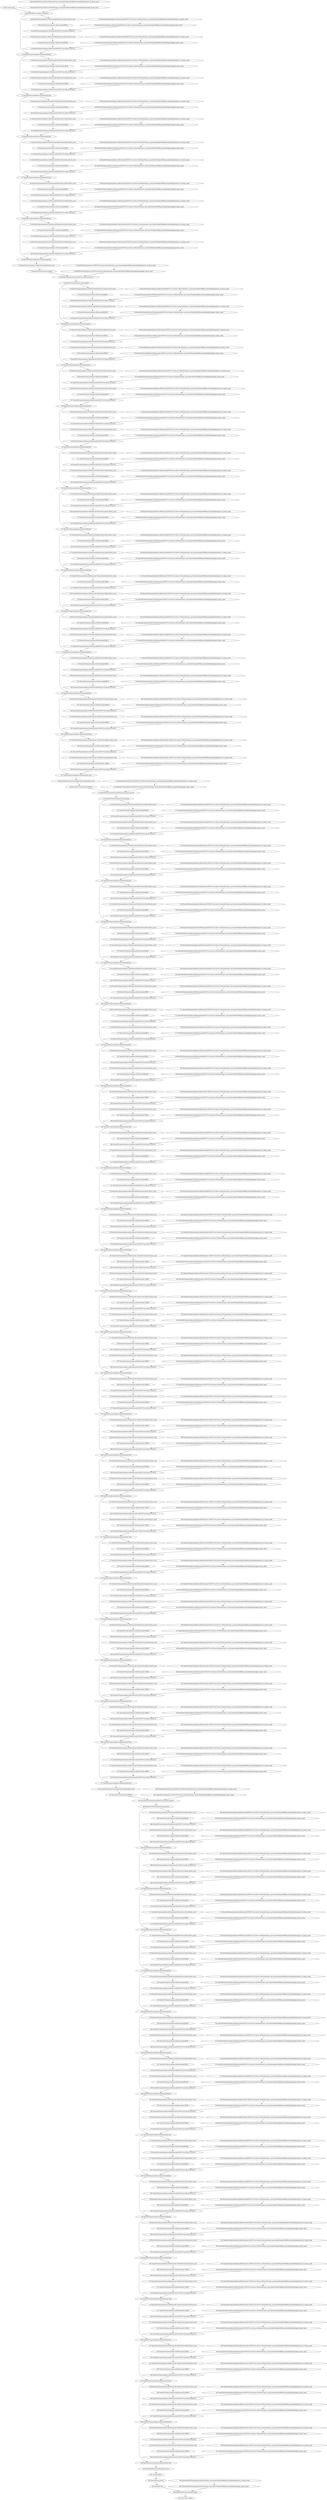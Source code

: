 strict digraph  {
"0 /nncf_model_input" [id=0, scope="", type=nncf_model_input];
"1 DenseNet/NNCFConv2d[conv1]/ModuleDict[pre_ops]/UpdateWeight[0]/RBSparsifyingWeight[op]/calc_rb_binary_mask" [id=1, scope="DenseNet/NNCFConv2d[conv1]/ModuleDict[pre_ops]/UpdateWeight[0]/RBSparsifyingWeight[op]", type=calc_rb_binary_mask];
"2 DenseNet/NNCFConv2d[conv1]/ModuleDict[pre_ops]/UpdateWeight[0]/RBSparsifyingWeight[op]/apply_binary_mask" [id=2, scope="DenseNet/NNCFConv2d[conv1]/ModuleDict[pre_ops]/UpdateWeight[0]/RBSparsifyingWeight[op]", type=apply_binary_mask];
"3 DenseNet/NNCFConv2d[conv1]/conv2d" [id=3, scope="DenseNet/NNCFConv2d[conv1]", type=conv2d];
"4 DenseNet/Sequential[dense1]/Bottleneck[0]/BatchNorm2d[bn1]/batch_norm" [id=4, scope="DenseNet/Sequential[dense1]/Bottleneck[0]/BatchNorm2d[bn1]", type=batch_norm];
"5 DenseNet/Sequential[dense1]/Bottleneck[0]/RELU" [id=5, scope="DenseNet/Sequential[dense1]/Bottleneck[0]", type=RELU];
"6 DenseNet/Sequential[dense1]/Bottleneck[0]/NNCFConv2d[conv1]/ModuleDict[pre_ops]/UpdateWeight[0]/RBSparsifyingWeight[op]/calc_rb_binary_mask" [id=6, scope="DenseNet/Sequential[dense1]/Bottleneck[0]/NNCFConv2d[conv1]/ModuleDict[pre_ops]/UpdateWeight[0]/RBSparsifyingWeight[op]", type=calc_rb_binary_mask];
"7 DenseNet/Sequential[dense1]/Bottleneck[0]/NNCFConv2d[conv1]/ModuleDict[pre_ops]/UpdateWeight[0]/RBSparsifyingWeight[op]/apply_binary_mask" [id=7, scope="DenseNet/Sequential[dense1]/Bottleneck[0]/NNCFConv2d[conv1]/ModuleDict[pre_ops]/UpdateWeight[0]/RBSparsifyingWeight[op]", type=apply_binary_mask];
"8 DenseNet/Sequential[dense1]/Bottleneck[0]/NNCFConv2d[conv1]/conv2d" [id=8, scope="DenseNet/Sequential[dense1]/Bottleneck[0]/NNCFConv2d[conv1]", type=conv2d];
"9 DenseNet/Sequential[dense1]/Bottleneck[0]/BatchNorm2d[bn2]/batch_norm" [id=9, scope="DenseNet/Sequential[dense1]/Bottleneck[0]/BatchNorm2d[bn2]", type=batch_norm];
"10 DenseNet/Sequential[dense1]/Bottleneck[0]/RELU" [id=10, scope="DenseNet/Sequential[dense1]/Bottleneck[0]", type=RELU];
"11 DenseNet/Sequential[dense1]/Bottleneck[0]/NNCFConv2d[conv2]/ModuleDict[pre_ops]/UpdateWeight[0]/RBSparsifyingWeight[op]/calc_rb_binary_mask" [id=11, scope="DenseNet/Sequential[dense1]/Bottleneck[0]/NNCFConv2d[conv2]/ModuleDict[pre_ops]/UpdateWeight[0]/RBSparsifyingWeight[op]", type=calc_rb_binary_mask];
"12 DenseNet/Sequential[dense1]/Bottleneck[0]/NNCFConv2d[conv2]/ModuleDict[pre_ops]/UpdateWeight[0]/RBSparsifyingWeight[op]/apply_binary_mask" [id=12, scope="DenseNet/Sequential[dense1]/Bottleneck[0]/NNCFConv2d[conv2]/ModuleDict[pre_ops]/UpdateWeight[0]/RBSparsifyingWeight[op]", type=apply_binary_mask];
"13 DenseNet/Sequential[dense1]/Bottleneck[0]/NNCFConv2d[conv2]/conv2d" [id=13, scope="DenseNet/Sequential[dense1]/Bottleneck[0]/NNCFConv2d[conv2]", type=conv2d];
"14 DenseNet/Sequential[dense1]/Bottleneck[0]/cat" [id=14, scope="DenseNet/Sequential[dense1]/Bottleneck[0]", type=cat];
"15 DenseNet/Sequential[dense1]/Bottleneck[1]/BatchNorm2d[bn1]/batch_norm" [id=15, scope="DenseNet/Sequential[dense1]/Bottleneck[1]/BatchNorm2d[bn1]", type=batch_norm];
"16 DenseNet/Sequential[dense1]/Bottleneck[1]/RELU" [id=16, scope="DenseNet/Sequential[dense1]/Bottleneck[1]", type=RELU];
"17 DenseNet/Sequential[dense1]/Bottleneck[1]/NNCFConv2d[conv1]/ModuleDict[pre_ops]/UpdateWeight[0]/RBSparsifyingWeight[op]/calc_rb_binary_mask" [id=17, scope="DenseNet/Sequential[dense1]/Bottleneck[1]/NNCFConv2d[conv1]/ModuleDict[pre_ops]/UpdateWeight[0]/RBSparsifyingWeight[op]", type=calc_rb_binary_mask];
"18 DenseNet/Sequential[dense1]/Bottleneck[1]/NNCFConv2d[conv1]/ModuleDict[pre_ops]/UpdateWeight[0]/RBSparsifyingWeight[op]/apply_binary_mask" [id=18, scope="DenseNet/Sequential[dense1]/Bottleneck[1]/NNCFConv2d[conv1]/ModuleDict[pre_ops]/UpdateWeight[0]/RBSparsifyingWeight[op]", type=apply_binary_mask];
"19 DenseNet/Sequential[dense1]/Bottleneck[1]/NNCFConv2d[conv1]/conv2d" [id=19, scope="DenseNet/Sequential[dense1]/Bottleneck[1]/NNCFConv2d[conv1]", type=conv2d];
"20 DenseNet/Sequential[dense1]/Bottleneck[1]/BatchNorm2d[bn2]/batch_norm" [id=20, scope="DenseNet/Sequential[dense1]/Bottleneck[1]/BatchNorm2d[bn2]", type=batch_norm];
"21 DenseNet/Sequential[dense1]/Bottleneck[1]/RELU" [id=21, scope="DenseNet/Sequential[dense1]/Bottleneck[1]", type=RELU];
"22 DenseNet/Sequential[dense1]/Bottleneck[1]/NNCFConv2d[conv2]/ModuleDict[pre_ops]/UpdateWeight[0]/RBSparsifyingWeight[op]/calc_rb_binary_mask" [id=22, scope="DenseNet/Sequential[dense1]/Bottleneck[1]/NNCFConv2d[conv2]/ModuleDict[pre_ops]/UpdateWeight[0]/RBSparsifyingWeight[op]", type=calc_rb_binary_mask];
"23 DenseNet/Sequential[dense1]/Bottleneck[1]/NNCFConv2d[conv2]/ModuleDict[pre_ops]/UpdateWeight[0]/RBSparsifyingWeight[op]/apply_binary_mask" [id=23, scope="DenseNet/Sequential[dense1]/Bottleneck[1]/NNCFConv2d[conv2]/ModuleDict[pre_ops]/UpdateWeight[0]/RBSparsifyingWeight[op]", type=apply_binary_mask];
"24 DenseNet/Sequential[dense1]/Bottleneck[1]/NNCFConv2d[conv2]/conv2d" [id=24, scope="DenseNet/Sequential[dense1]/Bottleneck[1]/NNCFConv2d[conv2]", type=conv2d];
"25 DenseNet/Sequential[dense1]/Bottleneck[1]/cat" [id=25, scope="DenseNet/Sequential[dense1]/Bottleneck[1]", type=cat];
"26 DenseNet/Sequential[dense1]/Bottleneck[2]/BatchNorm2d[bn1]/batch_norm" [id=26, scope="DenseNet/Sequential[dense1]/Bottleneck[2]/BatchNorm2d[bn1]", type=batch_norm];
"27 DenseNet/Sequential[dense1]/Bottleneck[2]/RELU" [id=27, scope="DenseNet/Sequential[dense1]/Bottleneck[2]", type=RELU];
"28 DenseNet/Sequential[dense1]/Bottleneck[2]/NNCFConv2d[conv1]/ModuleDict[pre_ops]/UpdateWeight[0]/RBSparsifyingWeight[op]/calc_rb_binary_mask" [id=28, scope="DenseNet/Sequential[dense1]/Bottleneck[2]/NNCFConv2d[conv1]/ModuleDict[pre_ops]/UpdateWeight[0]/RBSparsifyingWeight[op]", type=calc_rb_binary_mask];
"29 DenseNet/Sequential[dense1]/Bottleneck[2]/NNCFConv2d[conv1]/ModuleDict[pre_ops]/UpdateWeight[0]/RBSparsifyingWeight[op]/apply_binary_mask" [id=29, scope="DenseNet/Sequential[dense1]/Bottleneck[2]/NNCFConv2d[conv1]/ModuleDict[pre_ops]/UpdateWeight[0]/RBSparsifyingWeight[op]", type=apply_binary_mask];
"30 DenseNet/Sequential[dense1]/Bottleneck[2]/NNCFConv2d[conv1]/conv2d" [id=30, scope="DenseNet/Sequential[dense1]/Bottleneck[2]/NNCFConv2d[conv1]", type=conv2d];
"31 DenseNet/Sequential[dense1]/Bottleneck[2]/BatchNorm2d[bn2]/batch_norm" [id=31, scope="DenseNet/Sequential[dense1]/Bottleneck[2]/BatchNorm2d[bn2]", type=batch_norm];
"32 DenseNet/Sequential[dense1]/Bottleneck[2]/RELU" [id=32, scope="DenseNet/Sequential[dense1]/Bottleneck[2]", type=RELU];
"33 DenseNet/Sequential[dense1]/Bottleneck[2]/NNCFConv2d[conv2]/ModuleDict[pre_ops]/UpdateWeight[0]/RBSparsifyingWeight[op]/calc_rb_binary_mask" [id=33, scope="DenseNet/Sequential[dense1]/Bottleneck[2]/NNCFConv2d[conv2]/ModuleDict[pre_ops]/UpdateWeight[0]/RBSparsifyingWeight[op]", type=calc_rb_binary_mask];
"34 DenseNet/Sequential[dense1]/Bottleneck[2]/NNCFConv2d[conv2]/ModuleDict[pre_ops]/UpdateWeight[0]/RBSparsifyingWeight[op]/apply_binary_mask" [id=34, scope="DenseNet/Sequential[dense1]/Bottleneck[2]/NNCFConv2d[conv2]/ModuleDict[pre_ops]/UpdateWeight[0]/RBSparsifyingWeight[op]", type=apply_binary_mask];
"35 DenseNet/Sequential[dense1]/Bottleneck[2]/NNCFConv2d[conv2]/conv2d" [id=35, scope="DenseNet/Sequential[dense1]/Bottleneck[2]/NNCFConv2d[conv2]", type=conv2d];
"36 DenseNet/Sequential[dense1]/Bottleneck[2]/cat" [id=36, scope="DenseNet/Sequential[dense1]/Bottleneck[2]", type=cat];
"37 DenseNet/Sequential[dense1]/Bottleneck[3]/BatchNorm2d[bn1]/batch_norm" [id=37, scope="DenseNet/Sequential[dense1]/Bottleneck[3]/BatchNorm2d[bn1]", type=batch_norm];
"38 DenseNet/Sequential[dense1]/Bottleneck[3]/RELU" [id=38, scope="DenseNet/Sequential[dense1]/Bottleneck[3]", type=RELU];
"39 DenseNet/Sequential[dense1]/Bottleneck[3]/NNCFConv2d[conv1]/ModuleDict[pre_ops]/UpdateWeight[0]/RBSparsifyingWeight[op]/calc_rb_binary_mask" [id=39, scope="DenseNet/Sequential[dense1]/Bottleneck[3]/NNCFConv2d[conv1]/ModuleDict[pre_ops]/UpdateWeight[0]/RBSparsifyingWeight[op]", type=calc_rb_binary_mask];
"40 DenseNet/Sequential[dense1]/Bottleneck[3]/NNCFConv2d[conv1]/ModuleDict[pre_ops]/UpdateWeight[0]/RBSparsifyingWeight[op]/apply_binary_mask" [id=40, scope="DenseNet/Sequential[dense1]/Bottleneck[3]/NNCFConv2d[conv1]/ModuleDict[pre_ops]/UpdateWeight[0]/RBSparsifyingWeight[op]", type=apply_binary_mask];
"41 DenseNet/Sequential[dense1]/Bottleneck[3]/NNCFConv2d[conv1]/conv2d" [id=41, scope="DenseNet/Sequential[dense1]/Bottleneck[3]/NNCFConv2d[conv1]", type=conv2d];
"42 DenseNet/Sequential[dense1]/Bottleneck[3]/BatchNorm2d[bn2]/batch_norm" [id=42, scope="DenseNet/Sequential[dense1]/Bottleneck[3]/BatchNorm2d[bn2]", type=batch_norm];
"43 DenseNet/Sequential[dense1]/Bottleneck[3]/RELU" [id=43, scope="DenseNet/Sequential[dense1]/Bottleneck[3]", type=RELU];
"44 DenseNet/Sequential[dense1]/Bottleneck[3]/NNCFConv2d[conv2]/ModuleDict[pre_ops]/UpdateWeight[0]/RBSparsifyingWeight[op]/calc_rb_binary_mask" [id=44, scope="DenseNet/Sequential[dense1]/Bottleneck[3]/NNCFConv2d[conv2]/ModuleDict[pre_ops]/UpdateWeight[0]/RBSparsifyingWeight[op]", type=calc_rb_binary_mask];
"45 DenseNet/Sequential[dense1]/Bottleneck[3]/NNCFConv2d[conv2]/ModuleDict[pre_ops]/UpdateWeight[0]/RBSparsifyingWeight[op]/apply_binary_mask" [id=45, scope="DenseNet/Sequential[dense1]/Bottleneck[3]/NNCFConv2d[conv2]/ModuleDict[pre_ops]/UpdateWeight[0]/RBSparsifyingWeight[op]", type=apply_binary_mask];
"46 DenseNet/Sequential[dense1]/Bottleneck[3]/NNCFConv2d[conv2]/conv2d" [id=46, scope="DenseNet/Sequential[dense1]/Bottleneck[3]/NNCFConv2d[conv2]", type=conv2d];
"47 DenseNet/Sequential[dense1]/Bottleneck[3]/cat" [id=47, scope="DenseNet/Sequential[dense1]/Bottleneck[3]", type=cat];
"48 DenseNet/Sequential[dense1]/Bottleneck[4]/BatchNorm2d[bn1]/batch_norm" [id=48, scope="DenseNet/Sequential[dense1]/Bottleneck[4]/BatchNorm2d[bn1]", type=batch_norm];
"49 DenseNet/Sequential[dense1]/Bottleneck[4]/RELU" [id=49, scope="DenseNet/Sequential[dense1]/Bottleneck[4]", type=RELU];
"50 DenseNet/Sequential[dense1]/Bottleneck[4]/NNCFConv2d[conv1]/ModuleDict[pre_ops]/UpdateWeight[0]/RBSparsifyingWeight[op]/calc_rb_binary_mask" [id=50, scope="DenseNet/Sequential[dense1]/Bottleneck[4]/NNCFConv2d[conv1]/ModuleDict[pre_ops]/UpdateWeight[0]/RBSparsifyingWeight[op]", type=calc_rb_binary_mask];
"51 DenseNet/Sequential[dense1]/Bottleneck[4]/NNCFConv2d[conv1]/ModuleDict[pre_ops]/UpdateWeight[0]/RBSparsifyingWeight[op]/apply_binary_mask" [id=51, scope="DenseNet/Sequential[dense1]/Bottleneck[4]/NNCFConv2d[conv1]/ModuleDict[pre_ops]/UpdateWeight[0]/RBSparsifyingWeight[op]", type=apply_binary_mask];
"52 DenseNet/Sequential[dense1]/Bottleneck[4]/NNCFConv2d[conv1]/conv2d" [id=52, scope="DenseNet/Sequential[dense1]/Bottleneck[4]/NNCFConv2d[conv1]", type=conv2d];
"53 DenseNet/Sequential[dense1]/Bottleneck[4]/BatchNorm2d[bn2]/batch_norm" [id=53, scope="DenseNet/Sequential[dense1]/Bottleneck[4]/BatchNorm2d[bn2]", type=batch_norm];
"54 DenseNet/Sequential[dense1]/Bottleneck[4]/RELU" [id=54, scope="DenseNet/Sequential[dense1]/Bottleneck[4]", type=RELU];
"55 DenseNet/Sequential[dense1]/Bottleneck[4]/NNCFConv2d[conv2]/ModuleDict[pre_ops]/UpdateWeight[0]/RBSparsifyingWeight[op]/calc_rb_binary_mask" [id=55, scope="DenseNet/Sequential[dense1]/Bottleneck[4]/NNCFConv2d[conv2]/ModuleDict[pre_ops]/UpdateWeight[0]/RBSparsifyingWeight[op]", type=calc_rb_binary_mask];
"56 DenseNet/Sequential[dense1]/Bottleneck[4]/NNCFConv2d[conv2]/ModuleDict[pre_ops]/UpdateWeight[0]/RBSparsifyingWeight[op]/apply_binary_mask" [id=56, scope="DenseNet/Sequential[dense1]/Bottleneck[4]/NNCFConv2d[conv2]/ModuleDict[pre_ops]/UpdateWeight[0]/RBSparsifyingWeight[op]", type=apply_binary_mask];
"57 DenseNet/Sequential[dense1]/Bottleneck[4]/NNCFConv2d[conv2]/conv2d" [id=57, scope="DenseNet/Sequential[dense1]/Bottleneck[4]/NNCFConv2d[conv2]", type=conv2d];
"58 DenseNet/Sequential[dense1]/Bottleneck[4]/cat" [id=58, scope="DenseNet/Sequential[dense1]/Bottleneck[4]", type=cat];
"59 DenseNet/Sequential[dense1]/Bottleneck[5]/BatchNorm2d[bn1]/batch_norm" [id=59, scope="DenseNet/Sequential[dense1]/Bottleneck[5]/BatchNorm2d[bn1]", type=batch_norm];
"60 DenseNet/Sequential[dense1]/Bottleneck[5]/RELU" [id=60, scope="DenseNet/Sequential[dense1]/Bottleneck[5]", type=RELU];
"61 DenseNet/Sequential[dense1]/Bottleneck[5]/NNCFConv2d[conv1]/ModuleDict[pre_ops]/UpdateWeight[0]/RBSparsifyingWeight[op]/calc_rb_binary_mask" [id=61, scope="DenseNet/Sequential[dense1]/Bottleneck[5]/NNCFConv2d[conv1]/ModuleDict[pre_ops]/UpdateWeight[0]/RBSparsifyingWeight[op]", type=calc_rb_binary_mask];
"62 DenseNet/Sequential[dense1]/Bottleneck[5]/NNCFConv2d[conv1]/ModuleDict[pre_ops]/UpdateWeight[0]/RBSparsifyingWeight[op]/apply_binary_mask" [id=62, scope="DenseNet/Sequential[dense1]/Bottleneck[5]/NNCFConv2d[conv1]/ModuleDict[pre_ops]/UpdateWeight[0]/RBSparsifyingWeight[op]", type=apply_binary_mask];
"63 DenseNet/Sequential[dense1]/Bottleneck[5]/NNCFConv2d[conv1]/conv2d" [id=63, scope="DenseNet/Sequential[dense1]/Bottleneck[5]/NNCFConv2d[conv1]", type=conv2d];
"64 DenseNet/Sequential[dense1]/Bottleneck[5]/BatchNorm2d[bn2]/batch_norm" [id=64, scope="DenseNet/Sequential[dense1]/Bottleneck[5]/BatchNorm2d[bn2]", type=batch_norm];
"65 DenseNet/Sequential[dense1]/Bottleneck[5]/RELU" [id=65, scope="DenseNet/Sequential[dense1]/Bottleneck[5]", type=RELU];
"66 DenseNet/Sequential[dense1]/Bottleneck[5]/NNCFConv2d[conv2]/ModuleDict[pre_ops]/UpdateWeight[0]/RBSparsifyingWeight[op]/calc_rb_binary_mask" [id=66, scope="DenseNet/Sequential[dense1]/Bottleneck[5]/NNCFConv2d[conv2]/ModuleDict[pre_ops]/UpdateWeight[0]/RBSparsifyingWeight[op]", type=calc_rb_binary_mask];
"67 DenseNet/Sequential[dense1]/Bottleneck[5]/NNCFConv2d[conv2]/ModuleDict[pre_ops]/UpdateWeight[0]/RBSparsifyingWeight[op]/apply_binary_mask" [id=67, scope="DenseNet/Sequential[dense1]/Bottleneck[5]/NNCFConv2d[conv2]/ModuleDict[pre_ops]/UpdateWeight[0]/RBSparsifyingWeight[op]", type=apply_binary_mask];
"68 DenseNet/Sequential[dense1]/Bottleneck[5]/NNCFConv2d[conv2]/conv2d" [id=68, scope="DenseNet/Sequential[dense1]/Bottleneck[5]/NNCFConv2d[conv2]", type=conv2d];
"69 DenseNet/Sequential[dense1]/Bottleneck[5]/cat" [id=69, scope="DenseNet/Sequential[dense1]/Bottleneck[5]", type=cat];
"70 DenseNet/Transition[trans1]/BatchNorm2d[bn]/batch_norm" [id=70, scope="DenseNet/Transition[trans1]/BatchNorm2d[bn]", type=batch_norm];
"71 DenseNet/Transition[trans1]/RELU" [id=71, scope="DenseNet/Transition[trans1]", type=RELU];
"72 DenseNet/Transition[trans1]/NNCFConv2d[conv]/ModuleDict[pre_ops]/UpdateWeight[0]/RBSparsifyingWeight[op]/calc_rb_binary_mask" [id=72, scope="DenseNet/Transition[trans1]/NNCFConv2d[conv]/ModuleDict[pre_ops]/UpdateWeight[0]/RBSparsifyingWeight[op]", type=calc_rb_binary_mask];
"73 DenseNet/Transition[trans1]/NNCFConv2d[conv]/ModuleDict[pre_ops]/UpdateWeight[0]/RBSparsifyingWeight[op]/apply_binary_mask" [id=73, scope="DenseNet/Transition[trans1]/NNCFConv2d[conv]/ModuleDict[pre_ops]/UpdateWeight[0]/RBSparsifyingWeight[op]", type=apply_binary_mask];
"74 DenseNet/Transition[trans1]/NNCFConv2d[conv]/conv2d" [id=74, scope="DenseNet/Transition[trans1]/NNCFConv2d[conv]", type=conv2d];
"75 DenseNet/Transition[trans1]/avg_pool2d" [id=75, scope="DenseNet/Transition[trans1]", type=avg_pool2d];
"76 DenseNet/Sequential[dense2]/Bottleneck[0]/BatchNorm2d[bn1]/batch_norm" [id=76, scope="DenseNet/Sequential[dense2]/Bottleneck[0]/BatchNorm2d[bn1]", type=batch_norm];
"77 DenseNet/Sequential[dense2]/Bottleneck[0]/RELU" [id=77, scope="DenseNet/Sequential[dense2]/Bottleneck[0]", type=RELU];
"78 DenseNet/Sequential[dense2]/Bottleneck[0]/NNCFConv2d[conv1]/ModuleDict[pre_ops]/UpdateWeight[0]/RBSparsifyingWeight[op]/calc_rb_binary_mask" [id=78, scope="DenseNet/Sequential[dense2]/Bottleneck[0]/NNCFConv2d[conv1]/ModuleDict[pre_ops]/UpdateWeight[0]/RBSparsifyingWeight[op]", type=calc_rb_binary_mask];
"79 DenseNet/Sequential[dense2]/Bottleneck[0]/NNCFConv2d[conv1]/ModuleDict[pre_ops]/UpdateWeight[0]/RBSparsifyingWeight[op]/apply_binary_mask" [id=79, scope="DenseNet/Sequential[dense2]/Bottleneck[0]/NNCFConv2d[conv1]/ModuleDict[pre_ops]/UpdateWeight[0]/RBSparsifyingWeight[op]", type=apply_binary_mask];
"80 DenseNet/Sequential[dense2]/Bottleneck[0]/NNCFConv2d[conv1]/conv2d" [id=80, scope="DenseNet/Sequential[dense2]/Bottleneck[0]/NNCFConv2d[conv1]", type=conv2d];
"81 DenseNet/Sequential[dense2]/Bottleneck[0]/BatchNorm2d[bn2]/batch_norm" [id=81, scope="DenseNet/Sequential[dense2]/Bottleneck[0]/BatchNorm2d[bn2]", type=batch_norm];
"82 DenseNet/Sequential[dense2]/Bottleneck[0]/RELU" [id=82, scope="DenseNet/Sequential[dense2]/Bottleneck[0]", type=RELU];
"83 DenseNet/Sequential[dense2]/Bottleneck[0]/NNCFConv2d[conv2]/ModuleDict[pre_ops]/UpdateWeight[0]/RBSparsifyingWeight[op]/calc_rb_binary_mask" [id=83, scope="DenseNet/Sequential[dense2]/Bottleneck[0]/NNCFConv2d[conv2]/ModuleDict[pre_ops]/UpdateWeight[0]/RBSparsifyingWeight[op]", type=calc_rb_binary_mask];
"84 DenseNet/Sequential[dense2]/Bottleneck[0]/NNCFConv2d[conv2]/ModuleDict[pre_ops]/UpdateWeight[0]/RBSparsifyingWeight[op]/apply_binary_mask" [id=84, scope="DenseNet/Sequential[dense2]/Bottleneck[0]/NNCFConv2d[conv2]/ModuleDict[pre_ops]/UpdateWeight[0]/RBSparsifyingWeight[op]", type=apply_binary_mask];
"85 DenseNet/Sequential[dense2]/Bottleneck[0]/NNCFConv2d[conv2]/conv2d" [id=85, scope="DenseNet/Sequential[dense2]/Bottleneck[0]/NNCFConv2d[conv2]", type=conv2d];
"86 DenseNet/Sequential[dense2]/Bottleneck[0]/cat" [id=86, scope="DenseNet/Sequential[dense2]/Bottleneck[0]", type=cat];
"87 DenseNet/Sequential[dense2]/Bottleneck[1]/BatchNorm2d[bn1]/batch_norm" [id=87, scope="DenseNet/Sequential[dense2]/Bottleneck[1]/BatchNorm2d[bn1]", type=batch_norm];
"88 DenseNet/Sequential[dense2]/Bottleneck[1]/RELU" [id=88, scope="DenseNet/Sequential[dense2]/Bottleneck[1]", type=RELU];
"89 DenseNet/Sequential[dense2]/Bottleneck[1]/NNCFConv2d[conv1]/ModuleDict[pre_ops]/UpdateWeight[0]/RBSparsifyingWeight[op]/calc_rb_binary_mask" [id=89, scope="DenseNet/Sequential[dense2]/Bottleneck[1]/NNCFConv2d[conv1]/ModuleDict[pre_ops]/UpdateWeight[0]/RBSparsifyingWeight[op]", type=calc_rb_binary_mask];
"90 DenseNet/Sequential[dense2]/Bottleneck[1]/NNCFConv2d[conv1]/ModuleDict[pre_ops]/UpdateWeight[0]/RBSparsifyingWeight[op]/apply_binary_mask" [id=90, scope="DenseNet/Sequential[dense2]/Bottleneck[1]/NNCFConv2d[conv1]/ModuleDict[pre_ops]/UpdateWeight[0]/RBSparsifyingWeight[op]", type=apply_binary_mask];
"91 DenseNet/Sequential[dense2]/Bottleneck[1]/NNCFConv2d[conv1]/conv2d" [id=91, scope="DenseNet/Sequential[dense2]/Bottleneck[1]/NNCFConv2d[conv1]", type=conv2d];
"92 DenseNet/Sequential[dense2]/Bottleneck[1]/BatchNorm2d[bn2]/batch_norm" [id=92, scope="DenseNet/Sequential[dense2]/Bottleneck[1]/BatchNorm2d[bn2]", type=batch_norm];
"93 DenseNet/Sequential[dense2]/Bottleneck[1]/RELU" [id=93, scope="DenseNet/Sequential[dense2]/Bottleneck[1]", type=RELU];
"94 DenseNet/Sequential[dense2]/Bottleneck[1]/NNCFConv2d[conv2]/ModuleDict[pre_ops]/UpdateWeight[0]/RBSparsifyingWeight[op]/calc_rb_binary_mask" [id=94, scope="DenseNet/Sequential[dense2]/Bottleneck[1]/NNCFConv2d[conv2]/ModuleDict[pre_ops]/UpdateWeight[0]/RBSparsifyingWeight[op]", type=calc_rb_binary_mask];
"95 DenseNet/Sequential[dense2]/Bottleneck[1]/NNCFConv2d[conv2]/ModuleDict[pre_ops]/UpdateWeight[0]/RBSparsifyingWeight[op]/apply_binary_mask" [id=95, scope="DenseNet/Sequential[dense2]/Bottleneck[1]/NNCFConv2d[conv2]/ModuleDict[pre_ops]/UpdateWeight[0]/RBSparsifyingWeight[op]", type=apply_binary_mask];
"96 DenseNet/Sequential[dense2]/Bottleneck[1]/NNCFConv2d[conv2]/conv2d" [id=96, scope="DenseNet/Sequential[dense2]/Bottleneck[1]/NNCFConv2d[conv2]", type=conv2d];
"97 DenseNet/Sequential[dense2]/Bottleneck[1]/cat" [id=97, scope="DenseNet/Sequential[dense2]/Bottleneck[1]", type=cat];
"98 DenseNet/Sequential[dense2]/Bottleneck[2]/BatchNorm2d[bn1]/batch_norm" [id=98, scope="DenseNet/Sequential[dense2]/Bottleneck[2]/BatchNorm2d[bn1]", type=batch_norm];
"99 DenseNet/Sequential[dense2]/Bottleneck[2]/RELU" [id=99, scope="DenseNet/Sequential[dense2]/Bottleneck[2]", type=RELU];
"100 DenseNet/Sequential[dense2]/Bottleneck[2]/NNCFConv2d[conv1]/ModuleDict[pre_ops]/UpdateWeight[0]/RBSparsifyingWeight[op]/calc_rb_binary_mask" [id=100, scope="DenseNet/Sequential[dense2]/Bottleneck[2]/NNCFConv2d[conv1]/ModuleDict[pre_ops]/UpdateWeight[0]/RBSparsifyingWeight[op]", type=calc_rb_binary_mask];
"101 DenseNet/Sequential[dense2]/Bottleneck[2]/NNCFConv2d[conv1]/ModuleDict[pre_ops]/UpdateWeight[0]/RBSparsifyingWeight[op]/apply_binary_mask" [id=101, scope="DenseNet/Sequential[dense2]/Bottleneck[2]/NNCFConv2d[conv1]/ModuleDict[pre_ops]/UpdateWeight[0]/RBSparsifyingWeight[op]", type=apply_binary_mask];
"102 DenseNet/Sequential[dense2]/Bottleneck[2]/NNCFConv2d[conv1]/conv2d" [id=102, scope="DenseNet/Sequential[dense2]/Bottleneck[2]/NNCFConv2d[conv1]", type=conv2d];
"103 DenseNet/Sequential[dense2]/Bottleneck[2]/BatchNorm2d[bn2]/batch_norm" [id=103, scope="DenseNet/Sequential[dense2]/Bottleneck[2]/BatchNorm2d[bn2]", type=batch_norm];
"104 DenseNet/Sequential[dense2]/Bottleneck[2]/RELU" [id=104, scope="DenseNet/Sequential[dense2]/Bottleneck[2]", type=RELU];
"105 DenseNet/Sequential[dense2]/Bottleneck[2]/NNCFConv2d[conv2]/ModuleDict[pre_ops]/UpdateWeight[0]/RBSparsifyingWeight[op]/calc_rb_binary_mask" [id=105, scope="DenseNet/Sequential[dense2]/Bottleneck[2]/NNCFConv2d[conv2]/ModuleDict[pre_ops]/UpdateWeight[0]/RBSparsifyingWeight[op]", type=calc_rb_binary_mask];
"106 DenseNet/Sequential[dense2]/Bottleneck[2]/NNCFConv2d[conv2]/ModuleDict[pre_ops]/UpdateWeight[0]/RBSparsifyingWeight[op]/apply_binary_mask" [id=106, scope="DenseNet/Sequential[dense2]/Bottleneck[2]/NNCFConv2d[conv2]/ModuleDict[pre_ops]/UpdateWeight[0]/RBSparsifyingWeight[op]", type=apply_binary_mask];
"107 DenseNet/Sequential[dense2]/Bottleneck[2]/NNCFConv2d[conv2]/conv2d" [id=107, scope="DenseNet/Sequential[dense2]/Bottleneck[2]/NNCFConv2d[conv2]", type=conv2d];
"108 DenseNet/Sequential[dense2]/Bottleneck[2]/cat" [id=108, scope="DenseNet/Sequential[dense2]/Bottleneck[2]", type=cat];
"109 DenseNet/Sequential[dense2]/Bottleneck[3]/BatchNorm2d[bn1]/batch_norm" [id=109, scope="DenseNet/Sequential[dense2]/Bottleneck[3]/BatchNorm2d[bn1]", type=batch_norm];
"110 DenseNet/Sequential[dense2]/Bottleneck[3]/RELU" [id=110, scope="DenseNet/Sequential[dense2]/Bottleneck[3]", type=RELU];
"111 DenseNet/Sequential[dense2]/Bottleneck[3]/NNCFConv2d[conv1]/ModuleDict[pre_ops]/UpdateWeight[0]/RBSparsifyingWeight[op]/calc_rb_binary_mask" [id=111, scope="DenseNet/Sequential[dense2]/Bottleneck[3]/NNCFConv2d[conv1]/ModuleDict[pre_ops]/UpdateWeight[0]/RBSparsifyingWeight[op]", type=calc_rb_binary_mask];
"112 DenseNet/Sequential[dense2]/Bottleneck[3]/NNCFConv2d[conv1]/ModuleDict[pre_ops]/UpdateWeight[0]/RBSparsifyingWeight[op]/apply_binary_mask" [id=112, scope="DenseNet/Sequential[dense2]/Bottleneck[3]/NNCFConv2d[conv1]/ModuleDict[pre_ops]/UpdateWeight[0]/RBSparsifyingWeight[op]", type=apply_binary_mask];
"113 DenseNet/Sequential[dense2]/Bottleneck[3]/NNCFConv2d[conv1]/conv2d" [id=113, scope="DenseNet/Sequential[dense2]/Bottleneck[3]/NNCFConv2d[conv1]", type=conv2d];
"114 DenseNet/Sequential[dense2]/Bottleneck[3]/BatchNorm2d[bn2]/batch_norm" [id=114, scope="DenseNet/Sequential[dense2]/Bottleneck[3]/BatchNorm2d[bn2]", type=batch_norm];
"115 DenseNet/Sequential[dense2]/Bottleneck[3]/RELU" [id=115, scope="DenseNet/Sequential[dense2]/Bottleneck[3]", type=RELU];
"116 DenseNet/Sequential[dense2]/Bottleneck[3]/NNCFConv2d[conv2]/ModuleDict[pre_ops]/UpdateWeight[0]/RBSparsifyingWeight[op]/calc_rb_binary_mask" [id=116, scope="DenseNet/Sequential[dense2]/Bottleneck[3]/NNCFConv2d[conv2]/ModuleDict[pre_ops]/UpdateWeight[0]/RBSparsifyingWeight[op]", type=calc_rb_binary_mask];
"117 DenseNet/Sequential[dense2]/Bottleneck[3]/NNCFConv2d[conv2]/ModuleDict[pre_ops]/UpdateWeight[0]/RBSparsifyingWeight[op]/apply_binary_mask" [id=117, scope="DenseNet/Sequential[dense2]/Bottleneck[3]/NNCFConv2d[conv2]/ModuleDict[pre_ops]/UpdateWeight[0]/RBSparsifyingWeight[op]", type=apply_binary_mask];
"118 DenseNet/Sequential[dense2]/Bottleneck[3]/NNCFConv2d[conv2]/conv2d" [id=118, scope="DenseNet/Sequential[dense2]/Bottleneck[3]/NNCFConv2d[conv2]", type=conv2d];
"119 DenseNet/Sequential[dense2]/Bottleneck[3]/cat" [id=119, scope="DenseNet/Sequential[dense2]/Bottleneck[3]", type=cat];
"120 DenseNet/Sequential[dense2]/Bottleneck[4]/BatchNorm2d[bn1]/batch_norm" [id=120, scope="DenseNet/Sequential[dense2]/Bottleneck[4]/BatchNorm2d[bn1]", type=batch_norm];
"121 DenseNet/Sequential[dense2]/Bottleneck[4]/RELU" [id=121, scope="DenseNet/Sequential[dense2]/Bottleneck[4]", type=RELU];
"122 DenseNet/Sequential[dense2]/Bottleneck[4]/NNCFConv2d[conv1]/ModuleDict[pre_ops]/UpdateWeight[0]/RBSparsifyingWeight[op]/calc_rb_binary_mask" [id=122, scope="DenseNet/Sequential[dense2]/Bottleneck[4]/NNCFConv2d[conv1]/ModuleDict[pre_ops]/UpdateWeight[0]/RBSparsifyingWeight[op]", type=calc_rb_binary_mask];
"123 DenseNet/Sequential[dense2]/Bottleneck[4]/NNCFConv2d[conv1]/ModuleDict[pre_ops]/UpdateWeight[0]/RBSparsifyingWeight[op]/apply_binary_mask" [id=123, scope="DenseNet/Sequential[dense2]/Bottleneck[4]/NNCFConv2d[conv1]/ModuleDict[pre_ops]/UpdateWeight[0]/RBSparsifyingWeight[op]", type=apply_binary_mask];
"124 DenseNet/Sequential[dense2]/Bottleneck[4]/NNCFConv2d[conv1]/conv2d" [id=124, scope="DenseNet/Sequential[dense2]/Bottleneck[4]/NNCFConv2d[conv1]", type=conv2d];
"125 DenseNet/Sequential[dense2]/Bottleneck[4]/BatchNorm2d[bn2]/batch_norm" [id=125, scope="DenseNet/Sequential[dense2]/Bottleneck[4]/BatchNorm2d[bn2]", type=batch_norm];
"126 DenseNet/Sequential[dense2]/Bottleneck[4]/RELU" [id=126, scope="DenseNet/Sequential[dense2]/Bottleneck[4]", type=RELU];
"127 DenseNet/Sequential[dense2]/Bottleneck[4]/NNCFConv2d[conv2]/ModuleDict[pre_ops]/UpdateWeight[0]/RBSparsifyingWeight[op]/calc_rb_binary_mask" [id=127, scope="DenseNet/Sequential[dense2]/Bottleneck[4]/NNCFConv2d[conv2]/ModuleDict[pre_ops]/UpdateWeight[0]/RBSparsifyingWeight[op]", type=calc_rb_binary_mask];
"128 DenseNet/Sequential[dense2]/Bottleneck[4]/NNCFConv2d[conv2]/ModuleDict[pre_ops]/UpdateWeight[0]/RBSparsifyingWeight[op]/apply_binary_mask" [id=128, scope="DenseNet/Sequential[dense2]/Bottleneck[4]/NNCFConv2d[conv2]/ModuleDict[pre_ops]/UpdateWeight[0]/RBSparsifyingWeight[op]", type=apply_binary_mask];
"129 DenseNet/Sequential[dense2]/Bottleneck[4]/NNCFConv2d[conv2]/conv2d" [id=129, scope="DenseNet/Sequential[dense2]/Bottleneck[4]/NNCFConv2d[conv2]", type=conv2d];
"130 DenseNet/Sequential[dense2]/Bottleneck[4]/cat" [id=130, scope="DenseNet/Sequential[dense2]/Bottleneck[4]", type=cat];
"131 DenseNet/Sequential[dense2]/Bottleneck[5]/BatchNorm2d[bn1]/batch_norm" [id=131, scope="DenseNet/Sequential[dense2]/Bottleneck[5]/BatchNorm2d[bn1]", type=batch_norm];
"132 DenseNet/Sequential[dense2]/Bottleneck[5]/RELU" [id=132, scope="DenseNet/Sequential[dense2]/Bottleneck[5]", type=RELU];
"133 DenseNet/Sequential[dense2]/Bottleneck[5]/NNCFConv2d[conv1]/ModuleDict[pre_ops]/UpdateWeight[0]/RBSparsifyingWeight[op]/calc_rb_binary_mask" [id=133, scope="DenseNet/Sequential[dense2]/Bottleneck[5]/NNCFConv2d[conv1]/ModuleDict[pre_ops]/UpdateWeight[0]/RBSparsifyingWeight[op]", type=calc_rb_binary_mask];
"134 DenseNet/Sequential[dense2]/Bottleneck[5]/NNCFConv2d[conv1]/ModuleDict[pre_ops]/UpdateWeight[0]/RBSparsifyingWeight[op]/apply_binary_mask" [id=134, scope="DenseNet/Sequential[dense2]/Bottleneck[5]/NNCFConv2d[conv1]/ModuleDict[pre_ops]/UpdateWeight[0]/RBSparsifyingWeight[op]", type=apply_binary_mask];
"135 DenseNet/Sequential[dense2]/Bottleneck[5]/NNCFConv2d[conv1]/conv2d" [id=135, scope="DenseNet/Sequential[dense2]/Bottleneck[5]/NNCFConv2d[conv1]", type=conv2d];
"136 DenseNet/Sequential[dense2]/Bottleneck[5]/BatchNorm2d[bn2]/batch_norm" [id=136, scope="DenseNet/Sequential[dense2]/Bottleneck[5]/BatchNorm2d[bn2]", type=batch_norm];
"137 DenseNet/Sequential[dense2]/Bottleneck[5]/RELU" [id=137, scope="DenseNet/Sequential[dense2]/Bottleneck[5]", type=RELU];
"138 DenseNet/Sequential[dense2]/Bottleneck[5]/NNCFConv2d[conv2]/ModuleDict[pre_ops]/UpdateWeight[0]/RBSparsifyingWeight[op]/calc_rb_binary_mask" [id=138, scope="DenseNet/Sequential[dense2]/Bottleneck[5]/NNCFConv2d[conv2]/ModuleDict[pre_ops]/UpdateWeight[0]/RBSparsifyingWeight[op]", type=calc_rb_binary_mask];
"139 DenseNet/Sequential[dense2]/Bottleneck[5]/NNCFConv2d[conv2]/ModuleDict[pre_ops]/UpdateWeight[0]/RBSparsifyingWeight[op]/apply_binary_mask" [id=139, scope="DenseNet/Sequential[dense2]/Bottleneck[5]/NNCFConv2d[conv2]/ModuleDict[pre_ops]/UpdateWeight[0]/RBSparsifyingWeight[op]", type=apply_binary_mask];
"140 DenseNet/Sequential[dense2]/Bottleneck[5]/NNCFConv2d[conv2]/conv2d" [id=140, scope="DenseNet/Sequential[dense2]/Bottleneck[5]/NNCFConv2d[conv2]", type=conv2d];
"141 DenseNet/Sequential[dense2]/Bottleneck[5]/cat" [id=141, scope="DenseNet/Sequential[dense2]/Bottleneck[5]", type=cat];
"142 DenseNet/Sequential[dense2]/Bottleneck[6]/BatchNorm2d[bn1]/batch_norm" [id=142, scope="DenseNet/Sequential[dense2]/Bottleneck[6]/BatchNorm2d[bn1]", type=batch_norm];
"143 DenseNet/Sequential[dense2]/Bottleneck[6]/RELU" [id=143, scope="DenseNet/Sequential[dense2]/Bottleneck[6]", type=RELU];
"144 DenseNet/Sequential[dense2]/Bottleneck[6]/NNCFConv2d[conv1]/ModuleDict[pre_ops]/UpdateWeight[0]/RBSparsifyingWeight[op]/calc_rb_binary_mask" [id=144, scope="DenseNet/Sequential[dense2]/Bottleneck[6]/NNCFConv2d[conv1]/ModuleDict[pre_ops]/UpdateWeight[0]/RBSparsifyingWeight[op]", type=calc_rb_binary_mask];
"145 DenseNet/Sequential[dense2]/Bottleneck[6]/NNCFConv2d[conv1]/ModuleDict[pre_ops]/UpdateWeight[0]/RBSparsifyingWeight[op]/apply_binary_mask" [id=145, scope="DenseNet/Sequential[dense2]/Bottleneck[6]/NNCFConv2d[conv1]/ModuleDict[pre_ops]/UpdateWeight[0]/RBSparsifyingWeight[op]", type=apply_binary_mask];
"146 DenseNet/Sequential[dense2]/Bottleneck[6]/NNCFConv2d[conv1]/conv2d" [id=146, scope="DenseNet/Sequential[dense2]/Bottleneck[6]/NNCFConv2d[conv1]", type=conv2d];
"147 DenseNet/Sequential[dense2]/Bottleneck[6]/BatchNorm2d[bn2]/batch_norm" [id=147, scope="DenseNet/Sequential[dense2]/Bottleneck[6]/BatchNorm2d[bn2]", type=batch_norm];
"148 DenseNet/Sequential[dense2]/Bottleneck[6]/RELU" [id=148, scope="DenseNet/Sequential[dense2]/Bottleneck[6]", type=RELU];
"149 DenseNet/Sequential[dense2]/Bottleneck[6]/NNCFConv2d[conv2]/ModuleDict[pre_ops]/UpdateWeight[0]/RBSparsifyingWeight[op]/calc_rb_binary_mask" [id=149, scope="DenseNet/Sequential[dense2]/Bottleneck[6]/NNCFConv2d[conv2]/ModuleDict[pre_ops]/UpdateWeight[0]/RBSparsifyingWeight[op]", type=calc_rb_binary_mask];
"150 DenseNet/Sequential[dense2]/Bottleneck[6]/NNCFConv2d[conv2]/ModuleDict[pre_ops]/UpdateWeight[0]/RBSparsifyingWeight[op]/apply_binary_mask" [id=150, scope="DenseNet/Sequential[dense2]/Bottleneck[6]/NNCFConv2d[conv2]/ModuleDict[pre_ops]/UpdateWeight[0]/RBSparsifyingWeight[op]", type=apply_binary_mask];
"151 DenseNet/Sequential[dense2]/Bottleneck[6]/NNCFConv2d[conv2]/conv2d" [id=151, scope="DenseNet/Sequential[dense2]/Bottleneck[6]/NNCFConv2d[conv2]", type=conv2d];
"152 DenseNet/Sequential[dense2]/Bottleneck[6]/cat" [id=152, scope="DenseNet/Sequential[dense2]/Bottleneck[6]", type=cat];
"153 DenseNet/Sequential[dense2]/Bottleneck[7]/BatchNorm2d[bn1]/batch_norm" [id=153, scope="DenseNet/Sequential[dense2]/Bottleneck[7]/BatchNorm2d[bn1]", type=batch_norm];
"154 DenseNet/Sequential[dense2]/Bottleneck[7]/RELU" [id=154, scope="DenseNet/Sequential[dense2]/Bottleneck[7]", type=RELU];
"155 DenseNet/Sequential[dense2]/Bottleneck[7]/NNCFConv2d[conv1]/ModuleDict[pre_ops]/UpdateWeight[0]/RBSparsifyingWeight[op]/calc_rb_binary_mask" [id=155, scope="DenseNet/Sequential[dense2]/Bottleneck[7]/NNCFConv2d[conv1]/ModuleDict[pre_ops]/UpdateWeight[0]/RBSparsifyingWeight[op]", type=calc_rb_binary_mask];
"156 DenseNet/Sequential[dense2]/Bottleneck[7]/NNCFConv2d[conv1]/ModuleDict[pre_ops]/UpdateWeight[0]/RBSparsifyingWeight[op]/apply_binary_mask" [id=156, scope="DenseNet/Sequential[dense2]/Bottleneck[7]/NNCFConv2d[conv1]/ModuleDict[pre_ops]/UpdateWeight[0]/RBSparsifyingWeight[op]", type=apply_binary_mask];
"157 DenseNet/Sequential[dense2]/Bottleneck[7]/NNCFConv2d[conv1]/conv2d" [id=157, scope="DenseNet/Sequential[dense2]/Bottleneck[7]/NNCFConv2d[conv1]", type=conv2d];
"158 DenseNet/Sequential[dense2]/Bottleneck[7]/BatchNorm2d[bn2]/batch_norm" [id=158, scope="DenseNet/Sequential[dense2]/Bottleneck[7]/BatchNorm2d[bn2]", type=batch_norm];
"159 DenseNet/Sequential[dense2]/Bottleneck[7]/RELU" [id=159, scope="DenseNet/Sequential[dense2]/Bottleneck[7]", type=RELU];
"160 DenseNet/Sequential[dense2]/Bottleneck[7]/NNCFConv2d[conv2]/ModuleDict[pre_ops]/UpdateWeight[0]/RBSparsifyingWeight[op]/calc_rb_binary_mask" [id=160, scope="DenseNet/Sequential[dense2]/Bottleneck[7]/NNCFConv2d[conv2]/ModuleDict[pre_ops]/UpdateWeight[0]/RBSparsifyingWeight[op]", type=calc_rb_binary_mask];
"161 DenseNet/Sequential[dense2]/Bottleneck[7]/NNCFConv2d[conv2]/ModuleDict[pre_ops]/UpdateWeight[0]/RBSparsifyingWeight[op]/apply_binary_mask" [id=161, scope="DenseNet/Sequential[dense2]/Bottleneck[7]/NNCFConv2d[conv2]/ModuleDict[pre_ops]/UpdateWeight[0]/RBSparsifyingWeight[op]", type=apply_binary_mask];
"162 DenseNet/Sequential[dense2]/Bottleneck[7]/NNCFConv2d[conv2]/conv2d" [id=162, scope="DenseNet/Sequential[dense2]/Bottleneck[7]/NNCFConv2d[conv2]", type=conv2d];
"163 DenseNet/Sequential[dense2]/Bottleneck[7]/cat" [id=163, scope="DenseNet/Sequential[dense2]/Bottleneck[7]", type=cat];
"164 DenseNet/Sequential[dense2]/Bottleneck[8]/BatchNorm2d[bn1]/batch_norm" [id=164, scope="DenseNet/Sequential[dense2]/Bottleneck[8]/BatchNorm2d[bn1]", type=batch_norm];
"165 DenseNet/Sequential[dense2]/Bottleneck[8]/RELU" [id=165, scope="DenseNet/Sequential[dense2]/Bottleneck[8]", type=RELU];
"166 DenseNet/Sequential[dense2]/Bottleneck[8]/NNCFConv2d[conv1]/ModuleDict[pre_ops]/UpdateWeight[0]/RBSparsifyingWeight[op]/calc_rb_binary_mask" [id=166, scope="DenseNet/Sequential[dense2]/Bottleneck[8]/NNCFConv2d[conv1]/ModuleDict[pre_ops]/UpdateWeight[0]/RBSparsifyingWeight[op]", type=calc_rb_binary_mask];
"167 DenseNet/Sequential[dense2]/Bottleneck[8]/NNCFConv2d[conv1]/ModuleDict[pre_ops]/UpdateWeight[0]/RBSparsifyingWeight[op]/apply_binary_mask" [id=167, scope="DenseNet/Sequential[dense2]/Bottleneck[8]/NNCFConv2d[conv1]/ModuleDict[pre_ops]/UpdateWeight[0]/RBSparsifyingWeight[op]", type=apply_binary_mask];
"168 DenseNet/Sequential[dense2]/Bottleneck[8]/NNCFConv2d[conv1]/conv2d" [id=168, scope="DenseNet/Sequential[dense2]/Bottleneck[8]/NNCFConv2d[conv1]", type=conv2d];
"169 DenseNet/Sequential[dense2]/Bottleneck[8]/BatchNorm2d[bn2]/batch_norm" [id=169, scope="DenseNet/Sequential[dense2]/Bottleneck[8]/BatchNorm2d[bn2]", type=batch_norm];
"170 DenseNet/Sequential[dense2]/Bottleneck[8]/RELU" [id=170, scope="DenseNet/Sequential[dense2]/Bottleneck[8]", type=RELU];
"171 DenseNet/Sequential[dense2]/Bottleneck[8]/NNCFConv2d[conv2]/ModuleDict[pre_ops]/UpdateWeight[0]/RBSparsifyingWeight[op]/calc_rb_binary_mask" [id=171, scope="DenseNet/Sequential[dense2]/Bottleneck[8]/NNCFConv2d[conv2]/ModuleDict[pre_ops]/UpdateWeight[0]/RBSparsifyingWeight[op]", type=calc_rb_binary_mask];
"172 DenseNet/Sequential[dense2]/Bottleneck[8]/NNCFConv2d[conv2]/ModuleDict[pre_ops]/UpdateWeight[0]/RBSparsifyingWeight[op]/apply_binary_mask" [id=172, scope="DenseNet/Sequential[dense2]/Bottleneck[8]/NNCFConv2d[conv2]/ModuleDict[pre_ops]/UpdateWeight[0]/RBSparsifyingWeight[op]", type=apply_binary_mask];
"173 DenseNet/Sequential[dense2]/Bottleneck[8]/NNCFConv2d[conv2]/conv2d" [id=173, scope="DenseNet/Sequential[dense2]/Bottleneck[8]/NNCFConv2d[conv2]", type=conv2d];
"174 DenseNet/Sequential[dense2]/Bottleneck[8]/cat" [id=174, scope="DenseNet/Sequential[dense2]/Bottleneck[8]", type=cat];
"175 DenseNet/Sequential[dense2]/Bottleneck[9]/BatchNorm2d[bn1]/batch_norm" [id=175, scope="DenseNet/Sequential[dense2]/Bottleneck[9]/BatchNorm2d[bn1]", type=batch_norm];
"176 DenseNet/Sequential[dense2]/Bottleneck[9]/RELU" [id=176, scope="DenseNet/Sequential[dense2]/Bottleneck[9]", type=RELU];
"177 DenseNet/Sequential[dense2]/Bottleneck[9]/NNCFConv2d[conv1]/ModuleDict[pre_ops]/UpdateWeight[0]/RBSparsifyingWeight[op]/calc_rb_binary_mask" [id=177, scope="DenseNet/Sequential[dense2]/Bottleneck[9]/NNCFConv2d[conv1]/ModuleDict[pre_ops]/UpdateWeight[0]/RBSparsifyingWeight[op]", type=calc_rb_binary_mask];
"178 DenseNet/Sequential[dense2]/Bottleneck[9]/NNCFConv2d[conv1]/ModuleDict[pre_ops]/UpdateWeight[0]/RBSparsifyingWeight[op]/apply_binary_mask" [id=178, scope="DenseNet/Sequential[dense2]/Bottleneck[9]/NNCFConv2d[conv1]/ModuleDict[pre_ops]/UpdateWeight[0]/RBSparsifyingWeight[op]", type=apply_binary_mask];
"179 DenseNet/Sequential[dense2]/Bottleneck[9]/NNCFConv2d[conv1]/conv2d" [id=179, scope="DenseNet/Sequential[dense2]/Bottleneck[9]/NNCFConv2d[conv1]", type=conv2d];
"180 DenseNet/Sequential[dense2]/Bottleneck[9]/BatchNorm2d[bn2]/batch_norm" [id=180, scope="DenseNet/Sequential[dense2]/Bottleneck[9]/BatchNorm2d[bn2]", type=batch_norm];
"181 DenseNet/Sequential[dense2]/Bottleneck[9]/RELU" [id=181, scope="DenseNet/Sequential[dense2]/Bottleneck[9]", type=RELU];
"182 DenseNet/Sequential[dense2]/Bottleneck[9]/NNCFConv2d[conv2]/ModuleDict[pre_ops]/UpdateWeight[0]/RBSparsifyingWeight[op]/calc_rb_binary_mask" [id=182, scope="DenseNet/Sequential[dense2]/Bottleneck[9]/NNCFConv2d[conv2]/ModuleDict[pre_ops]/UpdateWeight[0]/RBSparsifyingWeight[op]", type=calc_rb_binary_mask];
"183 DenseNet/Sequential[dense2]/Bottleneck[9]/NNCFConv2d[conv2]/ModuleDict[pre_ops]/UpdateWeight[0]/RBSparsifyingWeight[op]/apply_binary_mask" [id=183, scope="DenseNet/Sequential[dense2]/Bottleneck[9]/NNCFConv2d[conv2]/ModuleDict[pre_ops]/UpdateWeight[0]/RBSparsifyingWeight[op]", type=apply_binary_mask];
"184 DenseNet/Sequential[dense2]/Bottleneck[9]/NNCFConv2d[conv2]/conv2d" [id=184, scope="DenseNet/Sequential[dense2]/Bottleneck[9]/NNCFConv2d[conv2]", type=conv2d];
"185 DenseNet/Sequential[dense2]/Bottleneck[9]/cat" [id=185, scope="DenseNet/Sequential[dense2]/Bottleneck[9]", type=cat];
"186 DenseNet/Sequential[dense2]/Bottleneck[10]/BatchNorm2d[bn1]/batch_norm" [id=186, scope="DenseNet/Sequential[dense2]/Bottleneck[10]/BatchNorm2d[bn1]", type=batch_norm];
"187 DenseNet/Sequential[dense2]/Bottleneck[10]/RELU" [id=187, scope="DenseNet/Sequential[dense2]/Bottleneck[10]", type=RELU];
"188 DenseNet/Sequential[dense2]/Bottleneck[10]/NNCFConv2d[conv1]/ModuleDict[pre_ops]/UpdateWeight[0]/RBSparsifyingWeight[op]/calc_rb_binary_mask" [id=188, scope="DenseNet/Sequential[dense2]/Bottleneck[10]/NNCFConv2d[conv1]/ModuleDict[pre_ops]/UpdateWeight[0]/RBSparsifyingWeight[op]", type=calc_rb_binary_mask];
"189 DenseNet/Sequential[dense2]/Bottleneck[10]/NNCFConv2d[conv1]/ModuleDict[pre_ops]/UpdateWeight[0]/RBSparsifyingWeight[op]/apply_binary_mask" [id=189, scope="DenseNet/Sequential[dense2]/Bottleneck[10]/NNCFConv2d[conv1]/ModuleDict[pre_ops]/UpdateWeight[0]/RBSparsifyingWeight[op]", type=apply_binary_mask];
"190 DenseNet/Sequential[dense2]/Bottleneck[10]/NNCFConv2d[conv1]/conv2d" [id=190, scope="DenseNet/Sequential[dense2]/Bottleneck[10]/NNCFConv2d[conv1]", type=conv2d];
"191 DenseNet/Sequential[dense2]/Bottleneck[10]/BatchNorm2d[bn2]/batch_norm" [id=191, scope="DenseNet/Sequential[dense2]/Bottleneck[10]/BatchNorm2d[bn2]", type=batch_norm];
"192 DenseNet/Sequential[dense2]/Bottleneck[10]/RELU" [id=192, scope="DenseNet/Sequential[dense2]/Bottleneck[10]", type=RELU];
"193 DenseNet/Sequential[dense2]/Bottleneck[10]/NNCFConv2d[conv2]/ModuleDict[pre_ops]/UpdateWeight[0]/RBSparsifyingWeight[op]/calc_rb_binary_mask" [id=193, scope="DenseNet/Sequential[dense2]/Bottleneck[10]/NNCFConv2d[conv2]/ModuleDict[pre_ops]/UpdateWeight[0]/RBSparsifyingWeight[op]", type=calc_rb_binary_mask];
"194 DenseNet/Sequential[dense2]/Bottleneck[10]/NNCFConv2d[conv2]/ModuleDict[pre_ops]/UpdateWeight[0]/RBSparsifyingWeight[op]/apply_binary_mask" [id=194, scope="DenseNet/Sequential[dense2]/Bottleneck[10]/NNCFConv2d[conv2]/ModuleDict[pre_ops]/UpdateWeight[0]/RBSparsifyingWeight[op]", type=apply_binary_mask];
"195 DenseNet/Sequential[dense2]/Bottleneck[10]/NNCFConv2d[conv2]/conv2d" [id=195, scope="DenseNet/Sequential[dense2]/Bottleneck[10]/NNCFConv2d[conv2]", type=conv2d];
"196 DenseNet/Sequential[dense2]/Bottleneck[10]/cat" [id=196, scope="DenseNet/Sequential[dense2]/Bottleneck[10]", type=cat];
"197 DenseNet/Sequential[dense2]/Bottleneck[11]/BatchNorm2d[bn1]/batch_norm" [id=197, scope="DenseNet/Sequential[dense2]/Bottleneck[11]/BatchNorm2d[bn1]", type=batch_norm];
"198 DenseNet/Sequential[dense2]/Bottleneck[11]/RELU" [id=198, scope="DenseNet/Sequential[dense2]/Bottleneck[11]", type=RELU];
"199 DenseNet/Sequential[dense2]/Bottleneck[11]/NNCFConv2d[conv1]/ModuleDict[pre_ops]/UpdateWeight[0]/RBSparsifyingWeight[op]/calc_rb_binary_mask" [id=199, scope="DenseNet/Sequential[dense2]/Bottleneck[11]/NNCFConv2d[conv1]/ModuleDict[pre_ops]/UpdateWeight[0]/RBSparsifyingWeight[op]", type=calc_rb_binary_mask];
"200 DenseNet/Sequential[dense2]/Bottleneck[11]/NNCFConv2d[conv1]/ModuleDict[pre_ops]/UpdateWeight[0]/RBSparsifyingWeight[op]/apply_binary_mask" [id=200, scope="DenseNet/Sequential[dense2]/Bottleneck[11]/NNCFConv2d[conv1]/ModuleDict[pre_ops]/UpdateWeight[0]/RBSparsifyingWeight[op]", type=apply_binary_mask];
"201 DenseNet/Sequential[dense2]/Bottleneck[11]/NNCFConv2d[conv1]/conv2d" [id=201, scope="DenseNet/Sequential[dense2]/Bottleneck[11]/NNCFConv2d[conv1]", type=conv2d];
"202 DenseNet/Sequential[dense2]/Bottleneck[11]/BatchNorm2d[bn2]/batch_norm" [id=202, scope="DenseNet/Sequential[dense2]/Bottleneck[11]/BatchNorm2d[bn2]", type=batch_norm];
"203 DenseNet/Sequential[dense2]/Bottleneck[11]/RELU" [id=203, scope="DenseNet/Sequential[dense2]/Bottleneck[11]", type=RELU];
"204 DenseNet/Sequential[dense2]/Bottleneck[11]/NNCFConv2d[conv2]/ModuleDict[pre_ops]/UpdateWeight[0]/RBSparsifyingWeight[op]/calc_rb_binary_mask" [id=204, scope="DenseNet/Sequential[dense2]/Bottleneck[11]/NNCFConv2d[conv2]/ModuleDict[pre_ops]/UpdateWeight[0]/RBSparsifyingWeight[op]", type=calc_rb_binary_mask];
"205 DenseNet/Sequential[dense2]/Bottleneck[11]/NNCFConv2d[conv2]/ModuleDict[pre_ops]/UpdateWeight[0]/RBSparsifyingWeight[op]/apply_binary_mask" [id=205, scope="DenseNet/Sequential[dense2]/Bottleneck[11]/NNCFConv2d[conv2]/ModuleDict[pre_ops]/UpdateWeight[0]/RBSparsifyingWeight[op]", type=apply_binary_mask];
"206 DenseNet/Sequential[dense2]/Bottleneck[11]/NNCFConv2d[conv2]/conv2d" [id=206, scope="DenseNet/Sequential[dense2]/Bottleneck[11]/NNCFConv2d[conv2]", type=conv2d];
"207 DenseNet/Sequential[dense2]/Bottleneck[11]/cat" [id=207, scope="DenseNet/Sequential[dense2]/Bottleneck[11]", type=cat];
"208 DenseNet/Transition[trans2]/BatchNorm2d[bn]/batch_norm" [id=208, scope="DenseNet/Transition[trans2]/BatchNorm2d[bn]", type=batch_norm];
"209 DenseNet/Transition[trans2]/RELU" [id=209, scope="DenseNet/Transition[trans2]", type=RELU];
"210 DenseNet/Transition[trans2]/NNCFConv2d[conv]/ModuleDict[pre_ops]/UpdateWeight[0]/RBSparsifyingWeight[op]/calc_rb_binary_mask" [id=210, scope="DenseNet/Transition[trans2]/NNCFConv2d[conv]/ModuleDict[pre_ops]/UpdateWeight[0]/RBSparsifyingWeight[op]", type=calc_rb_binary_mask];
"211 DenseNet/Transition[trans2]/NNCFConv2d[conv]/ModuleDict[pre_ops]/UpdateWeight[0]/RBSparsifyingWeight[op]/apply_binary_mask" [id=211, scope="DenseNet/Transition[trans2]/NNCFConv2d[conv]/ModuleDict[pre_ops]/UpdateWeight[0]/RBSparsifyingWeight[op]", type=apply_binary_mask];
"212 DenseNet/Transition[trans2]/NNCFConv2d[conv]/conv2d" [id=212, scope="DenseNet/Transition[trans2]/NNCFConv2d[conv]", type=conv2d];
"213 DenseNet/Transition[trans2]/avg_pool2d" [id=213, scope="DenseNet/Transition[trans2]", type=avg_pool2d];
"214 DenseNet/Sequential[dense3]/Bottleneck[0]/BatchNorm2d[bn1]/batch_norm" [id=214, scope="DenseNet/Sequential[dense3]/Bottleneck[0]/BatchNorm2d[bn1]", type=batch_norm];
"215 DenseNet/Sequential[dense3]/Bottleneck[0]/RELU" [id=215, scope="DenseNet/Sequential[dense3]/Bottleneck[0]", type=RELU];
"216 DenseNet/Sequential[dense3]/Bottleneck[0]/NNCFConv2d[conv1]/ModuleDict[pre_ops]/UpdateWeight[0]/RBSparsifyingWeight[op]/calc_rb_binary_mask" [id=216, scope="DenseNet/Sequential[dense3]/Bottleneck[0]/NNCFConv2d[conv1]/ModuleDict[pre_ops]/UpdateWeight[0]/RBSparsifyingWeight[op]", type=calc_rb_binary_mask];
"217 DenseNet/Sequential[dense3]/Bottleneck[0]/NNCFConv2d[conv1]/ModuleDict[pre_ops]/UpdateWeight[0]/RBSparsifyingWeight[op]/apply_binary_mask" [id=217, scope="DenseNet/Sequential[dense3]/Bottleneck[0]/NNCFConv2d[conv1]/ModuleDict[pre_ops]/UpdateWeight[0]/RBSparsifyingWeight[op]", type=apply_binary_mask];
"218 DenseNet/Sequential[dense3]/Bottleneck[0]/NNCFConv2d[conv1]/conv2d" [id=218, scope="DenseNet/Sequential[dense3]/Bottleneck[0]/NNCFConv2d[conv1]", type=conv2d];
"219 DenseNet/Sequential[dense3]/Bottleneck[0]/BatchNorm2d[bn2]/batch_norm" [id=219, scope="DenseNet/Sequential[dense3]/Bottleneck[0]/BatchNorm2d[bn2]", type=batch_norm];
"220 DenseNet/Sequential[dense3]/Bottleneck[0]/RELU" [id=220, scope="DenseNet/Sequential[dense3]/Bottleneck[0]", type=RELU];
"221 DenseNet/Sequential[dense3]/Bottleneck[0]/NNCFConv2d[conv2]/ModuleDict[pre_ops]/UpdateWeight[0]/RBSparsifyingWeight[op]/calc_rb_binary_mask" [id=221, scope="DenseNet/Sequential[dense3]/Bottleneck[0]/NNCFConv2d[conv2]/ModuleDict[pre_ops]/UpdateWeight[0]/RBSparsifyingWeight[op]", type=calc_rb_binary_mask];
"222 DenseNet/Sequential[dense3]/Bottleneck[0]/NNCFConv2d[conv2]/ModuleDict[pre_ops]/UpdateWeight[0]/RBSparsifyingWeight[op]/apply_binary_mask" [id=222, scope="DenseNet/Sequential[dense3]/Bottleneck[0]/NNCFConv2d[conv2]/ModuleDict[pre_ops]/UpdateWeight[0]/RBSparsifyingWeight[op]", type=apply_binary_mask];
"223 DenseNet/Sequential[dense3]/Bottleneck[0]/NNCFConv2d[conv2]/conv2d" [id=223, scope="DenseNet/Sequential[dense3]/Bottleneck[0]/NNCFConv2d[conv2]", type=conv2d];
"224 DenseNet/Sequential[dense3]/Bottleneck[0]/cat" [id=224, scope="DenseNet/Sequential[dense3]/Bottleneck[0]", type=cat];
"225 DenseNet/Sequential[dense3]/Bottleneck[1]/BatchNorm2d[bn1]/batch_norm" [id=225, scope="DenseNet/Sequential[dense3]/Bottleneck[1]/BatchNorm2d[bn1]", type=batch_norm];
"226 DenseNet/Sequential[dense3]/Bottleneck[1]/RELU" [id=226, scope="DenseNet/Sequential[dense3]/Bottleneck[1]", type=RELU];
"227 DenseNet/Sequential[dense3]/Bottleneck[1]/NNCFConv2d[conv1]/ModuleDict[pre_ops]/UpdateWeight[0]/RBSparsifyingWeight[op]/calc_rb_binary_mask" [id=227, scope="DenseNet/Sequential[dense3]/Bottleneck[1]/NNCFConv2d[conv1]/ModuleDict[pre_ops]/UpdateWeight[0]/RBSparsifyingWeight[op]", type=calc_rb_binary_mask];
"228 DenseNet/Sequential[dense3]/Bottleneck[1]/NNCFConv2d[conv1]/ModuleDict[pre_ops]/UpdateWeight[0]/RBSparsifyingWeight[op]/apply_binary_mask" [id=228, scope="DenseNet/Sequential[dense3]/Bottleneck[1]/NNCFConv2d[conv1]/ModuleDict[pre_ops]/UpdateWeight[0]/RBSparsifyingWeight[op]", type=apply_binary_mask];
"229 DenseNet/Sequential[dense3]/Bottleneck[1]/NNCFConv2d[conv1]/conv2d" [id=229, scope="DenseNet/Sequential[dense3]/Bottleneck[1]/NNCFConv2d[conv1]", type=conv2d];
"230 DenseNet/Sequential[dense3]/Bottleneck[1]/BatchNorm2d[bn2]/batch_norm" [id=230, scope="DenseNet/Sequential[dense3]/Bottleneck[1]/BatchNorm2d[bn2]", type=batch_norm];
"231 DenseNet/Sequential[dense3]/Bottleneck[1]/RELU" [id=231, scope="DenseNet/Sequential[dense3]/Bottleneck[1]", type=RELU];
"232 DenseNet/Sequential[dense3]/Bottleneck[1]/NNCFConv2d[conv2]/ModuleDict[pre_ops]/UpdateWeight[0]/RBSparsifyingWeight[op]/calc_rb_binary_mask" [id=232, scope="DenseNet/Sequential[dense3]/Bottleneck[1]/NNCFConv2d[conv2]/ModuleDict[pre_ops]/UpdateWeight[0]/RBSparsifyingWeight[op]", type=calc_rb_binary_mask];
"233 DenseNet/Sequential[dense3]/Bottleneck[1]/NNCFConv2d[conv2]/ModuleDict[pre_ops]/UpdateWeight[0]/RBSparsifyingWeight[op]/apply_binary_mask" [id=233, scope="DenseNet/Sequential[dense3]/Bottleneck[1]/NNCFConv2d[conv2]/ModuleDict[pre_ops]/UpdateWeight[0]/RBSparsifyingWeight[op]", type=apply_binary_mask];
"234 DenseNet/Sequential[dense3]/Bottleneck[1]/NNCFConv2d[conv2]/conv2d" [id=234, scope="DenseNet/Sequential[dense3]/Bottleneck[1]/NNCFConv2d[conv2]", type=conv2d];
"235 DenseNet/Sequential[dense3]/Bottleneck[1]/cat" [id=235, scope="DenseNet/Sequential[dense3]/Bottleneck[1]", type=cat];
"236 DenseNet/Sequential[dense3]/Bottleneck[2]/BatchNorm2d[bn1]/batch_norm" [id=236, scope="DenseNet/Sequential[dense3]/Bottleneck[2]/BatchNorm2d[bn1]", type=batch_norm];
"237 DenseNet/Sequential[dense3]/Bottleneck[2]/RELU" [id=237, scope="DenseNet/Sequential[dense3]/Bottleneck[2]", type=RELU];
"238 DenseNet/Sequential[dense3]/Bottleneck[2]/NNCFConv2d[conv1]/ModuleDict[pre_ops]/UpdateWeight[0]/RBSparsifyingWeight[op]/calc_rb_binary_mask" [id=238, scope="DenseNet/Sequential[dense3]/Bottleneck[2]/NNCFConv2d[conv1]/ModuleDict[pre_ops]/UpdateWeight[0]/RBSparsifyingWeight[op]", type=calc_rb_binary_mask];
"239 DenseNet/Sequential[dense3]/Bottleneck[2]/NNCFConv2d[conv1]/ModuleDict[pre_ops]/UpdateWeight[0]/RBSparsifyingWeight[op]/apply_binary_mask" [id=239, scope="DenseNet/Sequential[dense3]/Bottleneck[2]/NNCFConv2d[conv1]/ModuleDict[pre_ops]/UpdateWeight[0]/RBSparsifyingWeight[op]", type=apply_binary_mask];
"240 DenseNet/Sequential[dense3]/Bottleneck[2]/NNCFConv2d[conv1]/conv2d" [id=240, scope="DenseNet/Sequential[dense3]/Bottleneck[2]/NNCFConv2d[conv1]", type=conv2d];
"241 DenseNet/Sequential[dense3]/Bottleneck[2]/BatchNorm2d[bn2]/batch_norm" [id=241, scope="DenseNet/Sequential[dense3]/Bottleneck[2]/BatchNorm2d[bn2]", type=batch_norm];
"242 DenseNet/Sequential[dense3]/Bottleneck[2]/RELU" [id=242, scope="DenseNet/Sequential[dense3]/Bottleneck[2]", type=RELU];
"243 DenseNet/Sequential[dense3]/Bottleneck[2]/NNCFConv2d[conv2]/ModuleDict[pre_ops]/UpdateWeight[0]/RBSparsifyingWeight[op]/calc_rb_binary_mask" [id=243, scope="DenseNet/Sequential[dense3]/Bottleneck[2]/NNCFConv2d[conv2]/ModuleDict[pre_ops]/UpdateWeight[0]/RBSparsifyingWeight[op]", type=calc_rb_binary_mask];
"244 DenseNet/Sequential[dense3]/Bottleneck[2]/NNCFConv2d[conv2]/ModuleDict[pre_ops]/UpdateWeight[0]/RBSparsifyingWeight[op]/apply_binary_mask" [id=244, scope="DenseNet/Sequential[dense3]/Bottleneck[2]/NNCFConv2d[conv2]/ModuleDict[pre_ops]/UpdateWeight[0]/RBSparsifyingWeight[op]", type=apply_binary_mask];
"245 DenseNet/Sequential[dense3]/Bottleneck[2]/NNCFConv2d[conv2]/conv2d" [id=245, scope="DenseNet/Sequential[dense3]/Bottleneck[2]/NNCFConv2d[conv2]", type=conv2d];
"246 DenseNet/Sequential[dense3]/Bottleneck[2]/cat" [id=246, scope="DenseNet/Sequential[dense3]/Bottleneck[2]", type=cat];
"247 DenseNet/Sequential[dense3]/Bottleneck[3]/BatchNorm2d[bn1]/batch_norm" [id=247, scope="DenseNet/Sequential[dense3]/Bottleneck[3]/BatchNorm2d[bn1]", type=batch_norm];
"248 DenseNet/Sequential[dense3]/Bottleneck[3]/RELU" [id=248, scope="DenseNet/Sequential[dense3]/Bottleneck[3]", type=RELU];
"249 DenseNet/Sequential[dense3]/Bottleneck[3]/NNCFConv2d[conv1]/ModuleDict[pre_ops]/UpdateWeight[0]/RBSparsifyingWeight[op]/calc_rb_binary_mask" [id=249, scope="DenseNet/Sequential[dense3]/Bottleneck[3]/NNCFConv2d[conv1]/ModuleDict[pre_ops]/UpdateWeight[0]/RBSparsifyingWeight[op]", type=calc_rb_binary_mask];
"250 DenseNet/Sequential[dense3]/Bottleneck[3]/NNCFConv2d[conv1]/ModuleDict[pre_ops]/UpdateWeight[0]/RBSparsifyingWeight[op]/apply_binary_mask" [id=250, scope="DenseNet/Sequential[dense3]/Bottleneck[3]/NNCFConv2d[conv1]/ModuleDict[pre_ops]/UpdateWeight[0]/RBSparsifyingWeight[op]", type=apply_binary_mask];
"251 DenseNet/Sequential[dense3]/Bottleneck[3]/NNCFConv2d[conv1]/conv2d" [id=251, scope="DenseNet/Sequential[dense3]/Bottleneck[3]/NNCFConv2d[conv1]", type=conv2d];
"252 DenseNet/Sequential[dense3]/Bottleneck[3]/BatchNorm2d[bn2]/batch_norm" [id=252, scope="DenseNet/Sequential[dense3]/Bottleneck[3]/BatchNorm2d[bn2]", type=batch_norm];
"253 DenseNet/Sequential[dense3]/Bottleneck[3]/RELU" [id=253, scope="DenseNet/Sequential[dense3]/Bottleneck[3]", type=RELU];
"254 DenseNet/Sequential[dense3]/Bottleneck[3]/NNCFConv2d[conv2]/ModuleDict[pre_ops]/UpdateWeight[0]/RBSparsifyingWeight[op]/calc_rb_binary_mask" [id=254, scope="DenseNet/Sequential[dense3]/Bottleneck[3]/NNCFConv2d[conv2]/ModuleDict[pre_ops]/UpdateWeight[0]/RBSparsifyingWeight[op]", type=calc_rb_binary_mask];
"255 DenseNet/Sequential[dense3]/Bottleneck[3]/NNCFConv2d[conv2]/ModuleDict[pre_ops]/UpdateWeight[0]/RBSparsifyingWeight[op]/apply_binary_mask" [id=255, scope="DenseNet/Sequential[dense3]/Bottleneck[3]/NNCFConv2d[conv2]/ModuleDict[pre_ops]/UpdateWeight[0]/RBSparsifyingWeight[op]", type=apply_binary_mask];
"256 DenseNet/Sequential[dense3]/Bottleneck[3]/NNCFConv2d[conv2]/conv2d" [id=256, scope="DenseNet/Sequential[dense3]/Bottleneck[3]/NNCFConv2d[conv2]", type=conv2d];
"257 DenseNet/Sequential[dense3]/Bottleneck[3]/cat" [id=257, scope="DenseNet/Sequential[dense3]/Bottleneck[3]", type=cat];
"258 DenseNet/Sequential[dense3]/Bottleneck[4]/BatchNorm2d[bn1]/batch_norm" [id=258, scope="DenseNet/Sequential[dense3]/Bottleneck[4]/BatchNorm2d[bn1]", type=batch_norm];
"259 DenseNet/Sequential[dense3]/Bottleneck[4]/RELU" [id=259, scope="DenseNet/Sequential[dense3]/Bottleneck[4]", type=RELU];
"260 DenseNet/Sequential[dense3]/Bottleneck[4]/NNCFConv2d[conv1]/ModuleDict[pre_ops]/UpdateWeight[0]/RBSparsifyingWeight[op]/calc_rb_binary_mask" [id=260, scope="DenseNet/Sequential[dense3]/Bottleneck[4]/NNCFConv2d[conv1]/ModuleDict[pre_ops]/UpdateWeight[0]/RBSparsifyingWeight[op]", type=calc_rb_binary_mask];
"261 DenseNet/Sequential[dense3]/Bottleneck[4]/NNCFConv2d[conv1]/ModuleDict[pre_ops]/UpdateWeight[0]/RBSparsifyingWeight[op]/apply_binary_mask" [id=261, scope="DenseNet/Sequential[dense3]/Bottleneck[4]/NNCFConv2d[conv1]/ModuleDict[pre_ops]/UpdateWeight[0]/RBSparsifyingWeight[op]", type=apply_binary_mask];
"262 DenseNet/Sequential[dense3]/Bottleneck[4]/NNCFConv2d[conv1]/conv2d" [id=262, scope="DenseNet/Sequential[dense3]/Bottleneck[4]/NNCFConv2d[conv1]", type=conv2d];
"263 DenseNet/Sequential[dense3]/Bottleneck[4]/BatchNorm2d[bn2]/batch_norm" [id=263, scope="DenseNet/Sequential[dense3]/Bottleneck[4]/BatchNorm2d[bn2]", type=batch_norm];
"264 DenseNet/Sequential[dense3]/Bottleneck[4]/RELU" [id=264, scope="DenseNet/Sequential[dense3]/Bottleneck[4]", type=RELU];
"265 DenseNet/Sequential[dense3]/Bottleneck[4]/NNCFConv2d[conv2]/ModuleDict[pre_ops]/UpdateWeight[0]/RBSparsifyingWeight[op]/calc_rb_binary_mask" [id=265, scope="DenseNet/Sequential[dense3]/Bottleneck[4]/NNCFConv2d[conv2]/ModuleDict[pre_ops]/UpdateWeight[0]/RBSparsifyingWeight[op]", type=calc_rb_binary_mask];
"266 DenseNet/Sequential[dense3]/Bottleneck[4]/NNCFConv2d[conv2]/ModuleDict[pre_ops]/UpdateWeight[0]/RBSparsifyingWeight[op]/apply_binary_mask" [id=266, scope="DenseNet/Sequential[dense3]/Bottleneck[4]/NNCFConv2d[conv2]/ModuleDict[pre_ops]/UpdateWeight[0]/RBSparsifyingWeight[op]", type=apply_binary_mask];
"267 DenseNet/Sequential[dense3]/Bottleneck[4]/NNCFConv2d[conv2]/conv2d" [id=267, scope="DenseNet/Sequential[dense3]/Bottleneck[4]/NNCFConv2d[conv2]", type=conv2d];
"268 DenseNet/Sequential[dense3]/Bottleneck[4]/cat" [id=268, scope="DenseNet/Sequential[dense3]/Bottleneck[4]", type=cat];
"269 DenseNet/Sequential[dense3]/Bottleneck[5]/BatchNorm2d[bn1]/batch_norm" [id=269, scope="DenseNet/Sequential[dense3]/Bottleneck[5]/BatchNorm2d[bn1]", type=batch_norm];
"270 DenseNet/Sequential[dense3]/Bottleneck[5]/RELU" [id=270, scope="DenseNet/Sequential[dense3]/Bottleneck[5]", type=RELU];
"271 DenseNet/Sequential[dense3]/Bottleneck[5]/NNCFConv2d[conv1]/ModuleDict[pre_ops]/UpdateWeight[0]/RBSparsifyingWeight[op]/calc_rb_binary_mask" [id=271, scope="DenseNet/Sequential[dense3]/Bottleneck[5]/NNCFConv2d[conv1]/ModuleDict[pre_ops]/UpdateWeight[0]/RBSparsifyingWeight[op]", type=calc_rb_binary_mask];
"272 DenseNet/Sequential[dense3]/Bottleneck[5]/NNCFConv2d[conv1]/ModuleDict[pre_ops]/UpdateWeight[0]/RBSparsifyingWeight[op]/apply_binary_mask" [id=272, scope="DenseNet/Sequential[dense3]/Bottleneck[5]/NNCFConv2d[conv1]/ModuleDict[pre_ops]/UpdateWeight[0]/RBSparsifyingWeight[op]", type=apply_binary_mask];
"273 DenseNet/Sequential[dense3]/Bottleneck[5]/NNCFConv2d[conv1]/conv2d" [id=273, scope="DenseNet/Sequential[dense3]/Bottleneck[5]/NNCFConv2d[conv1]", type=conv2d];
"274 DenseNet/Sequential[dense3]/Bottleneck[5]/BatchNorm2d[bn2]/batch_norm" [id=274, scope="DenseNet/Sequential[dense3]/Bottleneck[5]/BatchNorm2d[bn2]", type=batch_norm];
"275 DenseNet/Sequential[dense3]/Bottleneck[5]/RELU" [id=275, scope="DenseNet/Sequential[dense3]/Bottleneck[5]", type=RELU];
"276 DenseNet/Sequential[dense3]/Bottleneck[5]/NNCFConv2d[conv2]/ModuleDict[pre_ops]/UpdateWeight[0]/RBSparsifyingWeight[op]/calc_rb_binary_mask" [id=276, scope="DenseNet/Sequential[dense3]/Bottleneck[5]/NNCFConv2d[conv2]/ModuleDict[pre_ops]/UpdateWeight[0]/RBSparsifyingWeight[op]", type=calc_rb_binary_mask];
"277 DenseNet/Sequential[dense3]/Bottleneck[5]/NNCFConv2d[conv2]/ModuleDict[pre_ops]/UpdateWeight[0]/RBSparsifyingWeight[op]/apply_binary_mask" [id=277, scope="DenseNet/Sequential[dense3]/Bottleneck[5]/NNCFConv2d[conv2]/ModuleDict[pre_ops]/UpdateWeight[0]/RBSparsifyingWeight[op]", type=apply_binary_mask];
"278 DenseNet/Sequential[dense3]/Bottleneck[5]/NNCFConv2d[conv2]/conv2d" [id=278, scope="DenseNet/Sequential[dense3]/Bottleneck[5]/NNCFConv2d[conv2]", type=conv2d];
"279 DenseNet/Sequential[dense3]/Bottleneck[5]/cat" [id=279, scope="DenseNet/Sequential[dense3]/Bottleneck[5]", type=cat];
"280 DenseNet/Sequential[dense3]/Bottleneck[6]/BatchNorm2d[bn1]/batch_norm" [id=280, scope="DenseNet/Sequential[dense3]/Bottleneck[6]/BatchNorm2d[bn1]", type=batch_norm];
"281 DenseNet/Sequential[dense3]/Bottleneck[6]/RELU" [id=281, scope="DenseNet/Sequential[dense3]/Bottleneck[6]", type=RELU];
"282 DenseNet/Sequential[dense3]/Bottleneck[6]/NNCFConv2d[conv1]/ModuleDict[pre_ops]/UpdateWeight[0]/RBSparsifyingWeight[op]/calc_rb_binary_mask" [id=282, scope="DenseNet/Sequential[dense3]/Bottleneck[6]/NNCFConv2d[conv1]/ModuleDict[pre_ops]/UpdateWeight[0]/RBSparsifyingWeight[op]", type=calc_rb_binary_mask];
"283 DenseNet/Sequential[dense3]/Bottleneck[6]/NNCFConv2d[conv1]/ModuleDict[pre_ops]/UpdateWeight[0]/RBSparsifyingWeight[op]/apply_binary_mask" [id=283, scope="DenseNet/Sequential[dense3]/Bottleneck[6]/NNCFConv2d[conv1]/ModuleDict[pre_ops]/UpdateWeight[0]/RBSparsifyingWeight[op]", type=apply_binary_mask];
"284 DenseNet/Sequential[dense3]/Bottleneck[6]/NNCFConv2d[conv1]/conv2d" [id=284, scope="DenseNet/Sequential[dense3]/Bottleneck[6]/NNCFConv2d[conv1]", type=conv2d];
"285 DenseNet/Sequential[dense3]/Bottleneck[6]/BatchNorm2d[bn2]/batch_norm" [id=285, scope="DenseNet/Sequential[dense3]/Bottleneck[6]/BatchNorm2d[bn2]", type=batch_norm];
"286 DenseNet/Sequential[dense3]/Bottleneck[6]/RELU" [id=286, scope="DenseNet/Sequential[dense3]/Bottleneck[6]", type=RELU];
"287 DenseNet/Sequential[dense3]/Bottleneck[6]/NNCFConv2d[conv2]/ModuleDict[pre_ops]/UpdateWeight[0]/RBSparsifyingWeight[op]/calc_rb_binary_mask" [id=287, scope="DenseNet/Sequential[dense3]/Bottleneck[6]/NNCFConv2d[conv2]/ModuleDict[pre_ops]/UpdateWeight[0]/RBSparsifyingWeight[op]", type=calc_rb_binary_mask];
"288 DenseNet/Sequential[dense3]/Bottleneck[6]/NNCFConv2d[conv2]/ModuleDict[pre_ops]/UpdateWeight[0]/RBSparsifyingWeight[op]/apply_binary_mask" [id=288, scope="DenseNet/Sequential[dense3]/Bottleneck[6]/NNCFConv2d[conv2]/ModuleDict[pre_ops]/UpdateWeight[0]/RBSparsifyingWeight[op]", type=apply_binary_mask];
"289 DenseNet/Sequential[dense3]/Bottleneck[6]/NNCFConv2d[conv2]/conv2d" [id=289, scope="DenseNet/Sequential[dense3]/Bottleneck[6]/NNCFConv2d[conv2]", type=conv2d];
"290 DenseNet/Sequential[dense3]/Bottleneck[6]/cat" [id=290, scope="DenseNet/Sequential[dense3]/Bottleneck[6]", type=cat];
"291 DenseNet/Sequential[dense3]/Bottleneck[7]/BatchNorm2d[bn1]/batch_norm" [id=291, scope="DenseNet/Sequential[dense3]/Bottleneck[7]/BatchNorm2d[bn1]", type=batch_norm];
"292 DenseNet/Sequential[dense3]/Bottleneck[7]/RELU" [id=292, scope="DenseNet/Sequential[dense3]/Bottleneck[7]", type=RELU];
"293 DenseNet/Sequential[dense3]/Bottleneck[7]/NNCFConv2d[conv1]/ModuleDict[pre_ops]/UpdateWeight[0]/RBSparsifyingWeight[op]/calc_rb_binary_mask" [id=293, scope="DenseNet/Sequential[dense3]/Bottleneck[7]/NNCFConv2d[conv1]/ModuleDict[pre_ops]/UpdateWeight[0]/RBSparsifyingWeight[op]", type=calc_rb_binary_mask];
"294 DenseNet/Sequential[dense3]/Bottleneck[7]/NNCFConv2d[conv1]/ModuleDict[pre_ops]/UpdateWeight[0]/RBSparsifyingWeight[op]/apply_binary_mask" [id=294, scope="DenseNet/Sequential[dense3]/Bottleneck[7]/NNCFConv2d[conv1]/ModuleDict[pre_ops]/UpdateWeight[0]/RBSparsifyingWeight[op]", type=apply_binary_mask];
"295 DenseNet/Sequential[dense3]/Bottleneck[7]/NNCFConv2d[conv1]/conv2d" [id=295, scope="DenseNet/Sequential[dense3]/Bottleneck[7]/NNCFConv2d[conv1]", type=conv2d];
"296 DenseNet/Sequential[dense3]/Bottleneck[7]/BatchNorm2d[bn2]/batch_norm" [id=296, scope="DenseNet/Sequential[dense3]/Bottleneck[7]/BatchNorm2d[bn2]", type=batch_norm];
"297 DenseNet/Sequential[dense3]/Bottleneck[7]/RELU" [id=297, scope="DenseNet/Sequential[dense3]/Bottleneck[7]", type=RELU];
"298 DenseNet/Sequential[dense3]/Bottleneck[7]/NNCFConv2d[conv2]/ModuleDict[pre_ops]/UpdateWeight[0]/RBSparsifyingWeight[op]/calc_rb_binary_mask" [id=298, scope="DenseNet/Sequential[dense3]/Bottleneck[7]/NNCFConv2d[conv2]/ModuleDict[pre_ops]/UpdateWeight[0]/RBSparsifyingWeight[op]", type=calc_rb_binary_mask];
"299 DenseNet/Sequential[dense3]/Bottleneck[7]/NNCFConv2d[conv2]/ModuleDict[pre_ops]/UpdateWeight[0]/RBSparsifyingWeight[op]/apply_binary_mask" [id=299, scope="DenseNet/Sequential[dense3]/Bottleneck[7]/NNCFConv2d[conv2]/ModuleDict[pre_ops]/UpdateWeight[0]/RBSparsifyingWeight[op]", type=apply_binary_mask];
"300 DenseNet/Sequential[dense3]/Bottleneck[7]/NNCFConv2d[conv2]/conv2d" [id=300, scope="DenseNet/Sequential[dense3]/Bottleneck[7]/NNCFConv2d[conv2]", type=conv2d];
"301 DenseNet/Sequential[dense3]/Bottleneck[7]/cat" [id=301, scope="DenseNet/Sequential[dense3]/Bottleneck[7]", type=cat];
"302 DenseNet/Sequential[dense3]/Bottleneck[8]/BatchNorm2d[bn1]/batch_norm" [id=302, scope="DenseNet/Sequential[dense3]/Bottleneck[8]/BatchNorm2d[bn1]", type=batch_norm];
"303 DenseNet/Sequential[dense3]/Bottleneck[8]/RELU" [id=303, scope="DenseNet/Sequential[dense3]/Bottleneck[8]", type=RELU];
"304 DenseNet/Sequential[dense3]/Bottleneck[8]/NNCFConv2d[conv1]/ModuleDict[pre_ops]/UpdateWeight[0]/RBSparsifyingWeight[op]/calc_rb_binary_mask" [id=304, scope="DenseNet/Sequential[dense3]/Bottleneck[8]/NNCFConv2d[conv1]/ModuleDict[pre_ops]/UpdateWeight[0]/RBSparsifyingWeight[op]", type=calc_rb_binary_mask];
"305 DenseNet/Sequential[dense3]/Bottleneck[8]/NNCFConv2d[conv1]/ModuleDict[pre_ops]/UpdateWeight[0]/RBSparsifyingWeight[op]/apply_binary_mask" [id=305, scope="DenseNet/Sequential[dense3]/Bottleneck[8]/NNCFConv2d[conv1]/ModuleDict[pre_ops]/UpdateWeight[0]/RBSparsifyingWeight[op]", type=apply_binary_mask];
"306 DenseNet/Sequential[dense3]/Bottleneck[8]/NNCFConv2d[conv1]/conv2d" [id=306, scope="DenseNet/Sequential[dense3]/Bottleneck[8]/NNCFConv2d[conv1]", type=conv2d];
"307 DenseNet/Sequential[dense3]/Bottleneck[8]/BatchNorm2d[bn2]/batch_norm" [id=307, scope="DenseNet/Sequential[dense3]/Bottleneck[8]/BatchNorm2d[bn2]", type=batch_norm];
"308 DenseNet/Sequential[dense3]/Bottleneck[8]/RELU" [id=308, scope="DenseNet/Sequential[dense3]/Bottleneck[8]", type=RELU];
"309 DenseNet/Sequential[dense3]/Bottleneck[8]/NNCFConv2d[conv2]/ModuleDict[pre_ops]/UpdateWeight[0]/RBSparsifyingWeight[op]/calc_rb_binary_mask" [id=309, scope="DenseNet/Sequential[dense3]/Bottleneck[8]/NNCFConv2d[conv2]/ModuleDict[pre_ops]/UpdateWeight[0]/RBSparsifyingWeight[op]", type=calc_rb_binary_mask];
"310 DenseNet/Sequential[dense3]/Bottleneck[8]/NNCFConv2d[conv2]/ModuleDict[pre_ops]/UpdateWeight[0]/RBSparsifyingWeight[op]/apply_binary_mask" [id=310, scope="DenseNet/Sequential[dense3]/Bottleneck[8]/NNCFConv2d[conv2]/ModuleDict[pre_ops]/UpdateWeight[0]/RBSparsifyingWeight[op]", type=apply_binary_mask];
"311 DenseNet/Sequential[dense3]/Bottleneck[8]/NNCFConv2d[conv2]/conv2d" [id=311, scope="DenseNet/Sequential[dense3]/Bottleneck[8]/NNCFConv2d[conv2]", type=conv2d];
"312 DenseNet/Sequential[dense3]/Bottleneck[8]/cat" [id=312, scope="DenseNet/Sequential[dense3]/Bottleneck[8]", type=cat];
"313 DenseNet/Sequential[dense3]/Bottleneck[9]/BatchNorm2d[bn1]/batch_norm" [id=313, scope="DenseNet/Sequential[dense3]/Bottleneck[9]/BatchNorm2d[bn1]", type=batch_norm];
"314 DenseNet/Sequential[dense3]/Bottleneck[9]/RELU" [id=314, scope="DenseNet/Sequential[dense3]/Bottleneck[9]", type=RELU];
"315 DenseNet/Sequential[dense3]/Bottleneck[9]/NNCFConv2d[conv1]/ModuleDict[pre_ops]/UpdateWeight[0]/RBSparsifyingWeight[op]/calc_rb_binary_mask" [id=315, scope="DenseNet/Sequential[dense3]/Bottleneck[9]/NNCFConv2d[conv1]/ModuleDict[pre_ops]/UpdateWeight[0]/RBSparsifyingWeight[op]", type=calc_rb_binary_mask];
"316 DenseNet/Sequential[dense3]/Bottleneck[9]/NNCFConv2d[conv1]/ModuleDict[pre_ops]/UpdateWeight[0]/RBSparsifyingWeight[op]/apply_binary_mask" [id=316, scope="DenseNet/Sequential[dense3]/Bottleneck[9]/NNCFConv2d[conv1]/ModuleDict[pre_ops]/UpdateWeight[0]/RBSparsifyingWeight[op]", type=apply_binary_mask];
"317 DenseNet/Sequential[dense3]/Bottleneck[9]/NNCFConv2d[conv1]/conv2d" [id=317, scope="DenseNet/Sequential[dense3]/Bottleneck[9]/NNCFConv2d[conv1]", type=conv2d];
"318 DenseNet/Sequential[dense3]/Bottleneck[9]/BatchNorm2d[bn2]/batch_norm" [id=318, scope="DenseNet/Sequential[dense3]/Bottleneck[9]/BatchNorm2d[bn2]", type=batch_norm];
"319 DenseNet/Sequential[dense3]/Bottleneck[9]/RELU" [id=319, scope="DenseNet/Sequential[dense3]/Bottleneck[9]", type=RELU];
"320 DenseNet/Sequential[dense3]/Bottleneck[9]/NNCFConv2d[conv2]/ModuleDict[pre_ops]/UpdateWeight[0]/RBSparsifyingWeight[op]/calc_rb_binary_mask" [id=320, scope="DenseNet/Sequential[dense3]/Bottleneck[9]/NNCFConv2d[conv2]/ModuleDict[pre_ops]/UpdateWeight[0]/RBSparsifyingWeight[op]", type=calc_rb_binary_mask];
"321 DenseNet/Sequential[dense3]/Bottleneck[9]/NNCFConv2d[conv2]/ModuleDict[pre_ops]/UpdateWeight[0]/RBSparsifyingWeight[op]/apply_binary_mask" [id=321, scope="DenseNet/Sequential[dense3]/Bottleneck[9]/NNCFConv2d[conv2]/ModuleDict[pre_ops]/UpdateWeight[0]/RBSparsifyingWeight[op]", type=apply_binary_mask];
"322 DenseNet/Sequential[dense3]/Bottleneck[9]/NNCFConv2d[conv2]/conv2d" [id=322, scope="DenseNet/Sequential[dense3]/Bottleneck[9]/NNCFConv2d[conv2]", type=conv2d];
"323 DenseNet/Sequential[dense3]/Bottleneck[9]/cat" [id=323, scope="DenseNet/Sequential[dense3]/Bottleneck[9]", type=cat];
"324 DenseNet/Sequential[dense3]/Bottleneck[10]/BatchNorm2d[bn1]/batch_norm" [id=324, scope="DenseNet/Sequential[dense3]/Bottleneck[10]/BatchNorm2d[bn1]", type=batch_norm];
"325 DenseNet/Sequential[dense3]/Bottleneck[10]/RELU" [id=325, scope="DenseNet/Sequential[dense3]/Bottleneck[10]", type=RELU];
"326 DenseNet/Sequential[dense3]/Bottleneck[10]/NNCFConv2d[conv1]/ModuleDict[pre_ops]/UpdateWeight[0]/RBSparsifyingWeight[op]/calc_rb_binary_mask" [id=326, scope="DenseNet/Sequential[dense3]/Bottleneck[10]/NNCFConv2d[conv1]/ModuleDict[pre_ops]/UpdateWeight[0]/RBSparsifyingWeight[op]", type=calc_rb_binary_mask];
"327 DenseNet/Sequential[dense3]/Bottleneck[10]/NNCFConv2d[conv1]/ModuleDict[pre_ops]/UpdateWeight[0]/RBSparsifyingWeight[op]/apply_binary_mask" [id=327, scope="DenseNet/Sequential[dense3]/Bottleneck[10]/NNCFConv2d[conv1]/ModuleDict[pre_ops]/UpdateWeight[0]/RBSparsifyingWeight[op]", type=apply_binary_mask];
"328 DenseNet/Sequential[dense3]/Bottleneck[10]/NNCFConv2d[conv1]/conv2d" [id=328, scope="DenseNet/Sequential[dense3]/Bottleneck[10]/NNCFConv2d[conv1]", type=conv2d];
"329 DenseNet/Sequential[dense3]/Bottleneck[10]/BatchNorm2d[bn2]/batch_norm" [id=329, scope="DenseNet/Sequential[dense3]/Bottleneck[10]/BatchNorm2d[bn2]", type=batch_norm];
"330 DenseNet/Sequential[dense3]/Bottleneck[10]/RELU" [id=330, scope="DenseNet/Sequential[dense3]/Bottleneck[10]", type=RELU];
"331 DenseNet/Sequential[dense3]/Bottleneck[10]/NNCFConv2d[conv2]/ModuleDict[pre_ops]/UpdateWeight[0]/RBSparsifyingWeight[op]/calc_rb_binary_mask" [id=331, scope="DenseNet/Sequential[dense3]/Bottleneck[10]/NNCFConv2d[conv2]/ModuleDict[pre_ops]/UpdateWeight[0]/RBSparsifyingWeight[op]", type=calc_rb_binary_mask];
"332 DenseNet/Sequential[dense3]/Bottleneck[10]/NNCFConv2d[conv2]/ModuleDict[pre_ops]/UpdateWeight[0]/RBSparsifyingWeight[op]/apply_binary_mask" [id=332, scope="DenseNet/Sequential[dense3]/Bottleneck[10]/NNCFConv2d[conv2]/ModuleDict[pre_ops]/UpdateWeight[0]/RBSparsifyingWeight[op]", type=apply_binary_mask];
"333 DenseNet/Sequential[dense3]/Bottleneck[10]/NNCFConv2d[conv2]/conv2d" [id=333, scope="DenseNet/Sequential[dense3]/Bottleneck[10]/NNCFConv2d[conv2]", type=conv2d];
"334 DenseNet/Sequential[dense3]/Bottleneck[10]/cat" [id=334, scope="DenseNet/Sequential[dense3]/Bottleneck[10]", type=cat];
"335 DenseNet/Sequential[dense3]/Bottleneck[11]/BatchNorm2d[bn1]/batch_norm" [id=335, scope="DenseNet/Sequential[dense3]/Bottleneck[11]/BatchNorm2d[bn1]", type=batch_norm];
"336 DenseNet/Sequential[dense3]/Bottleneck[11]/RELU" [id=336, scope="DenseNet/Sequential[dense3]/Bottleneck[11]", type=RELU];
"337 DenseNet/Sequential[dense3]/Bottleneck[11]/NNCFConv2d[conv1]/ModuleDict[pre_ops]/UpdateWeight[0]/RBSparsifyingWeight[op]/calc_rb_binary_mask" [id=337, scope="DenseNet/Sequential[dense3]/Bottleneck[11]/NNCFConv2d[conv1]/ModuleDict[pre_ops]/UpdateWeight[0]/RBSparsifyingWeight[op]", type=calc_rb_binary_mask];
"338 DenseNet/Sequential[dense3]/Bottleneck[11]/NNCFConv2d[conv1]/ModuleDict[pre_ops]/UpdateWeight[0]/RBSparsifyingWeight[op]/apply_binary_mask" [id=338, scope="DenseNet/Sequential[dense3]/Bottleneck[11]/NNCFConv2d[conv1]/ModuleDict[pre_ops]/UpdateWeight[0]/RBSparsifyingWeight[op]", type=apply_binary_mask];
"339 DenseNet/Sequential[dense3]/Bottleneck[11]/NNCFConv2d[conv1]/conv2d" [id=339, scope="DenseNet/Sequential[dense3]/Bottleneck[11]/NNCFConv2d[conv1]", type=conv2d];
"340 DenseNet/Sequential[dense3]/Bottleneck[11]/BatchNorm2d[bn2]/batch_norm" [id=340, scope="DenseNet/Sequential[dense3]/Bottleneck[11]/BatchNorm2d[bn2]", type=batch_norm];
"341 DenseNet/Sequential[dense3]/Bottleneck[11]/RELU" [id=341, scope="DenseNet/Sequential[dense3]/Bottleneck[11]", type=RELU];
"342 DenseNet/Sequential[dense3]/Bottleneck[11]/NNCFConv2d[conv2]/ModuleDict[pre_ops]/UpdateWeight[0]/RBSparsifyingWeight[op]/calc_rb_binary_mask" [id=342, scope="DenseNet/Sequential[dense3]/Bottleneck[11]/NNCFConv2d[conv2]/ModuleDict[pre_ops]/UpdateWeight[0]/RBSparsifyingWeight[op]", type=calc_rb_binary_mask];
"343 DenseNet/Sequential[dense3]/Bottleneck[11]/NNCFConv2d[conv2]/ModuleDict[pre_ops]/UpdateWeight[0]/RBSparsifyingWeight[op]/apply_binary_mask" [id=343, scope="DenseNet/Sequential[dense3]/Bottleneck[11]/NNCFConv2d[conv2]/ModuleDict[pre_ops]/UpdateWeight[0]/RBSparsifyingWeight[op]", type=apply_binary_mask];
"344 DenseNet/Sequential[dense3]/Bottleneck[11]/NNCFConv2d[conv2]/conv2d" [id=344, scope="DenseNet/Sequential[dense3]/Bottleneck[11]/NNCFConv2d[conv2]", type=conv2d];
"345 DenseNet/Sequential[dense3]/Bottleneck[11]/cat" [id=345, scope="DenseNet/Sequential[dense3]/Bottleneck[11]", type=cat];
"346 DenseNet/Sequential[dense3]/Bottleneck[12]/BatchNorm2d[bn1]/batch_norm" [id=346, scope="DenseNet/Sequential[dense3]/Bottleneck[12]/BatchNorm2d[bn1]", type=batch_norm];
"347 DenseNet/Sequential[dense3]/Bottleneck[12]/RELU" [id=347, scope="DenseNet/Sequential[dense3]/Bottleneck[12]", type=RELU];
"348 DenseNet/Sequential[dense3]/Bottleneck[12]/NNCFConv2d[conv1]/ModuleDict[pre_ops]/UpdateWeight[0]/RBSparsifyingWeight[op]/calc_rb_binary_mask" [id=348, scope="DenseNet/Sequential[dense3]/Bottleneck[12]/NNCFConv2d[conv1]/ModuleDict[pre_ops]/UpdateWeight[0]/RBSparsifyingWeight[op]", type=calc_rb_binary_mask];
"349 DenseNet/Sequential[dense3]/Bottleneck[12]/NNCFConv2d[conv1]/ModuleDict[pre_ops]/UpdateWeight[0]/RBSparsifyingWeight[op]/apply_binary_mask" [id=349, scope="DenseNet/Sequential[dense3]/Bottleneck[12]/NNCFConv2d[conv1]/ModuleDict[pre_ops]/UpdateWeight[0]/RBSparsifyingWeight[op]", type=apply_binary_mask];
"350 DenseNet/Sequential[dense3]/Bottleneck[12]/NNCFConv2d[conv1]/conv2d" [id=350, scope="DenseNet/Sequential[dense3]/Bottleneck[12]/NNCFConv2d[conv1]", type=conv2d];
"351 DenseNet/Sequential[dense3]/Bottleneck[12]/BatchNorm2d[bn2]/batch_norm" [id=351, scope="DenseNet/Sequential[dense3]/Bottleneck[12]/BatchNorm2d[bn2]", type=batch_norm];
"352 DenseNet/Sequential[dense3]/Bottleneck[12]/RELU" [id=352, scope="DenseNet/Sequential[dense3]/Bottleneck[12]", type=RELU];
"353 DenseNet/Sequential[dense3]/Bottleneck[12]/NNCFConv2d[conv2]/ModuleDict[pre_ops]/UpdateWeight[0]/RBSparsifyingWeight[op]/calc_rb_binary_mask" [id=353, scope="DenseNet/Sequential[dense3]/Bottleneck[12]/NNCFConv2d[conv2]/ModuleDict[pre_ops]/UpdateWeight[0]/RBSparsifyingWeight[op]", type=calc_rb_binary_mask];
"354 DenseNet/Sequential[dense3]/Bottleneck[12]/NNCFConv2d[conv2]/ModuleDict[pre_ops]/UpdateWeight[0]/RBSparsifyingWeight[op]/apply_binary_mask" [id=354, scope="DenseNet/Sequential[dense3]/Bottleneck[12]/NNCFConv2d[conv2]/ModuleDict[pre_ops]/UpdateWeight[0]/RBSparsifyingWeight[op]", type=apply_binary_mask];
"355 DenseNet/Sequential[dense3]/Bottleneck[12]/NNCFConv2d[conv2]/conv2d" [id=355, scope="DenseNet/Sequential[dense3]/Bottleneck[12]/NNCFConv2d[conv2]", type=conv2d];
"356 DenseNet/Sequential[dense3]/Bottleneck[12]/cat" [id=356, scope="DenseNet/Sequential[dense3]/Bottleneck[12]", type=cat];
"357 DenseNet/Sequential[dense3]/Bottleneck[13]/BatchNorm2d[bn1]/batch_norm" [id=357, scope="DenseNet/Sequential[dense3]/Bottleneck[13]/BatchNorm2d[bn1]", type=batch_norm];
"358 DenseNet/Sequential[dense3]/Bottleneck[13]/RELU" [id=358, scope="DenseNet/Sequential[dense3]/Bottleneck[13]", type=RELU];
"359 DenseNet/Sequential[dense3]/Bottleneck[13]/NNCFConv2d[conv1]/ModuleDict[pre_ops]/UpdateWeight[0]/RBSparsifyingWeight[op]/calc_rb_binary_mask" [id=359, scope="DenseNet/Sequential[dense3]/Bottleneck[13]/NNCFConv2d[conv1]/ModuleDict[pre_ops]/UpdateWeight[0]/RBSparsifyingWeight[op]", type=calc_rb_binary_mask];
"360 DenseNet/Sequential[dense3]/Bottleneck[13]/NNCFConv2d[conv1]/ModuleDict[pre_ops]/UpdateWeight[0]/RBSparsifyingWeight[op]/apply_binary_mask" [id=360, scope="DenseNet/Sequential[dense3]/Bottleneck[13]/NNCFConv2d[conv1]/ModuleDict[pre_ops]/UpdateWeight[0]/RBSparsifyingWeight[op]", type=apply_binary_mask];
"361 DenseNet/Sequential[dense3]/Bottleneck[13]/NNCFConv2d[conv1]/conv2d" [id=361, scope="DenseNet/Sequential[dense3]/Bottleneck[13]/NNCFConv2d[conv1]", type=conv2d];
"362 DenseNet/Sequential[dense3]/Bottleneck[13]/BatchNorm2d[bn2]/batch_norm" [id=362, scope="DenseNet/Sequential[dense3]/Bottleneck[13]/BatchNorm2d[bn2]", type=batch_norm];
"363 DenseNet/Sequential[dense3]/Bottleneck[13]/RELU" [id=363, scope="DenseNet/Sequential[dense3]/Bottleneck[13]", type=RELU];
"364 DenseNet/Sequential[dense3]/Bottleneck[13]/NNCFConv2d[conv2]/ModuleDict[pre_ops]/UpdateWeight[0]/RBSparsifyingWeight[op]/calc_rb_binary_mask" [id=364, scope="DenseNet/Sequential[dense3]/Bottleneck[13]/NNCFConv2d[conv2]/ModuleDict[pre_ops]/UpdateWeight[0]/RBSparsifyingWeight[op]", type=calc_rb_binary_mask];
"365 DenseNet/Sequential[dense3]/Bottleneck[13]/NNCFConv2d[conv2]/ModuleDict[pre_ops]/UpdateWeight[0]/RBSparsifyingWeight[op]/apply_binary_mask" [id=365, scope="DenseNet/Sequential[dense3]/Bottleneck[13]/NNCFConv2d[conv2]/ModuleDict[pre_ops]/UpdateWeight[0]/RBSparsifyingWeight[op]", type=apply_binary_mask];
"366 DenseNet/Sequential[dense3]/Bottleneck[13]/NNCFConv2d[conv2]/conv2d" [id=366, scope="DenseNet/Sequential[dense3]/Bottleneck[13]/NNCFConv2d[conv2]", type=conv2d];
"367 DenseNet/Sequential[dense3]/Bottleneck[13]/cat" [id=367, scope="DenseNet/Sequential[dense3]/Bottleneck[13]", type=cat];
"368 DenseNet/Sequential[dense3]/Bottleneck[14]/BatchNorm2d[bn1]/batch_norm" [id=368, scope="DenseNet/Sequential[dense3]/Bottleneck[14]/BatchNorm2d[bn1]", type=batch_norm];
"369 DenseNet/Sequential[dense3]/Bottleneck[14]/RELU" [id=369, scope="DenseNet/Sequential[dense3]/Bottleneck[14]", type=RELU];
"370 DenseNet/Sequential[dense3]/Bottleneck[14]/NNCFConv2d[conv1]/ModuleDict[pre_ops]/UpdateWeight[0]/RBSparsifyingWeight[op]/calc_rb_binary_mask" [id=370, scope="DenseNet/Sequential[dense3]/Bottleneck[14]/NNCFConv2d[conv1]/ModuleDict[pre_ops]/UpdateWeight[0]/RBSparsifyingWeight[op]", type=calc_rb_binary_mask];
"371 DenseNet/Sequential[dense3]/Bottleneck[14]/NNCFConv2d[conv1]/ModuleDict[pre_ops]/UpdateWeight[0]/RBSparsifyingWeight[op]/apply_binary_mask" [id=371, scope="DenseNet/Sequential[dense3]/Bottleneck[14]/NNCFConv2d[conv1]/ModuleDict[pre_ops]/UpdateWeight[0]/RBSparsifyingWeight[op]", type=apply_binary_mask];
"372 DenseNet/Sequential[dense3]/Bottleneck[14]/NNCFConv2d[conv1]/conv2d" [id=372, scope="DenseNet/Sequential[dense3]/Bottleneck[14]/NNCFConv2d[conv1]", type=conv2d];
"373 DenseNet/Sequential[dense3]/Bottleneck[14]/BatchNorm2d[bn2]/batch_norm" [id=373, scope="DenseNet/Sequential[dense3]/Bottleneck[14]/BatchNorm2d[bn2]", type=batch_norm];
"374 DenseNet/Sequential[dense3]/Bottleneck[14]/RELU" [id=374, scope="DenseNet/Sequential[dense3]/Bottleneck[14]", type=RELU];
"375 DenseNet/Sequential[dense3]/Bottleneck[14]/NNCFConv2d[conv2]/ModuleDict[pre_ops]/UpdateWeight[0]/RBSparsifyingWeight[op]/calc_rb_binary_mask" [id=375, scope="DenseNet/Sequential[dense3]/Bottleneck[14]/NNCFConv2d[conv2]/ModuleDict[pre_ops]/UpdateWeight[0]/RBSparsifyingWeight[op]", type=calc_rb_binary_mask];
"376 DenseNet/Sequential[dense3]/Bottleneck[14]/NNCFConv2d[conv2]/ModuleDict[pre_ops]/UpdateWeight[0]/RBSparsifyingWeight[op]/apply_binary_mask" [id=376, scope="DenseNet/Sequential[dense3]/Bottleneck[14]/NNCFConv2d[conv2]/ModuleDict[pre_ops]/UpdateWeight[0]/RBSparsifyingWeight[op]", type=apply_binary_mask];
"377 DenseNet/Sequential[dense3]/Bottleneck[14]/NNCFConv2d[conv2]/conv2d" [id=377, scope="DenseNet/Sequential[dense3]/Bottleneck[14]/NNCFConv2d[conv2]", type=conv2d];
"378 DenseNet/Sequential[dense3]/Bottleneck[14]/cat" [id=378, scope="DenseNet/Sequential[dense3]/Bottleneck[14]", type=cat];
"379 DenseNet/Sequential[dense3]/Bottleneck[15]/BatchNorm2d[bn1]/batch_norm" [id=379, scope="DenseNet/Sequential[dense3]/Bottleneck[15]/BatchNorm2d[bn1]", type=batch_norm];
"380 DenseNet/Sequential[dense3]/Bottleneck[15]/RELU" [id=380, scope="DenseNet/Sequential[dense3]/Bottleneck[15]", type=RELU];
"381 DenseNet/Sequential[dense3]/Bottleneck[15]/NNCFConv2d[conv1]/ModuleDict[pre_ops]/UpdateWeight[0]/RBSparsifyingWeight[op]/calc_rb_binary_mask" [id=381, scope="DenseNet/Sequential[dense3]/Bottleneck[15]/NNCFConv2d[conv1]/ModuleDict[pre_ops]/UpdateWeight[0]/RBSparsifyingWeight[op]", type=calc_rb_binary_mask];
"382 DenseNet/Sequential[dense3]/Bottleneck[15]/NNCFConv2d[conv1]/ModuleDict[pre_ops]/UpdateWeight[0]/RBSparsifyingWeight[op]/apply_binary_mask" [id=382, scope="DenseNet/Sequential[dense3]/Bottleneck[15]/NNCFConv2d[conv1]/ModuleDict[pre_ops]/UpdateWeight[0]/RBSparsifyingWeight[op]", type=apply_binary_mask];
"383 DenseNet/Sequential[dense3]/Bottleneck[15]/NNCFConv2d[conv1]/conv2d" [id=383, scope="DenseNet/Sequential[dense3]/Bottleneck[15]/NNCFConv2d[conv1]", type=conv2d];
"384 DenseNet/Sequential[dense3]/Bottleneck[15]/BatchNorm2d[bn2]/batch_norm" [id=384, scope="DenseNet/Sequential[dense3]/Bottleneck[15]/BatchNorm2d[bn2]", type=batch_norm];
"385 DenseNet/Sequential[dense3]/Bottleneck[15]/RELU" [id=385, scope="DenseNet/Sequential[dense3]/Bottleneck[15]", type=RELU];
"386 DenseNet/Sequential[dense3]/Bottleneck[15]/NNCFConv2d[conv2]/ModuleDict[pre_ops]/UpdateWeight[0]/RBSparsifyingWeight[op]/calc_rb_binary_mask" [id=386, scope="DenseNet/Sequential[dense3]/Bottleneck[15]/NNCFConv2d[conv2]/ModuleDict[pre_ops]/UpdateWeight[0]/RBSparsifyingWeight[op]", type=calc_rb_binary_mask];
"387 DenseNet/Sequential[dense3]/Bottleneck[15]/NNCFConv2d[conv2]/ModuleDict[pre_ops]/UpdateWeight[0]/RBSparsifyingWeight[op]/apply_binary_mask" [id=387, scope="DenseNet/Sequential[dense3]/Bottleneck[15]/NNCFConv2d[conv2]/ModuleDict[pre_ops]/UpdateWeight[0]/RBSparsifyingWeight[op]", type=apply_binary_mask];
"388 DenseNet/Sequential[dense3]/Bottleneck[15]/NNCFConv2d[conv2]/conv2d" [id=388, scope="DenseNet/Sequential[dense3]/Bottleneck[15]/NNCFConv2d[conv2]", type=conv2d];
"389 DenseNet/Sequential[dense3]/Bottleneck[15]/cat" [id=389, scope="DenseNet/Sequential[dense3]/Bottleneck[15]", type=cat];
"390 DenseNet/Sequential[dense3]/Bottleneck[16]/BatchNorm2d[bn1]/batch_norm" [id=390, scope="DenseNet/Sequential[dense3]/Bottleneck[16]/BatchNorm2d[bn1]", type=batch_norm];
"391 DenseNet/Sequential[dense3]/Bottleneck[16]/RELU" [id=391, scope="DenseNet/Sequential[dense3]/Bottleneck[16]", type=RELU];
"392 DenseNet/Sequential[dense3]/Bottleneck[16]/NNCFConv2d[conv1]/ModuleDict[pre_ops]/UpdateWeight[0]/RBSparsifyingWeight[op]/calc_rb_binary_mask" [id=392, scope="DenseNet/Sequential[dense3]/Bottleneck[16]/NNCFConv2d[conv1]/ModuleDict[pre_ops]/UpdateWeight[0]/RBSparsifyingWeight[op]", type=calc_rb_binary_mask];
"393 DenseNet/Sequential[dense3]/Bottleneck[16]/NNCFConv2d[conv1]/ModuleDict[pre_ops]/UpdateWeight[0]/RBSparsifyingWeight[op]/apply_binary_mask" [id=393, scope="DenseNet/Sequential[dense3]/Bottleneck[16]/NNCFConv2d[conv1]/ModuleDict[pre_ops]/UpdateWeight[0]/RBSparsifyingWeight[op]", type=apply_binary_mask];
"394 DenseNet/Sequential[dense3]/Bottleneck[16]/NNCFConv2d[conv1]/conv2d" [id=394, scope="DenseNet/Sequential[dense3]/Bottleneck[16]/NNCFConv2d[conv1]", type=conv2d];
"395 DenseNet/Sequential[dense3]/Bottleneck[16]/BatchNorm2d[bn2]/batch_norm" [id=395, scope="DenseNet/Sequential[dense3]/Bottleneck[16]/BatchNorm2d[bn2]", type=batch_norm];
"396 DenseNet/Sequential[dense3]/Bottleneck[16]/RELU" [id=396, scope="DenseNet/Sequential[dense3]/Bottleneck[16]", type=RELU];
"397 DenseNet/Sequential[dense3]/Bottleneck[16]/NNCFConv2d[conv2]/ModuleDict[pre_ops]/UpdateWeight[0]/RBSparsifyingWeight[op]/calc_rb_binary_mask" [id=397, scope="DenseNet/Sequential[dense3]/Bottleneck[16]/NNCFConv2d[conv2]/ModuleDict[pre_ops]/UpdateWeight[0]/RBSparsifyingWeight[op]", type=calc_rb_binary_mask];
"398 DenseNet/Sequential[dense3]/Bottleneck[16]/NNCFConv2d[conv2]/ModuleDict[pre_ops]/UpdateWeight[0]/RBSparsifyingWeight[op]/apply_binary_mask" [id=398, scope="DenseNet/Sequential[dense3]/Bottleneck[16]/NNCFConv2d[conv2]/ModuleDict[pre_ops]/UpdateWeight[0]/RBSparsifyingWeight[op]", type=apply_binary_mask];
"399 DenseNet/Sequential[dense3]/Bottleneck[16]/NNCFConv2d[conv2]/conv2d" [id=399, scope="DenseNet/Sequential[dense3]/Bottleneck[16]/NNCFConv2d[conv2]", type=conv2d];
"400 DenseNet/Sequential[dense3]/Bottleneck[16]/cat" [id=400, scope="DenseNet/Sequential[dense3]/Bottleneck[16]", type=cat];
"401 DenseNet/Sequential[dense3]/Bottleneck[17]/BatchNorm2d[bn1]/batch_norm" [id=401, scope="DenseNet/Sequential[dense3]/Bottleneck[17]/BatchNorm2d[bn1]", type=batch_norm];
"402 DenseNet/Sequential[dense3]/Bottleneck[17]/RELU" [id=402, scope="DenseNet/Sequential[dense3]/Bottleneck[17]", type=RELU];
"403 DenseNet/Sequential[dense3]/Bottleneck[17]/NNCFConv2d[conv1]/ModuleDict[pre_ops]/UpdateWeight[0]/RBSparsifyingWeight[op]/calc_rb_binary_mask" [id=403, scope="DenseNet/Sequential[dense3]/Bottleneck[17]/NNCFConv2d[conv1]/ModuleDict[pre_ops]/UpdateWeight[0]/RBSparsifyingWeight[op]", type=calc_rb_binary_mask];
"404 DenseNet/Sequential[dense3]/Bottleneck[17]/NNCFConv2d[conv1]/ModuleDict[pre_ops]/UpdateWeight[0]/RBSparsifyingWeight[op]/apply_binary_mask" [id=404, scope="DenseNet/Sequential[dense3]/Bottleneck[17]/NNCFConv2d[conv1]/ModuleDict[pre_ops]/UpdateWeight[0]/RBSparsifyingWeight[op]", type=apply_binary_mask];
"405 DenseNet/Sequential[dense3]/Bottleneck[17]/NNCFConv2d[conv1]/conv2d" [id=405, scope="DenseNet/Sequential[dense3]/Bottleneck[17]/NNCFConv2d[conv1]", type=conv2d];
"406 DenseNet/Sequential[dense3]/Bottleneck[17]/BatchNorm2d[bn2]/batch_norm" [id=406, scope="DenseNet/Sequential[dense3]/Bottleneck[17]/BatchNorm2d[bn2]", type=batch_norm];
"407 DenseNet/Sequential[dense3]/Bottleneck[17]/RELU" [id=407, scope="DenseNet/Sequential[dense3]/Bottleneck[17]", type=RELU];
"408 DenseNet/Sequential[dense3]/Bottleneck[17]/NNCFConv2d[conv2]/ModuleDict[pre_ops]/UpdateWeight[0]/RBSparsifyingWeight[op]/calc_rb_binary_mask" [id=408, scope="DenseNet/Sequential[dense3]/Bottleneck[17]/NNCFConv2d[conv2]/ModuleDict[pre_ops]/UpdateWeight[0]/RBSparsifyingWeight[op]", type=calc_rb_binary_mask];
"409 DenseNet/Sequential[dense3]/Bottleneck[17]/NNCFConv2d[conv2]/ModuleDict[pre_ops]/UpdateWeight[0]/RBSparsifyingWeight[op]/apply_binary_mask" [id=409, scope="DenseNet/Sequential[dense3]/Bottleneck[17]/NNCFConv2d[conv2]/ModuleDict[pre_ops]/UpdateWeight[0]/RBSparsifyingWeight[op]", type=apply_binary_mask];
"410 DenseNet/Sequential[dense3]/Bottleneck[17]/NNCFConv2d[conv2]/conv2d" [id=410, scope="DenseNet/Sequential[dense3]/Bottleneck[17]/NNCFConv2d[conv2]", type=conv2d];
"411 DenseNet/Sequential[dense3]/Bottleneck[17]/cat" [id=411, scope="DenseNet/Sequential[dense3]/Bottleneck[17]", type=cat];
"412 DenseNet/Sequential[dense3]/Bottleneck[18]/BatchNorm2d[bn1]/batch_norm" [id=412, scope="DenseNet/Sequential[dense3]/Bottleneck[18]/BatchNorm2d[bn1]", type=batch_norm];
"413 DenseNet/Sequential[dense3]/Bottleneck[18]/RELU" [id=413, scope="DenseNet/Sequential[dense3]/Bottleneck[18]", type=RELU];
"414 DenseNet/Sequential[dense3]/Bottleneck[18]/NNCFConv2d[conv1]/ModuleDict[pre_ops]/UpdateWeight[0]/RBSparsifyingWeight[op]/calc_rb_binary_mask" [id=414, scope="DenseNet/Sequential[dense3]/Bottleneck[18]/NNCFConv2d[conv1]/ModuleDict[pre_ops]/UpdateWeight[0]/RBSparsifyingWeight[op]", type=calc_rb_binary_mask];
"415 DenseNet/Sequential[dense3]/Bottleneck[18]/NNCFConv2d[conv1]/ModuleDict[pre_ops]/UpdateWeight[0]/RBSparsifyingWeight[op]/apply_binary_mask" [id=415, scope="DenseNet/Sequential[dense3]/Bottleneck[18]/NNCFConv2d[conv1]/ModuleDict[pre_ops]/UpdateWeight[0]/RBSparsifyingWeight[op]", type=apply_binary_mask];
"416 DenseNet/Sequential[dense3]/Bottleneck[18]/NNCFConv2d[conv1]/conv2d" [id=416, scope="DenseNet/Sequential[dense3]/Bottleneck[18]/NNCFConv2d[conv1]", type=conv2d];
"417 DenseNet/Sequential[dense3]/Bottleneck[18]/BatchNorm2d[bn2]/batch_norm" [id=417, scope="DenseNet/Sequential[dense3]/Bottleneck[18]/BatchNorm2d[bn2]", type=batch_norm];
"418 DenseNet/Sequential[dense3]/Bottleneck[18]/RELU" [id=418, scope="DenseNet/Sequential[dense3]/Bottleneck[18]", type=RELU];
"419 DenseNet/Sequential[dense3]/Bottleneck[18]/NNCFConv2d[conv2]/ModuleDict[pre_ops]/UpdateWeight[0]/RBSparsifyingWeight[op]/calc_rb_binary_mask" [id=419, scope="DenseNet/Sequential[dense3]/Bottleneck[18]/NNCFConv2d[conv2]/ModuleDict[pre_ops]/UpdateWeight[0]/RBSparsifyingWeight[op]", type=calc_rb_binary_mask];
"420 DenseNet/Sequential[dense3]/Bottleneck[18]/NNCFConv2d[conv2]/ModuleDict[pre_ops]/UpdateWeight[0]/RBSparsifyingWeight[op]/apply_binary_mask" [id=420, scope="DenseNet/Sequential[dense3]/Bottleneck[18]/NNCFConv2d[conv2]/ModuleDict[pre_ops]/UpdateWeight[0]/RBSparsifyingWeight[op]", type=apply_binary_mask];
"421 DenseNet/Sequential[dense3]/Bottleneck[18]/NNCFConv2d[conv2]/conv2d" [id=421, scope="DenseNet/Sequential[dense3]/Bottleneck[18]/NNCFConv2d[conv2]", type=conv2d];
"422 DenseNet/Sequential[dense3]/Bottleneck[18]/cat" [id=422, scope="DenseNet/Sequential[dense3]/Bottleneck[18]", type=cat];
"423 DenseNet/Sequential[dense3]/Bottleneck[19]/BatchNorm2d[bn1]/batch_norm" [id=423, scope="DenseNet/Sequential[dense3]/Bottleneck[19]/BatchNorm2d[bn1]", type=batch_norm];
"424 DenseNet/Sequential[dense3]/Bottleneck[19]/RELU" [id=424, scope="DenseNet/Sequential[dense3]/Bottleneck[19]", type=RELU];
"425 DenseNet/Sequential[dense3]/Bottleneck[19]/NNCFConv2d[conv1]/ModuleDict[pre_ops]/UpdateWeight[0]/RBSparsifyingWeight[op]/calc_rb_binary_mask" [id=425, scope="DenseNet/Sequential[dense3]/Bottleneck[19]/NNCFConv2d[conv1]/ModuleDict[pre_ops]/UpdateWeight[0]/RBSparsifyingWeight[op]", type=calc_rb_binary_mask];
"426 DenseNet/Sequential[dense3]/Bottleneck[19]/NNCFConv2d[conv1]/ModuleDict[pre_ops]/UpdateWeight[0]/RBSparsifyingWeight[op]/apply_binary_mask" [id=426, scope="DenseNet/Sequential[dense3]/Bottleneck[19]/NNCFConv2d[conv1]/ModuleDict[pre_ops]/UpdateWeight[0]/RBSparsifyingWeight[op]", type=apply_binary_mask];
"427 DenseNet/Sequential[dense3]/Bottleneck[19]/NNCFConv2d[conv1]/conv2d" [id=427, scope="DenseNet/Sequential[dense3]/Bottleneck[19]/NNCFConv2d[conv1]", type=conv2d];
"428 DenseNet/Sequential[dense3]/Bottleneck[19]/BatchNorm2d[bn2]/batch_norm" [id=428, scope="DenseNet/Sequential[dense3]/Bottleneck[19]/BatchNorm2d[bn2]", type=batch_norm];
"429 DenseNet/Sequential[dense3]/Bottleneck[19]/RELU" [id=429, scope="DenseNet/Sequential[dense3]/Bottleneck[19]", type=RELU];
"430 DenseNet/Sequential[dense3]/Bottleneck[19]/NNCFConv2d[conv2]/ModuleDict[pre_ops]/UpdateWeight[0]/RBSparsifyingWeight[op]/calc_rb_binary_mask" [id=430, scope="DenseNet/Sequential[dense3]/Bottleneck[19]/NNCFConv2d[conv2]/ModuleDict[pre_ops]/UpdateWeight[0]/RBSparsifyingWeight[op]", type=calc_rb_binary_mask];
"431 DenseNet/Sequential[dense3]/Bottleneck[19]/NNCFConv2d[conv2]/ModuleDict[pre_ops]/UpdateWeight[0]/RBSparsifyingWeight[op]/apply_binary_mask" [id=431, scope="DenseNet/Sequential[dense3]/Bottleneck[19]/NNCFConv2d[conv2]/ModuleDict[pre_ops]/UpdateWeight[0]/RBSparsifyingWeight[op]", type=apply_binary_mask];
"432 DenseNet/Sequential[dense3]/Bottleneck[19]/NNCFConv2d[conv2]/conv2d" [id=432, scope="DenseNet/Sequential[dense3]/Bottleneck[19]/NNCFConv2d[conv2]", type=conv2d];
"433 DenseNet/Sequential[dense3]/Bottleneck[19]/cat" [id=433, scope="DenseNet/Sequential[dense3]/Bottleneck[19]", type=cat];
"434 DenseNet/Sequential[dense3]/Bottleneck[20]/BatchNorm2d[bn1]/batch_norm" [id=434, scope="DenseNet/Sequential[dense3]/Bottleneck[20]/BatchNorm2d[bn1]", type=batch_norm];
"435 DenseNet/Sequential[dense3]/Bottleneck[20]/RELU" [id=435, scope="DenseNet/Sequential[dense3]/Bottleneck[20]", type=RELU];
"436 DenseNet/Sequential[dense3]/Bottleneck[20]/NNCFConv2d[conv1]/ModuleDict[pre_ops]/UpdateWeight[0]/RBSparsifyingWeight[op]/calc_rb_binary_mask" [id=436, scope="DenseNet/Sequential[dense3]/Bottleneck[20]/NNCFConv2d[conv1]/ModuleDict[pre_ops]/UpdateWeight[0]/RBSparsifyingWeight[op]", type=calc_rb_binary_mask];
"437 DenseNet/Sequential[dense3]/Bottleneck[20]/NNCFConv2d[conv1]/ModuleDict[pre_ops]/UpdateWeight[0]/RBSparsifyingWeight[op]/apply_binary_mask" [id=437, scope="DenseNet/Sequential[dense3]/Bottleneck[20]/NNCFConv2d[conv1]/ModuleDict[pre_ops]/UpdateWeight[0]/RBSparsifyingWeight[op]", type=apply_binary_mask];
"438 DenseNet/Sequential[dense3]/Bottleneck[20]/NNCFConv2d[conv1]/conv2d" [id=438, scope="DenseNet/Sequential[dense3]/Bottleneck[20]/NNCFConv2d[conv1]", type=conv2d];
"439 DenseNet/Sequential[dense3]/Bottleneck[20]/BatchNorm2d[bn2]/batch_norm" [id=439, scope="DenseNet/Sequential[dense3]/Bottleneck[20]/BatchNorm2d[bn2]", type=batch_norm];
"440 DenseNet/Sequential[dense3]/Bottleneck[20]/RELU" [id=440, scope="DenseNet/Sequential[dense3]/Bottleneck[20]", type=RELU];
"441 DenseNet/Sequential[dense3]/Bottleneck[20]/NNCFConv2d[conv2]/ModuleDict[pre_ops]/UpdateWeight[0]/RBSparsifyingWeight[op]/calc_rb_binary_mask" [id=441, scope="DenseNet/Sequential[dense3]/Bottleneck[20]/NNCFConv2d[conv2]/ModuleDict[pre_ops]/UpdateWeight[0]/RBSparsifyingWeight[op]", type=calc_rb_binary_mask];
"442 DenseNet/Sequential[dense3]/Bottleneck[20]/NNCFConv2d[conv2]/ModuleDict[pre_ops]/UpdateWeight[0]/RBSparsifyingWeight[op]/apply_binary_mask" [id=442, scope="DenseNet/Sequential[dense3]/Bottleneck[20]/NNCFConv2d[conv2]/ModuleDict[pre_ops]/UpdateWeight[0]/RBSparsifyingWeight[op]", type=apply_binary_mask];
"443 DenseNet/Sequential[dense3]/Bottleneck[20]/NNCFConv2d[conv2]/conv2d" [id=443, scope="DenseNet/Sequential[dense3]/Bottleneck[20]/NNCFConv2d[conv2]", type=conv2d];
"444 DenseNet/Sequential[dense3]/Bottleneck[20]/cat" [id=444, scope="DenseNet/Sequential[dense3]/Bottleneck[20]", type=cat];
"445 DenseNet/Sequential[dense3]/Bottleneck[21]/BatchNorm2d[bn1]/batch_norm" [id=445, scope="DenseNet/Sequential[dense3]/Bottleneck[21]/BatchNorm2d[bn1]", type=batch_norm];
"446 DenseNet/Sequential[dense3]/Bottleneck[21]/RELU" [id=446, scope="DenseNet/Sequential[dense3]/Bottleneck[21]", type=RELU];
"447 DenseNet/Sequential[dense3]/Bottleneck[21]/NNCFConv2d[conv1]/ModuleDict[pre_ops]/UpdateWeight[0]/RBSparsifyingWeight[op]/calc_rb_binary_mask" [id=447, scope="DenseNet/Sequential[dense3]/Bottleneck[21]/NNCFConv2d[conv1]/ModuleDict[pre_ops]/UpdateWeight[0]/RBSparsifyingWeight[op]", type=calc_rb_binary_mask];
"448 DenseNet/Sequential[dense3]/Bottleneck[21]/NNCFConv2d[conv1]/ModuleDict[pre_ops]/UpdateWeight[0]/RBSparsifyingWeight[op]/apply_binary_mask" [id=448, scope="DenseNet/Sequential[dense3]/Bottleneck[21]/NNCFConv2d[conv1]/ModuleDict[pre_ops]/UpdateWeight[0]/RBSparsifyingWeight[op]", type=apply_binary_mask];
"449 DenseNet/Sequential[dense3]/Bottleneck[21]/NNCFConv2d[conv1]/conv2d" [id=449, scope="DenseNet/Sequential[dense3]/Bottleneck[21]/NNCFConv2d[conv1]", type=conv2d];
"450 DenseNet/Sequential[dense3]/Bottleneck[21]/BatchNorm2d[bn2]/batch_norm" [id=450, scope="DenseNet/Sequential[dense3]/Bottleneck[21]/BatchNorm2d[bn2]", type=batch_norm];
"451 DenseNet/Sequential[dense3]/Bottleneck[21]/RELU" [id=451, scope="DenseNet/Sequential[dense3]/Bottleneck[21]", type=RELU];
"452 DenseNet/Sequential[dense3]/Bottleneck[21]/NNCFConv2d[conv2]/ModuleDict[pre_ops]/UpdateWeight[0]/RBSparsifyingWeight[op]/calc_rb_binary_mask" [id=452, scope="DenseNet/Sequential[dense3]/Bottleneck[21]/NNCFConv2d[conv2]/ModuleDict[pre_ops]/UpdateWeight[0]/RBSparsifyingWeight[op]", type=calc_rb_binary_mask];
"453 DenseNet/Sequential[dense3]/Bottleneck[21]/NNCFConv2d[conv2]/ModuleDict[pre_ops]/UpdateWeight[0]/RBSparsifyingWeight[op]/apply_binary_mask" [id=453, scope="DenseNet/Sequential[dense3]/Bottleneck[21]/NNCFConv2d[conv2]/ModuleDict[pre_ops]/UpdateWeight[0]/RBSparsifyingWeight[op]", type=apply_binary_mask];
"454 DenseNet/Sequential[dense3]/Bottleneck[21]/NNCFConv2d[conv2]/conv2d" [id=454, scope="DenseNet/Sequential[dense3]/Bottleneck[21]/NNCFConv2d[conv2]", type=conv2d];
"455 DenseNet/Sequential[dense3]/Bottleneck[21]/cat" [id=455, scope="DenseNet/Sequential[dense3]/Bottleneck[21]", type=cat];
"456 DenseNet/Sequential[dense3]/Bottleneck[22]/BatchNorm2d[bn1]/batch_norm" [id=456, scope="DenseNet/Sequential[dense3]/Bottleneck[22]/BatchNorm2d[bn1]", type=batch_norm];
"457 DenseNet/Sequential[dense3]/Bottleneck[22]/RELU" [id=457, scope="DenseNet/Sequential[dense3]/Bottleneck[22]", type=RELU];
"458 DenseNet/Sequential[dense3]/Bottleneck[22]/NNCFConv2d[conv1]/ModuleDict[pre_ops]/UpdateWeight[0]/RBSparsifyingWeight[op]/calc_rb_binary_mask" [id=458, scope="DenseNet/Sequential[dense3]/Bottleneck[22]/NNCFConv2d[conv1]/ModuleDict[pre_ops]/UpdateWeight[0]/RBSparsifyingWeight[op]", type=calc_rb_binary_mask];
"459 DenseNet/Sequential[dense3]/Bottleneck[22]/NNCFConv2d[conv1]/ModuleDict[pre_ops]/UpdateWeight[0]/RBSparsifyingWeight[op]/apply_binary_mask" [id=459, scope="DenseNet/Sequential[dense3]/Bottleneck[22]/NNCFConv2d[conv1]/ModuleDict[pre_ops]/UpdateWeight[0]/RBSparsifyingWeight[op]", type=apply_binary_mask];
"460 DenseNet/Sequential[dense3]/Bottleneck[22]/NNCFConv2d[conv1]/conv2d" [id=460, scope="DenseNet/Sequential[dense3]/Bottleneck[22]/NNCFConv2d[conv1]", type=conv2d];
"461 DenseNet/Sequential[dense3]/Bottleneck[22]/BatchNorm2d[bn2]/batch_norm" [id=461, scope="DenseNet/Sequential[dense3]/Bottleneck[22]/BatchNorm2d[bn2]", type=batch_norm];
"462 DenseNet/Sequential[dense3]/Bottleneck[22]/RELU" [id=462, scope="DenseNet/Sequential[dense3]/Bottleneck[22]", type=RELU];
"463 DenseNet/Sequential[dense3]/Bottleneck[22]/NNCFConv2d[conv2]/ModuleDict[pre_ops]/UpdateWeight[0]/RBSparsifyingWeight[op]/calc_rb_binary_mask" [id=463, scope="DenseNet/Sequential[dense3]/Bottleneck[22]/NNCFConv2d[conv2]/ModuleDict[pre_ops]/UpdateWeight[0]/RBSparsifyingWeight[op]", type=calc_rb_binary_mask];
"464 DenseNet/Sequential[dense3]/Bottleneck[22]/NNCFConv2d[conv2]/ModuleDict[pre_ops]/UpdateWeight[0]/RBSparsifyingWeight[op]/apply_binary_mask" [id=464, scope="DenseNet/Sequential[dense3]/Bottleneck[22]/NNCFConv2d[conv2]/ModuleDict[pre_ops]/UpdateWeight[0]/RBSparsifyingWeight[op]", type=apply_binary_mask];
"465 DenseNet/Sequential[dense3]/Bottleneck[22]/NNCFConv2d[conv2]/conv2d" [id=465, scope="DenseNet/Sequential[dense3]/Bottleneck[22]/NNCFConv2d[conv2]", type=conv2d];
"466 DenseNet/Sequential[dense3]/Bottleneck[22]/cat" [id=466, scope="DenseNet/Sequential[dense3]/Bottleneck[22]", type=cat];
"467 DenseNet/Sequential[dense3]/Bottleneck[23]/BatchNorm2d[bn1]/batch_norm" [id=467, scope="DenseNet/Sequential[dense3]/Bottleneck[23]/BatchNorm2d[bn1]", type=batch_norm];
"468 DenseNet/Sequential[dense3]/Bottleneck[23]/RELU" [id=468, scope="DenseNet/Sequential[dense3]/Bottleneck[23]", type=RELU];
"469 DenseNet/Sequential[dense3]/Bottleneck[23]/NNCFConv2d[conv1]/ModuleDict[pre_ops]/UpdateWeight[0]/RBSparsifyingWeight[op]/calc_rb_binary_mask" [id=469, scope="DenseNet/Sequential[dense3]/Bottleneck[23]/NNCFConv2d[conv1]/ModuleDict[pre_ops]/UpdateWeight[0]/RBSparsifyingWeight[op]", type=calc_rb_binary_mask];
"470 DenseNet/Sequential[dense3]/Bottleneck[23]/NNCFConv2d[conv1]/ModuleDict[pre_ops]/UpdateWeight[0]/RBSparsifyingWeight[op]/apply_binary_mask" [id=470, scope="DenseNet/Sequential[dense3]/Bottleneck[23]/NNCFConv2d[conv1]/ModuleDict[pre_ops]/UpdateWeight[0]/RBSparsifyingWeight[op]", type=apply_binary_mask];
"471 DenseNet/Sequential[dense3]/Bottleneck[23]/NNCFConv2d[conv1]/conv2d" [id=471, scope="DenseNet/Sequential[dense3]/Bottleneck[23]/NNCFConv2d[conv1]", type=conv2d];
"472 DenseNet/Sequential[dense3]/Bottleneck[23]/BatchNorm2d[bn2]/batch_norm" [id=472, scope="DenseNet/Sequential[dense3]/Bottleneck[23]/BatchNorm2d[bn2]", type=batch_norm];
"473 DenseNet/Sequential[dense3]/Bottleneck[23]/RELU" [id=473, scope="DenseNet/Sequential[dense3]/Bottleneck[23]", type=RELU];
"474 DenseNet/Sequential[dense3]/Bottleneck[23]/NNCFConv2d[conv2]/ModuleDict[pre_ops]/UpdateWeight[0]/RBSparsifyingWeight[op]/calc_rb_binary_mask" [id=474, scope="DenseNet/Sequential[dense3]/Bottleneck[23]/NNCFConv2d[conv2]/ModuleDict[pre_ops]/UpdateWeight[0]/RBSparsifyingWeight[op]", type=calc_rb_binary_mask];
"475 DenseNet/Sequential[dense3]/Bottleneck[23]/NNCFConv2d[conv2]/ModuleDict[pre_ops]/UpdateWeight[0]/RBSparsifyingWeight[op]/apply_binary_mask" [id=475, scope="DenseNet/Sequential[dense3]/Bottleneck[23]/NNCFConv2d[conv2]/ModuleDict[pre_ops]/UpdateWeight[0]/RBSparsifyingWeight[op]", type=apply_binary_mask];
"476 DenseNet/Sequential[dense3]/Bottleneck[23]/NNCFConv2d[conv2]/conv2d" [id=476, scope="DenseNet/Sequential[dense3]/Bottleneck[23]/NNCFConv2d[conv2]", type=conv2d];
"477 DenseNet/Sequential[dense3]/Bottleneck[23]/cat" [id=477, scope="DenseNet/Sequential[dense3]/Bottleneck[23]", type=cat];
"478 DenseNet/Transition[trans3]/BatchNorm2d[bn]/batch_norm" [id=478, scope="DenseNet/Transition[trans3]/BatchNorm2d[bn]", type=batch_norm];
"479 DenseNet/Transition[trans3]/RELU" [id=479, scope="DenseNet/Transition[trans3]", type=RELU];
"480 DenseNet/Transition[trans3]/NNCFConv2d[conv]/ModuleDict[pre_ops]/UpdateWeight[0]/RBSparsifyingWeight[op]/calc_rb_binary_mask" [id=480, scope="DenseNet/Transition[trans3]/NNCFConv2d[conv]/ModuleDict[pre_ops]/UpdateWeight[0]/RBSparsifyingWeight[op]", type=calc_rb_binary_mask];
"481 DenseNet/Transition[trans3]/NNCFConv2d[conv]/ModuleDict[pre_ops]/UpdateWeight[0]/RBSparsifyingWeight[op]/apply_binary_mask" [id=481, scope="DenseNet/Transition[trans3]/NNCFConv2d[conv]/ModuleDict[pre_ops]/UpdateWeight[0]/RBSparsifyingWeight[op]", type=apply_binary_mask];
"482 DenseNet/Transition[trans3]/NNCFConv2d[conv]/conv2d" [id=482, scope="DenseNet/Transition[trans3]/NNCFConv2d[conv]", type=conv2d];
"483 DenseNet/Transition[trans3]/avg_pool2d" [id=483, scope="DenseNet/Transition[trans3]", type=avg_pool2d];
"484 DenseNet/Sequential[dense4]/Bottleneck[0]/BatchNorm2d[bn1]/batch_norm" [id=484, scope="DenseNet/Sequential[dense4]/Bottleneck[0]/BatchNorm2d[bn1]", type=batch_norm];
"485 DenseNet/Sequential[dense4]/Bottleneck[0]/RELU" [id=485, scope="DenseNet/Sequential[dense4]/Bottleneck[0]", type=RELU];
"486 DenseNet/Sequential[dense4]/Bottleneck[0]/NNCFConv2d[conv1]/ModuleDict[pre_ops]/UpdateWeight[0]/RBSparsifyingWeight[op]/calc_rb_binary_mask" [id=486, scope="DenseNet/Sequential[dense4]/Bottleneck[0]/NNCFConv2d[conv1]/ModuleDict[pre_ops]/UpdateWeight[0]/RBSparsifyingWeight[op]", type=calc_rb_binary_mask];
"487 DenseNet/Sequential[dense4]/Bottleneck[0]/NNCFConv2d[conv1]/ModuleDict[pre_ops]/UpdateWeight[0]/RBSparsifyingWeight[op]/apply_binary_mask" [id=487, scope="DenseNet/Sequential[dense4]/Bottleneck[0]/NNCFConv2d[conv1]/ModuleDict[pre_ops]/UpdateWeight[0]/RBSparsifyingWeight[op]", type=apply_binary_mask];
"488 DenseNet/Sequential[dense4]/Bottleneck[0]/NNCFConv2d[conv1]/conv2d" [id=488, scope="DenseNet/Sequential[dense4]/Bottleneck[0]/NNCFConv2d[conv1]", type=conv2d];
"489 DenseNet/Sequential[dense4]/Bottleneck[0]/BatchNorm2d[bn2]/batch_norm" [id=489, scope="DenseNet/Sequential[dense4]/Bottleneck[0]/BatchNorm2d[bn2]", type=batch_norm];
"490 DenseNet/Sequential[dense4]/Bottleneck[0]/RELU" [id=490, scope="DenseNet/Sequential[dense4]/Bottleneck[0]", type=RELU];
"491 DenseNet/Sequential[dense4]/Bottleneck[0]/NNCFConv2d[conv2]/ModuleDict[pre_ops]/UpdateWeight[0]/RBSparsifyingWeight[op]/calc_rb_binary_mask" [id=491, scope="DenseNet/Sequential[dense4]/Bottleneck[0]/NNCFConv2d[conv2]/ModuleDict[pre_ops]/UpdateWeight[0]/RBSparsifyingWeight[op]", type=calc_rb_binary_mask];
"492 DenseNet/Sequential[dense4]/Bottleneck[0]/NNCFConv2d[conv2]/ModuleDict[pre_ops]/UpdateWeight[0]/RBSparsifyingWeight[op]/apply_binary_mask" [id=492, scope="DenseNet/Sequential[dense4]/Bottleneck[0]/NNCFConv2d[conv2]/ModuleDict[pre_ops]/UpdateWeight[0]/RBSparsifyingWeight[op]", type=apply_binary_mask];
"493 DenseNet/Sequential[dense4]/Bottleneck[0]/NNCFConv2d[conv2]/conv2d" [id=493, scope="DenseNet/Sequential[dense4]/Bottleneck[0]/NNCFConv2d[conv2]", type=conv2d];
"494 DenseNet/Sequential[dense4]/Bottleneck[0]/cat" [id=494, scope="DenseNet/Sequential[dense4]/Bottleneck[0]", type=cat];
"495 DenseNet/Sequential[dense4]/Bottleneck[1]/BatchNorm2d[bn1]/batch_norm" [id=495, scope="DenseNet/Sequential[dense4]/Bottleneck[1]/BatchNorm2d[bn1]", type=batch_norm];
"496 DenseNet/Sequential[dense4]/Bottleneck[1]/RELU" [id=496, scope="DenseNet/Sequential[dense4]/Bottleneck[1]", type=RELU];
"497 DenseNet/Sequential[dense4]/Bottleneck[1]/NNCFConv2d[conv1]/ModuleDict[pre_ops]/UpdateWeight[0]/RBSparsifyingWeight[op]/calc_rb_binary_mask" [id=497, scope="DenseNet/Sequential[dense4]/Bottleneck[1]/NNCFConv2d[conv1]/ModuleDict[pre_ops]/UpdateWeight[0]/RBSparsifyingWeight[op]", type=calc_rb_binary_mask];
"498 DenseNet/Sequential[dense4]/Bottleneck[1]/NNCFConv2d[conv1]/ModuleDict[pre_ops]/UpdateWeight[0]/RBSparsifyingWeight[op]/apply_binary_mask" [id=498, scope="DenseNet/Sequential[dense4]/Bottleneck[1]/NNCFConv2d[conv1]/ModuleDict[pre_ops]/UpdateWeight[0]/RBSparsifyingWeight[op]", type=apply_binary_mask];
"499 DenseNet/Sequential[dense4]/Bottleneck[1]/NNCFConv2d[conv1]/conv2d" [id=499, scope="DenseNet/Sequential[dense4]/Bottleneck[1]/NNCFConv2d[conv1]", type=conv2d];
"500 DenseNet/Sequential[dense4]/Bottleneck[1]/BatchNorm2d[bn2]/batch_norm" [id=500, scope="DenseNet/Sequential[dense4]/Bottleneck[1]/BatchNorm2d[bn2]", type=batch_norm];
"501 DenseNet/Sequential[dense4]/Bottleneck[1]/RELU" [id=501, scope="DenseNet/Sequential[dense4]/Bottleneck[1]", type=RELU];
"502 DenseNet/Sequential[dense4]/Bottleneck[1]/NNCFConv2d[conv2]/ModuleDict[pre_ops]/UpdateWeight[0]/RBSparsifyingWeight[op]/calc_rb_binary_mask" [id=502, scope="DenseNet/Sequential[dense4]/Bottleneck[1]/NNCFConv2d[conv2]/ModuleDict[pre_ops]/UpdateWeight[0]/RBSparsifyingWeight[op]", type=calc_rb_binary_mask];
"503 DenseNet/Sequential[dense4]/Bottleneck[1]/NNCFConv2d[conv2]/ModuleDict[pre_ops]/UpdateWeight[0]/RBSparsifyingWeight[op]/apply_binary_mask" [id=503, scope="DenseNet/Sequential[dense4]/Bottleneck[1]/NNCFConv2d[conv2]/ModuleDict[pre_ops]/UpdateWeight[0]/RBSparsifyingWeight[op]", type=apply_binary_mask];
"504 DenseNet/Sequential[dense4]/Bottleneck[1]/NNCFConv2d[conv2]/conv2d" [id=504, scope="DenseNet/Sequential[dense4]/Bottleneck[1]/NNCFConv2d[conv2]", type=conv2d];
"505 DenseNet/Sequential[dense4]/Bottleneck[1]/cat" [id=505, scope="DenseNet/Sequential[dense4]/Bottleneck[1]", type=cat];
"506 DenseNet/Sequential[dense4]/Bottleneck[2]/BatchNorm2d[bn1]/batch_norm" [id=506, scope="DenseNet/Sequential[dense4]/Bottleneck[2]/BatchNorm2d[bn1]", type=batch_norm];
"507 DenseNet/Sequential[dense4]/Bottleneck[2]/RELU" [id=507, scope="DenseNet/Sequential[dense4]/Bottleneck[2]", type=RELU];
"508 DenseNet/Sequential[dense4]/Bottleneck[2]/NNCFConv2d[conv1]/ModuleDict[pre_ops]/UpdateWeight[0]/RBSparsifyingWeight[op]/calc_rb_binary_mask" [id=508, scope="DenseNet/Sequential[dense4]/Bottleneck[2]/NNCFConv2d[conv1]/ModuleDict[pre_ops]/UpdateWeight[0]/RBSparsifyingWeight[op]", type=calc_rb_binary_mask];
"509 DenseNet/Sequential[dense4]/Bottleneck[2]/NNCFConv2d[conv1]/ModuleDict[pre_ops]/UpdateWeight[0]/RBSparsifyingWeight[op]/apply_binary_mask" [id=509, scope="DenseNet/Sequential[dense4]/Bottleneck[2]/NNCFConv2d[conv1]/ModuleDict[pre_ops]/UpdateWeight[0]/RBSparsifyingWeight[op]", type=apply_binary_mask];
"510 DenseNet/Sequential[dense4]/Bottleneck[2]/NNCFConv2d[conv1]/conv2d" [id=510, scope="DenseNet/Sequential[dense4]/Bottleneck[2]/NNCFConv2d[conv1]", type=conv2d];
"511 DenseNet/Sequential[dense4]/Bottleneck[2]/BatchNorm2d[bn2]/batch_norm" [id=511, scope="DenseNet/Sequential[dense4]/Bottleneck[2]/BatchNorm2d[bn2]", type=batch_norm];
"512 DenseNet/Sequential[dense4]/Bottleneck[2]/RELU" [id=512, scope="DenseNet/Sequential[dense4]/Bottleneck[2]", type=RELU];
"513 DenseNet/Sequential[dense4]/Bottleneck[2]/NNCFConv2d[conv2]/ModuleDict[pre_ops]/UpdateWeight[0]/RBSparsifyingWeight[op]/calc_rb_binary_mask" [id=513, scope="DenseNet/Sequential[dense4]/Bottleneck[2]/NNCFConv2d[conv2]/ModuleDict[pre_ops]/UpdateWeight[0]/RBSparsifyingWeight[op]", type=calc_rb_binary_mask];
"514 DenseNet/Sequential[dense4]/Bottleneck[2]/NNCFConv2d[conv2]/ModuleDict[pre_ops]/UpdateWeight[0]/RBSparsifyingWeight[op]/apply_binary_mask" [id=514, scope="DenseNet/Sequential[dense4]/Bottleneck[2]/NNCFConv2d[conv2]/ModuleDict[pre_ops]/UpdateWeight[0]/RBSparsifyingWeight[op]", type=apply_binary_mask];
"515 DenseNet/Sequential[dense4]/Bottleneck[2]/NNCFConv2d[conv2]/conv2d" [id=515, scope="DenseNet/Sequential[dense4]/Bottleneck[2]/NNCFConv2d[conv2]", type=conv2d];
"516 DenseNet/Sequential[dense4]/Bottleneck[2]/cat" [id=516, scope="DenseNet/Sequential[dense4]/Bottleneck[2]", type=cat];
"517 DenseNet/Sequential[dense4]/Bottleneck[3]/BatchNorm2d[bn1]/batch_norm" [id=517, scope="DenseNet/Sequential[dense4]/Bottleneck[3]/BatchNorm2d[bn1]", type=batch_norm];
"518 DenseNet/Sequential[dense4]/Bottleneck[3]/RELU" [id=518, scope="DenseNet/Sequential[dense4]/Bottleneck[3]", type=RELU];
"519 DenseNet/Sequential[dense4]/Bottleneck[3]/NNCFConv2d[conv1]/ModuleDict[pre_ops]/UpdateWeight[0]/RBSparsifyingWeight[op]/calc_rb_binary_mask" [id=519, scope="DenseNet/Sequential[dense4]/Bottleneck[3]/NNCFConv2d[conv1]/ModuleDict[pre_ops]/UpdateWeight[0]/RBSparsifyingWeight[op]", type=calc_rb_binary_mask];
"520 DenseNet/Sequential[dense4]/Bottleneck[3]/NNCFConv2d[conv1]/ModuleDict[pre_ops]/UpdateWeight[0]/RBSparsifyingWeight[op]/apply_binary_mask" [id=520, scope="DenseNet/Sequential[dense4]/Bottleneck[3]/NNCFConv2d[conv1]/ModuleDict[pre_ops]/UpdateWeight[0]/RBSparsifyingWeight[op]", type=apply_binary_mask];
"521 DenseNet/Sequential[dense4]/Bottleneck[3]/NNCFConv2d[conv1]/conv2d" [id=521, scope="DenseNet/Sequential[dense4]/Bottleneck[3]/NNCFConv2d[conv1]", type=conv2d];
"522 DenseNet/Sequential[dense4]/Bottleneck[3]/BatchNorm2d[bn2]/batch_norm" [id=522, scope="DenseNet/Sequential[dense4]/Bottleneck[3]/BatchNorm2d[bn2]", type=batch_norm];
"523 DenseNet/Sequential[dense4]/Bottleneck[3]/RELU" [id=523, scope="DenseNet/Sequential[dense4]/Bottleneck[3]", type=RELU];
"524 DenseNet/Sequential[dense4]/Bottleneck[3]/NNCFConv2d[conv2]/ModuleDict[pre_ops]/UpdateWeight[0]/RBSparsifyingWeight[op]/calc_rb_binary_mask" [id=524, scope="DenseNet/Sequential[dense4]/Bottleneck[3]/NNCFConv2d[conv2]/ModuleDict[pre_ops]/UpdateWeight[0]/RBSparsifyingWeight[op]", type=calc_rb_binary_mask];
"525 DenseNet/Sequential[dense4]/Bottleneck[3]/NNCFConv2d[conv2]/ModuleDict[pre_ops]/UpdateWeight[0]/RBSparsifyingWeight[op]/apply_binary_mask" [id=525, scope="DenseNet/Sequential[dense4]/Bottleneck[3]/NNCFConv2d[conv2]/ModuleDict[pre_ops]/UpdateWeight[0]/RBSparsifyingWeight[op]", type=apply_binary_mask];
"526 DenseNet/Sequential[dense4]/Bottleneck[3]/NNCFConv2d[conv2]/conv2d" [id=526, scope="DenseNet/Sequential[dense4]/Bottleneck[3]/NNCFConv2d[conv2]", type=conv2d];
"527 DenseNet/Sequential[dense4]/Bottleneck[3]/cat" [id=527, scope="DenseNet/Sequential[dense4]/Bottleneck[3]", type=cat];
"528 DenseNet/Sequential[dense4]/Bottleneck[4]/BatchNorm2d[bn1]/batch_norm" [id=528, scope="DenseNet/Sequential[dense4]/Bottleneck[4]/BatchNorm2d[bn1]", type=batch_norm];
"529 DenseNet/Sequential[dense4]/Bottleneck[4]/RELU" [id=529, scope="DenseNet/Sequential[dense4]/Bottleneck[4]", type=RELU];
"530 DenseNet/Sequential[dense4]/Bottleneck[4]/NNCFConv2d[conv1]/ModuleDict[pre_ops]/UpdateWeight[0]/RBSparsifyingWeight[op]/calc_rb_binary_mask" [id=530, scope="DenseNet/Sequential[dense4]/Bottleneck[4]/NNCFConv2d[conv1]/ModuleDict[pre_ops]/UpdateWeight[0]/RBSparsifyingWeight[op]", type=calc_rb_binary_mask];
"531 DenseNet/Sequential[dense4]/Bottleneck[4]/NNCFConv2d[conv1]/ModuleDict[pre_ops]/UpdateWeight[0]/RBSparsifyingWeight[op]/apply_binary_mask" [id=531, scope="DenseNet/Sequential[dense4]/Bottleneck[4]/NNCFConv2d[conv1]/ModuleDict[pre_ops]/UpdateWeight[0]/RBSparsifyingWeight[op]", type=apply_binary_mask];
"532 DenseNet/Sequential[dense4]/Bottleneck[4]/NNCFConv2d[conv1]/conv2d" [id=532, scope="DenseNet/Sequential[dense4]/Bottleneck[4]/NNCFConv2d[conv1]", type=conv2d];
"533 DenseNet/Sequential[dense4]/Bottleneck[4]/BatchNorm2d[bn2]/batch_norm" [id=533, scope="DenseNet/Sequential[dense4]/Bottleneck[4]/BatchNorm2d[bn2]", type=batch_norm];
"534 DenseNet/Sequential[dense4]/Bottleneck[4]/RELU" [id=534, scope="DenseNet/Sequential[dense4]/Bottleneck[4]", type=RELU];
"535 DenseNet/Sequential[dense4]/Bottleneck[4]/NNCFConv2d[conv2]/ModuleDict[pre_ops]/UpdateWeight[0]/RBSparsifyingWeight[op]/calc_rb_binary_mask" [id=535, scope="DenseNet/Sequential[dense4]/Bottleneck[4]/NNCFConv2d[conv2]/ModuleDict[pre_ops]/UpdateWeight[0]/RBSparsifyingWeight[op]", type=calc_rb_binary_mask];
"536 DenseNet/Sequential[dense4]/Bottleneck[4]/NNCFConv2d[conv2]/ModuleDict[pre_ops]/UpdateWeight[0]/RBSparsifyingWeight[op]/apply_binary_mask" [id=536, scope="DenseNet/Sequential[dense4]/Bottleneck[4]/NNCFConv2d[conv2]/ModuleDict[pre_ops]/UpdateWeight[0]/RBSparsifyingWeight[op]", type=apply_binary_mask];
"537 DenseNet/Sequential[dense4]/Bottleneck[4]/NNCFConv2d[conv2]/conv2d" [id=537, scope="DenseNet/Sequential[dense4]/Bottleneck[4]/NNCFConv2d[conv2]", type=conv2d];
"538 DenseNet/Sequential[dense4]/Bottleneck[4]/cat" [id=538, scope="DenseNet/Sequential[dense4]/Bottleneck[4]", type=cat];
"539 DenseNet/Sequential[dense4]/Bottleneck[5]/BatchNorm2d[bn1]/batch_norm" [id=539, scope="DenseNet/Sequential[dense4]/Bottleneck[5]/BatchNorm2d[bn1]", type=batch_norm];
"540 DenseNet/Sequential[dense4]/Bottleneck[5]/RELU" [id=540, scope="DenseNet/Sequential[dense4]/Bottleneck[5]", type=RELU];
"541 DenseNet/Sequential[dense4]/Bottleneck[5]/NNCFConv2d[conv1]/ModuleDict[pre_ops]/UpdateWeight[0]/RBSparsifyingWeight[op]/calc_rb_binary_mask" [id=541, scope="DenseNet/Sequential[dense4]/Bottleneck[5]/NNCFConv2d[conv1]/ModuleDict[pre_ops]/UpdateWeight[0]/RBSparsifyingWeight[op]", type=calc_rb_binary_mask];
"542 DenseNet/Sequential[dense4]/Bottleneck[5]/NNCFConv2d[conv1]/ModuleDict[pre_ops]/UpdateWeight[0]/RBSparsifyingWeight[op]/apply_binary_mask" [id=542, scope="DenseNet/Sequential[dense4]/Bottleneck[5]/NNCFConv2d[conv1]/ModuleDict[pre_ops]/UpdateWeight[0]/RBSparsifyingWeight[op]", type=apply_binary_mask];
"543 DenseNet/Sequential[dense4]/Bottleneck[5]/NNCFConv2d[conv1]/conv2d" [id=543, scope="DenseNet/Sequential[dense4]/Bottleneck[5]/NNCFConv2d[conv1]", type=conv2d];
"544 DenseNet/Sequential[dense4]/Bottleneck[5]/BatchNorm2d[bn2]/batch_norm" [id=544, scope="DenseNet/Sequential[dense4]/Bottleneck[5]/BatchNorm2d[bn2]", type=batch_norm];
"545 DenseNet/Sequential[dense4]/Bottleneck[5]/RELU" [id=545, scope="DenseNet/Sequential[dense4]/Bottleneck[5]", type=RELU];
"546 DenseNet/Sequential[dense4]/Bottleneck[5]/NNCFConv2d[conv2]/ModuleDict[pre_ops]/UpdateWeight[0]/RBSparsifyingWeight[op]/calc_rb_binary_mask" [id=546, scope="DenseNet/Sequential[dense4]/Bottleneck[5]/NNCFConv2d[conv2]/ModuleDict[pre_ops]/UpdateWeight[0]/RBSparsifyingWeight[op]", type=calc_rb_binary_mask];
"547 DenseNet/Sequential[dense4]/Bottleneck[5]/NNCFConv2d[conv2]/ModuleDict[pre_ops]/UpdateWeight[0]/RBSparsifyingWeight[op]/apply_binary_mask" [id=547, scope="DenseNet/Sequential[dense4]/Bottleneck[5]/NNCFConv2d[conv2]/ModuleDict[pre_ops]/UpdateWeight[0]/RBSparsifyingWeight[op]", type=apply_binary_mask];
"548 DenseNet/Sequential[dense4]/Bottleneck[5]/NNCFConv2d[conv2]/conv2d" [id=548, scope="DenseNet/Sequential[dense4]/Bottleneck[5]/NNCFConv2d[conv2]", type=conv2d];
"549 DenseNet/Sequential[dense4]/Bottleneck[5]/cat" [id=549, scope="DenseNet/Sequential[dense4]/Bottleneck[5]", type=cat];
"550 DenseNet/Sequential[dense4]/Bottleneck[6]/BatchNorm2d[bn1]/batch_norm" [id=550, scope="DenseNet/Sequential[dense4]/Bottleneck[6]/BatchNorm2d[bn1]", type=batch_norm];
"551 DenseNet/Sequential[dense4]/Bottleneck[6]/RELU" [id=551, scope="DenseNet/Sequential[dense4]/Bottleneck[6]", type=RELU];
"552 DenseNet/Sequential[dense4]/Bottleneck[6]/NNCFConv2d[conv1]/ModuleDict[pre_ops]/UpdateWeight[0]/RBSparsifyingWeight[op]/calc_rb_binary_mask" [id=552, scope="DenseNet/Sequential[dense4]/Bottleneck[6]/NNCFConv2d[conv1]/ModuleDict[pre_ops]/UpdateWeight[0]/RBSparsifyingWeight[op]", type=calc_rb_binary_mask];
"553 DenseNet/Sequential[dense4]/Bottleneck[6]/NNCFConv2d[conv1]/ModuleDict[pre_ops]/UpdateWeight[0]/RBSparsifyingWeight[op]/apply_binary_mask" [id=553, scope="DenseNet/Sequential[dense4]/Bottleneck[6]/NNCFConv2d[conv1]/ModuleDict[pre_ops]/UpdateWeight[0]/RBSparsifyingWeight[op]", type=apply_binary_mask];
"554 DenseNet/Sequential[dense4]/Bottleneck[6]/NNCFConv2d[conv1]/conv2d" [id=554, scope="DenseNet/Sequential[dense4]/Bottleneck[6]/NNCFConv2d[conv1]", type=conv2d];
"555 DenseNet/Sequential[dense4]/Bottleneck[6]/BatchNorm2d[bn2]/batch_norm" [id=555, scope="DenseNet/Sequential[dense4]/Bottleneck[6]/BatchNorm2d[bn2]", type=batch_norm];
"556 DenseNet/Sequential[dense4]/Bottleneck[6]/RELU" [id=556, scope="DenseNet/Sequential[dense4]/Bottleneck[6]", type=RELU];
"557 DenseNet/Sequential[dense4]/Bottleneck[6]/NNCFConv2d[conv2]/ModuleDict[pre_ops]/UpdateWeight[0]/RBSparsifyingWeight[op]/calc_rb_binary_mask" [id=557, scope="DenseNet/Sequential[dense4]/Bottleneck[6]/NNCFConv2d[conv2]/ModuleDict[pre_ops]/UpdateWeight[0]/RBSparsifyingWeight[op]", type=calc_rb_binary_mask];
"558 DenseNet/Sequential[dense4]/Bottleneck[6]/NNCFConv2d[conv2]/ModuleDict[pre_ops]/UpdateWeight[0]/RBSparsifyingWeight[op]/apply_binary_mask" [id=558, scope="DenseNet/Sequential[dense4]/Bottleneck[6]/NNCFConv2d[conv2]/ModuleDict[pre_ops]/UpdateWeight[0]/RBSparsifyingWeight[op]", type=apply_binary_mask];
"559 DenseNet/Sequential[dense4]/Bottleneck[6]/NNCFConv2d[conv2]/conv2d" [id=559, scope="DenseNet/Sequential[dense4]/Bottleneck[6]/NNCFConv2d[conv2]", type=conv2d];
"560 DenseNet/Sequential[dense4]/Bottleneck[6]/cat" [id=560, scope="DenseNet/Sequential[dense4]/Bottleneck[6]", type=cat];
"561 DenseNet/Sequential[dense4]/Bottleneck[7]/BatchNorm2d[bn1]/batch_norm" [id=561, scope="DenseNet/Sequential[dense4]/Bottleneck[7]/BatchNorm2d[bn1]", type=batch_norm];
"562 DenseNet/Sequential[dense4]/Bottleneck[7]/RELU" [id=562, scope="DenseNet/Sequential[dense4]/Bottleneck[7]", type=RELU];
"563 DenseNet/Sequential[dense4]/Bottleneck[7]/NNCFConv2d[conv1]/ModuleDict[pre_ops]/UpdateWeight[0]/RBSparsifyingWeight[op]/calc_rb_binary_mask" [id=563, scope="DenseNet/Sequential[dense4]/Bottleneck[7]/NNCFConv2d[conv1]/ModuleDict[pre_ops]/UpdateWeight[0]/RBSparsifyingWeight[op]", type=calc_rb_binary_mask];
"564 DenseNet/Sequential[dense4]/Bottleneck[7]/NNCFConv2d[conv1]/ModuleDict[pre_ops]/UpdateWeight[0]/RBSparsifyingWeight[op]/apply_binary_mask" [id=564, scope="DenseNet/Sequential[dense4]/Bottleneck[7]/NNCFConv2d[conv1]/ModuleDict[pre_ops]/UpdateWeight[0]/RBSparsifyingWeight[op]", type=apply_binary_mask];
"565 DenseNet/Sequential[dense4]/Bottleneck[7]/NNCFConv2d[conv1]/conv2d" [id=565, scope="DenseNet/Sequential[dense4]/Bottleneck[7]/NNCFConv2d[conv1]", type=conv2d];
"566 DenseNet/Sequential[dense4]/Bottleneck[7]/BatchNorm2d[bn2]/batch_norm" [id=566, scope="DenseNet/Sequential[dense4]/Bottleneck[7]/BatchNorm2d[bn2]", type=batch_norm];
"567 DenseNet/Sequential[dense4]/Bottleneck[7]/RELU" [id=567, scope="DenseNet/Sequential[dense4]/Bottleneck[7]", type=RELU];
"568 DenseNet/Sequential[dense4]/Bottleneck[7]/NNCFConv2d[conv2]/ModuleDict[pre_ops]/UpdateWeight[0]/RBSparsifyingWeight[op]/calc_rb_binary_mask" [id=568, scope="DenseNet/Sequential[dense4]/Bottleneck[7]/NNCFConv2d[conv2]/ModuleDict[pre_ops]/UpdateWeight[0]/RBSparsifyingWeight[op]", type=calc_rb_binary_mask];
"569 DenseNet/Sequential[dense4]/Bottleneck[7]/NNCFConv2d[conv2]/ModuleDict[pre_ops]/UpdateWeight[0]/RBSparsifyingWeight[op]/apply_binary_mask" [id=569, scope="DenseNet/Sequential[dense4]/Bottleneck[7]/NNCFConv2d[conv2]/ModuleDict[pre_ops]/UpdateWeight[0]/RBSparsifyingWeight[op]", type=apply_binary_mask];
"570 DenseNet/Sequential[dense4]/Bottleneck[7]/NNCFConv2d[conv2]/conv2d" [id=570, scope="DenseNet/Sequential[dense4]/Bottleneck[7]/NNCFConv2d[conv2]", type=conv2d];
"571 DenseNet/Sequential[dense4]/Bottleneck[7]/cat" [id=571, scope="DenseNet/Sequential[dense4]/Bottleneck[7]", type=cat];
"572 DenseNet/Sequential[dense4]/Bottleneck[8]/BatchNorm2d[bn1]/batch_norm" [id=572, scope="DenseNet/Sequential[dense4]/Bottleneck[8]/BatchNorm2d[bn1]", type=batch_norm];
"573 DenseNet/Sequential[dense4]/Bottleneck[8]/RELU" [id=573, scope="DenseNet/Sequential[dense4]/Bottleneck[8]", type=RELU];
"574 DenseNet/Sequential[dense4]/Bottleneck[8]/NNCFConv2d[conv1]/ModuleDict[pre_ops]/UpdateWeight[0]/RBSparsifyingWeight[op]/calc_rb_binary_mask" [id=574, scope="DenseNet/Sequential[dense4]/Bottleneck[8]/NNCFConv2d[conv1]/ModuleDict[pre_ops]/UpdateWeight[0]/RBSparsifyingWeight[op]", type=calc_rb_binary_mask];
"575 DenseNet/Sequential[dense4]/Bottleneck[8]/NNCFConv2d[conv1]/ModuleDict[pre_ops]/UpdateWeight[0]/RBSparsifyingWeight[op]/apply_binary_mask" [id=575, scope="DenseNet/Sequential[dense4]/Bottleneck[8]/NNCFConv2d[conv1]/ModuleDict[pre_ops]/UpdateWeight[0]/RBSparsifyingWeight[op]", type=apply_binary_mask];
"576 DenseNet/Sequential[dense4]/Bottleneck[8]/NNCFConv2d[conv1]/conv2d" [id=576, scope="DenseNet/Sequential[dense4]/Bottleneck[8]/NNCFConv2d[conv1]", type=conv2d];
"577 DenseNet/Sequential[dense4]/Bottleneck[8]/BatchNorm2d[bn2]/batch_norm" [id=577, scope="DenseNet/Sequential[dense4]/Bottleneck[8]/BatchNorm2d[bn2]", type=batch_norm];
"578 DenseNet/Sequential[dense4]/Bottleneck[8]/RELU" [id=578, scope="DenseNet/Sequential[dense4]/Bottleneck[8]", type=RELU];
"579 DenseNet/Sequential[dense4]/Bottleneck[8]/NNCFConv2d[conv2]/ModuleDict[pre_ops]/UpdateWeight[0]/RBSparsifyingWeight[op]/calc_rb_binary_mask" [id=579, scope="DenseNet/Sequential[dense4]/Bottleneck[8]/NNCFConv2d[conv2]/ModuleDict[pre_ops]/UpdateWeight[0]/RBSparsifyingWeight[op]", type=calc_rb_binary_mask];
"580 DenseNet/Sequential[dense4]/Bottleneck[8]/NNCFConv2d[conv2]/ModuleDict[pre_ops]/UpdateWeight[0]/RBSparsifyingWeight[op]/apply_binary_mask" [id=580, scope="DenseNet/Sequential[dense4]/Bottleneck[8]/NNCFConv2d[conv2]/ModuleDict[pre_ops]/UpdateWeight[0]/RBSparsifyingWeight[op]", type=apply_binary_mask];
"581 DenseNet/Sequential[dense4]/Bottleneck[8]/NNCFConv2d[conv2]/conv2d" [id=581, scope="DenseNet/Sequential[dense4]/Bottleneck[8]/NNCFConv2d[conv2]", type=conv2d];
"582 DenseNet/Sequential[dense4]/Bottleneck[8]/cat" [id=582, scope="DenseNet/Sequential[dense4]/Bottleneck[8]", type=cat];
"583 DenseNet/Sequential[dense4]/Bottleneck[9]/BatchNorm2d[bn1]/batch_norm" [id=583, scope="DenseNet/Sequential[dense4]/Bottleneck[9]/BatchNorm2d[bn1]", type=batch_norm];
"584 DenseNet/Sequential[dense4]/Bottleneck[9]/RELU" [id=584, scope="DenseNet/Sequential[dense4]/Bottleneck[9]", type=RELU];
"585 DenseNet/Sequential[dense4]/Bottleneck[9]/NNCFConv2d[conv1]/ModuleDict[pre_ops]/UpdateWeight[0]/RBSparsifyingWeight[op]/calc_rb_binary_mask" [id=585, scope="DenseNet/Sequential[dense4]/Bottleneck[9]/NNCFConv2d[conv1]/ModuleDict[pre_ops]/UpdateWeight[0]/RBSparsifyingWeight[op]", type=calc_rb_binary_mask];
"586 DenseNet/Sequential[dense4]/Bottleneck[9]/NNCFConv2d[conv1]/ModuleDict[pre_ops]/UpdateWeight[0]/RBSparsifyingWeight[op]/apply_binary_mask" [id=586, scope="DenseNet/Sequential[dense4]/Bottleneck[9]/NNCFConv2d[conv1]/ModuleDict[pre_ops]/UpdateWeight[0]/RBSparsifyingWeight[op]", type=apply_binary_mask];
"587 DenseNet/Sequential[dense4]/Bottleneck[9]/NNCFConv2d[conv1]/conv2d" [id=587, scope="DenseNet/Sequential[dense4]/Bottleneck[9]/NNCFConv2d[conv1]", type=conv2d];
"588 DenseNet/Sequential[dense4]/Bottleneck[9]/BatchNorm2d[bn2]/batch_norm" [id=588, scope="DenseNet/Sequential[dense4]/Bottleneck[9]/BatchNorm2d[bn2]", type=batch_norm];
"589 DenseNet/Sequential[dense4]/Bottleneck[9]/RELU" [id=589, scope="DenseNet/Sequential[dense4]/Bottleneck[9]", type=RELU];
"590 DenseNet/Sequential[dense4]/Bottleneck[9]/NNCFConv2d[conv2]/ModuleDict[pre_ops]/UpdateWeight[0]/RBSparsifyingWeight[op]/calc_rb_binary_mask" [id=590, scope="DenseNet/Sequential[dense4]/Bottleneck[9]/NNCFConv2d[conv2]/ModuleDict[pre_ops]/UpdateWeight[0]/RBSparsifyingWeight[op]", type=calc_rb_binary_mask];
"591 DenseNet/Sequential[dense4]/Bottleneck[9]/NNCFConv2d[conv2]/ModuleDict[pre_ops]/UpdateWeight[0]/RBSparsifyingWeight[op]/apply_binary_mask" [id=591, scope="DenseNet/Sequential[dense4]/Bottleneck[9]/NNCFConv2d[conv2]/ModuleDict[pre_ops]/UpdateWeight[0]/RBSparsifyingWeight[op]", type=apply_binary_mask];
"592 DenseNet/Sequential[dense4]/Bottleneck[9]/NNCFConv2d[conv2]/conv2d" [id=592, scope="DenseNet/Sequential[dense4]/Bottleneck[9]/NNCFConv2d[conv2]", type=conv2d];
"593 DenseNet/Sequential[dense4]/Bottleneck[9]/cat" [id=593, scope="DenseNet/Sequential[dense4]/Bottleneck[9]", type=cat];
"594 DenseNet/Sequential[dense4]/Bottleneck[10]/BatchNorm2d[bn1]/batch_norm" [id=594, scope="DenseNet/Sequential[dense4]/Bottleneck[10]/BatchNorm2d[bn1]", type=batch_norm];
"595 DenseNet/Sequential[dense4]/Bottleneck[10]/RELU" [id=595, scope="DenseNet/Sequential[dense4]/Bottleneck[10]", type=RELU];
"596 DenseNet/Sequential[dense4]/Bottleneck[10]/NNCFConv2d[conv1]/ModuleDict[pre_ops]/UpdateWeight[0]/RBSparsifyingWeight[op]/calc_rb_binary_mask" [id=596, scope="DenseNet/Sequential[dense4]/Bottleneck[10]/NNCFConv2d[conv1]/ModuleDict[pre_ops]/UpdateWeight[0]/RBSparsifyingWeight[op]", type=calc_rb_binary_mask];
"597 DenseNet/Sequential[dense4]/Bottleneck[10]/NNCFConv2d[conv1]/ModuleDict[pre_ops]/UpdateWeight[0]/RBSparsifyingWeight[op]/apply_binary_mask" [id=597, scope="DenseNet/Sequential[dense4]/Bottleneck[10]/NNCFConv2d[conv1]/ModuleDict[pre_ops]/UpdateWeight[0]/RBSparsifyingWeight[op]", type=apply_binary_mask];
"598 DenseNet/Sequential[dense4]/Bottleneck[10]/NNCFConv2d[conv1]/conv2d" [id=598, scope="DenseNet/Sequential[dense4]/Bottleneck[10]/NNCFConv2d[conv1]", type=conv2d];
"599 DenseNet/Sequential[dense4]/Bottleneck[10]/BatchNorm2d[bn2]/batch_norm" [id=599, scope="DenseNet/Sequential[dense4]/Bottleneck[10]/BatchNorm2d[bn2]", type=batch_norm];
"600 DenseNet/Sequential[dense4]/Bottleneck[10]/RELU" [id=600, scope="DenseNet/Sequential[dense4]/Bottleneck[10]", type=RELU];
"601 DenseNet/Sequential[dense4]/Bottleneck[10]/NNCFConv2d[conv2]/ModuleDict[pre_ops]/UpdateWeight[0]/RBSparsifyingWeight[op]/calc_rb_binary_mask" [id=601, scope="DenseNet/Sequential[dense4]/Bottleneck[10]/NNCFConv2d[conv2]/ModuleDict[pre_ops]/UpdateWeight[0]/RBSparsifyingWeight[op]", type=calc_rb_binary_mask];
"602 DenseNet/Sequential[dense4]/Bottleneck[10]/NNCFConv2d[conv2]/ModuleDict[pre_ops]/UpdateWeight[0]/RBSparsifyingWeight[op]/apply_binary_mask" [id=602, scope="DenseNet/Sequential[dense4]/Bottleneck[10]/NNCFConv2d[conv2]/ModuleDict[pre_ops]/UpdateWeight[0]/RBSparsifyingWeight[op]", type=apply_binary_mask];
"603 DenseNet/Sequential[dense4]/Bottleneck[10]/NNCFConv2d[conv2]/conv2d" [id=603, scope="DenseNet/Sequential[dense4]/Bottleneck[10]/NNCFConv2d[conv2]", type=conv2d];
"604 DenseNet/Sequential[dense4]/Bottleneck[10]/cat" [id=604, scope="DenseNet/Sequential[dense4]/Bottleneck[10]", type=cat];
"605 DenseNet/Sequential[dense4]/Bottleneck[11]/BatchNorm2d[bn1]/batch_norm" [id=605, scope="DenseNet/Sequential[dense4]/Bottleneck[11]/BatchNorm2d[bn1]", type=batch_norm];
"606 DenseNet/Sequential[dense4]/Bottleneck[11]/RELU" [id=606, scope="DenseNet/Sequential[dense4]/Bottleneck[11]", type=RELU];
"607 DenseNet/Sequential[dense4]/Bottleneck[11]/NNCFConv2d[conv1]/ModuleDict[pre_ops]/UpdateWeight[0]/RBSparsifyingWeight[op]/calc_rb_binary_mask" [id=607, scope="DenseNet/Sequential[dense4]/Bottleneck[11]/NNCFConv2d[conv1]/ModuleDict[pre_ops]/UpdateWeight[0]/RBSparsifyingWeight[op]", type=calc_rb_binary_mask];
"608 DenseNet/Sequential[dense4]/Bottleneck[11]/NNCFConv2d[conv1]/ModuleDict[pre_ops]/UpdateWeight[0]/RBSparsifyingWeight[op]/apply_binary_mask" [id=608, scope="DenseNet/Sequential[dense4]/Bottleneck[11]/NNCFConv2d[conv1]/ModuleDict[pre_ops]/UpdateWeight[0]/RBSparsifyingWeight[op]", type=apply_binary_mask];
"609 DenseNet/Sequential[dense4]/Bottleneck[11]/NNCFConv2d[conv1]/conv2d" [id=609, scope="DenseNet/Sequential[dense4]/Bottleneck[11]/NNCFConv2d[conv1]", type=conv2d];
"610 DenseNet/Sequential[dense4]/Bottleneck[11]/BatchNorm2d[bn2]/batch_norm" [id=610, scope="DenseNet/Sequential[dense4]/Bottleneck[11]/BatchNorm2d[bn2]", type=batch_norm];
"611 DenseNet/Sequential[dense4]/Bottleneck[11]/RELU" [id=611, scope="DenseNet/Sequential[dense4]/Bottleneck[11]", type=RELU];
"612 DenseNet/Sequential[dense4]/Bottleneck[11]/NNCFConv2d[conv2]/ModuleDict[pre_ops]/UpdateWeight[0]/RBSparsifyingWeight[op]/calc_rb_binary_mask" [id=612, scope="DenseNet/Sequential[dense4]/Bottleneck[11]/NNCFConv2d[conv2]/ModuleDict[pre_ops]/UpdateWeight[0]/RBSparsifyingWeight[op]", type=calc_rb_binary_mask];
"613 DenseNet/Sequential[dense4]/Bottleneck[11]/NNCFConv2d[conv2]/ModuleDict[pre_ops]/UpdateWeight[0]/RBSparsifyingWeight[op]/apply_binary_mask" [id=613, scope="DenseNet/Sequential[dense4]/Bottleneck[11]/NNCFConv2d[conv2]/ModuleDict[pre_ops]/UpdateWeight[0]/RBSparsifyingWeight[op]", type=apply_binary_mask];
"614 DenseNet/Sequential[dense4]/Bottleneck[11]/NNCFConv2d[conv2]/conv2d" [id=614, scope="DenseNet/Sequential[dense4]/Bottleneck[11]/NNCFConv2d[conv2]", type=conv2d];
"615 DenseNet/Sequential[dense4]/Bottleneck[11]/cat" [id=615, scope="DenseNet/Sequential[dense4]/Bottleneck[11]", type=cat];
"616 DenseNet/Sequential[dense4]/Bottleneck[12]/BatchNorm2d[bn1]/batch_norm" [id=616, scope="DenseNet/Sequential[dense4]/Bottleneck[12]/BatchNorm2d[bn1]", type=batch_norm];
"617 DenseNet/Sequential[dense4]/Bottleneck[12]/RELU" [id=617, scope="DenseNet/Sequential[dense4]/Bottleneck[12]", type=RELU];
"618 DenseNet/Sequential[dense4]/Bottleneck[12]/NNCFConv2d[conv1]/ModuleDict[pre_ops]/UpdateWeight[0]/RBSparsifyingWeight[op]/calc_rb_binary_mask" [id=618, scope="DenseNet/Sequential[dense4]/Bottleneck[12]/NNCFConv2d[conv1]/ModuleDict[pre_ops]/UpdateWeight[0]/RBSparsifyingWeight[op]", type=calc_rb_binary_mask];
"619 DenseNet/Sequential[dense4]/Bottleneck[12]/NNCFConv2d[conv1]/ModuleDict[pre_ops]/UpdateWeight[0]/RBSparsifyingWeight[op]/apply_binary_mask" [id=619, scope="DenseNet/Sequential[dense4]/Bottleneck[12]/NNCFConv2d[conv1]/ModuleDict[pre_ops]/UpdateWeight[0]/RBSparsifyingWeight[op]", type=apply_binary_mask];
"620 DenseNet/Sequential[dense4]/Bottleneck[12]/NNCFConv2d[conv1]/conv2d" [id=620, scope="DenseNet/Sequential[dense4]/Bottleneck[12]/NNCFConv2d[conv1]", type=conv2d];
"621 DenseNet/Sequential[dense4]/Bottleneck[12]/BatchNorm2d[bn2]/batch_norm" [id=621, scope="DenseNet/Sequential[dense4]/Bottleneck[12]/BatchNorm2d[bn2]", type=batch_norm];
"622 DenseNet/Sequential[dense4]/Bottleneck[12]/RELU" [id=622, scope="DenseNet/Sequential[dense4]/Bottleneck[12]", type=RELU];
"623 DenseNet/Sequential[dense4]/Bottleneck[12]/NNCFConv2d[conv2]/ModuleDict[pre_ops]/UpdateWeight[0]/RBSparsifyingWeight[op]/calc_rb_binary_mask" [id=623, scope="DenseNet/Sequential[dense4]/Bottleneck[12]/NNCFConv2d[conv2]/ModuleDict[pre_ops]/UpdateWeight[0]/RBSparsifyingWeight[op]", type=calc_rb_binary_mask];
"624 DenseNet/Sequential[dense4]/Bottleneck[12]/NNCFConv2d[conv2]/ModuleDict[pre_ops]/UpdateWeight[0]/RBSparsifyingWeight[op]/apply_binary_mask" [id=624, scope="DenseNet/Sequential[dense4]/Bottleneck[12]/NNCFConv2d[conv2]/ModuleDict[pre_ops]/UpdateWeight[0]/RBSparsifyingWeight[op]", type=apply_binary_mask];
"625 DenseNet/Sequential[dense4]/Bottleneck[12]/NNCFConv2d[conv2]/conv2d" [id=625, scope="DenseNet/Sequential[dense4]/Bottleneck[12]/NNCFConv2d[conv2]", type=conv2d];
"626 DenseNet/Sequential[dense4]/Bottleneck[12]/cat" [id=626, scope="DenseNet/Sequential[dense4]/Bottleneck[12]", type=cat];
"627 DenseNet/Sequential[dense4]/Bottleneck[13]/BatchNorm2d[bn1]/batch_norm" [id=627, scope="DenseNet/Sequential[dense4]/Bottleneck[13]/BatchNorm2d[bn1]", type=batch_norm];
"628 DenseNet/Sequential[dense4]/Bottleneck[13]/RELU" [id=628, scope="DenseNet/Sequential[dense4]/Bottleneck[13]", type=RELU];
"629 DenseNet/Sequential[dense4]/Bottleneck[13]/NNCFConv2d[conv1]/ModuleDict[pre_ops]/UpdateWeight[0]/RBSparsifyingWeight[op]/calc_rb_binary_mask" [id=629, scope="DenseNet/Sequential[dense4]/Bottleneck[13]/NNCFConv2d[conv1]/ModuleDict[pre_ops]/UpdateWeight[0]/RBSparsifyingWeight[op]", type=calc_rb_binary_mask];
"630 DenseNet/Sequential[dense4]/Bottleneck[13]/NNCFConv2d[conv1]/ModuleDict[pre_ops]/UpdateWeight[0]/RBSparsifyingWeight[op]/apply_binary_mask" [id=630, scope="DenseNet/Sequential[dense4]/Bottleneck[13]/NNCFConv2d[conv1]/ModuleDict[pre_ops]/UpdateWeight[0]/RBSparsifyingWeight[op]", type=apply_binary_mask];
"631 DenseNet/Sequential[dense4]/Bottleneck[13]/NNCFConv2d[conv1]/conv2d" [id=631, scope="DenseNet/Sequential[dense4]/Bottleneck[13]/NNCFConv2d[conv1]", type=conv2d];
"632 DenseNet/Sequential[dense4]/Bottleneck[13]/BatchNorm2d[bn2]/batch_norm" [id=632, scope="DenseNet/Sequential[dense4]/Bottleneck[13]/BatchNorm2d[bn2]", type=batch_norm];
"633 DenseNet/Sequential[dense4]/Bottleneck[13]/RELU" [id=633, scope="DenseNet/Sequential[dense4]/Bottleneck[13]", type=RELU];
"634 DenseNet/Sequential[dense4]/Bottleneck[13]/NNCFConv2d[conv2]/ModuleDict[pre_ops]/UpdateWeight[0]/RBSparsifyingWeight[op]/calc_rb_binary_mask" [id=634, scope="DenseNet/Sequential[dense4]/Bottleneck[13]/NNCFConv2d[conv2]/ModuleDict[pre_ops]/UpdateWeight[0]/RBSparsifyingWeight[op]", type=calc_rb_binary_mask];
"635 DenseNet/Sequential[dense4]/Bottleneck[13]/NNCFConv2d[conv2]/ModuleDict[pre_ops]/UpdateWeight[0]/RBSparsifyingWeight[op]/apply_binary_mask" [id=635, scope="DenseNet/Sequential[dense4]/Bottleneck[13]/NNCFConv2d[conv2]/ModuleDict[pre_ops]/UpdateWeight[0]/RBSparsifyingWeight[op]", type=apply_binary_mask];
"636 DenseNet/Sequential[dense4]/Bottleneck[13]/NNCFConv2d[conv2]/conv2d" [id=636, scope="DenseNet/Sequential[dense4]/Bottleneck[13]/NNCFConv2d[conv2]", type=conv2d];
"637 DenseNet/Sequential[dense4]/Bottleneck[13]/cat" [id=637, scope="DenseNet/Sequential[dense4]/Bottleneck[13]", type=cat];
"638 DenseNet/Sequential[dense4]/Bottleneck[14]/BatchNorm2d[bn1]/batch_norm" [id=638, scope="DenseNet/Sequential[dense4]/Bottleneck[14]/BatchNorm2d[bn1]", type=batch_norm];
"639 DenseNet/Sequential[dense4]/Bottleneck[14]/RELU" [id=639, scope="DenseNet/Sequential[dense4]/Bottleneck[14]", type=RELU];
"640 DenseNet/Sequential[dense4]/Bottleneck[14]/NNCFConv2d[conv1]/ModuleDict[pre_ops]/UpdateWeight[0]/RBSparsifyingWeight[op]/calc_rb_binary_mask" [id=640, scope="DenseNet/Sequential[dense4]/Bottleneck[14]/NNCFConv2d[conv1]/ModuleDict[pre_ops]/UpdateWeight[0]/RBSparsifyingWeight[op]", type=calc_rb_binary_mask];
"641 DenseNet/Sequential[dense4]/Bottleneck[14]/NNCFConv2d[conv1]/ModuleDict[pre_ops]/UpdateWeight[0]/RBSparsifyingWeight[op]/apply_binary_mask" [id=641, scope="DenseNet/Sequential[dense4]/Bottleneck[14]/NNCFConv2d[conv1]/ModuleDict[pre_ops]/UpdateWeight[0]/RBSparsifyingWeight[op]", type=apply_binary_mask];
"642 DenseNet/Sequential[dense4]/Bottleneck[14]/NNCFConv2d[conv1]/conv2d" [id=642, scope="DenseNet/Sequential[dense4]/Bottleneck[14]/NNCFConv2d[conv1]", type=conv2d];
"643 DenseNet/Sequential[dense4]/Bottleneck[14]/BatchNorm2d[bn2]/batch_norm" [id=643, scope="DenseNet/Sequential[dense4]/Bottleneck[14]/BatchNorm2d[bn2]", type=batch_norm];
"644 DenseNet/Sequential[dense4]/Bottleneck[14]/RELU" [id=644, scope="DenseNet/Sequential[dense4]/Bottleneck[14]", type=RELU];
"645 DenseNet/Sequential[dense4]/Bottleneck[14]/NNCFConv2d[conv2]/ModuleDict[pre_ops]/UpdateWeight[0]/RBSparsifyingWeight[op]/calc_rb_binary_mask" [id=645, scope="DenseNet/Sequential[dense4]/Bottleneck[14]/NNCFConv2d[conv2]/ModuleDict[pre_ops]/UpdateWeight[0]/RBSparsifyingWeight[op]", type=calc_rb_binary_mask];
"646 DenseNet/Sequential[dense4]/Bottleneck[14]/NNCFConv2d[conv2]/ModuleDict[pre_ops]/UpdateWeight[0]/RBSparsifyingWeight[op]/apply_binary_mask" [id=646, scope="DenseNet/Sequential[dense4]/Bottleneck[14]/NNCFConv2d[conv2]/ModuleDict[pre_ops]/UpdateWeight[0]/RBSparsifyingWeight[op]", type=apply_binary_mask];
"647 DenseNet/Sequential[dense4]/Bottleneck[14]/NNCFConv2d[conv2]/conv2d" [id=647, scope="DenseNet/Sequential[dense4]/Bottleneck[14]/NNCFConv2d[conv2]", type=conv2d];
"648 DenseNet/Sequential[dense4]/Bottleneck[14]/cat" [id=648, scope="DenseNet/Sequential[dense4]/Bottleneck[14]", type=cat];
"649 DenseNet/Sequential[dense4]/Bottleneck[15]/BatchNorm2d[bn1]/batch_norm" [id=649, scope="DenseNet/Sequential[dense4]/Bottleneck[15]/BatchNorm2d[bn1]", type=batch_norm];
"650 DenseNet/Sequential[dense4]/Bottleneck[15]/RELU" [id=650, scope="DenseNet/Sequential[dense4]/Bottleneck[15]", type=RELU];
"651 DenseNet/Sequential[dense4]/Bottleneck[15]/NNCFConv2d[conv1]/ModuleDict[pre_ops]/UpdateWeight[0]/RBSparsifyingWeight[op]/calc_rb_binary_mask" [id=651, scope="DenseNet/Sequential[dense4]/Bottleneck[15]/NNCFConv2d[conv1]/ModuleDict[pre_ops]/UpdateWeight[0]/RBSparsifyingWeight[op]", type=calc_rb_binary_mask];
"652 DenseNet/Sequential[dense4]/Bottleneck[15]/NNCFConv2d[conv1]/ModuleDict[pre_ops]/UpdateWeight[0]/RBSparsifyingWeight[op]/apply_binary_mask" [id=652, scope="DenseNet/Sequential[dense4]/Bottleneck[15]/NNCFConv2d[conv1]/ModuleDict[pre_ops]/UpdateWeight[0]/RBSparsifyingWeight[op]", type=apply_binary_mask];
"653 DenseNet/Sequential[dense4]/Bottleneck[15]/NNCFConv2d[conv1]/conv2d" [id=653, scope="DenseNet/Sequential[dense4]/Bottleneck[15]/NNCFConv2d[conv1]", type=conv2d];
"654 DenseNet/Sequential[dense4]/Bottleneck[15]/BatchNorm2d[bn2]/batch_norm" [id=654, scope="DenseNet/Sequential[dense4]/Bottleneck[15]/BatchNorm2d[bn2]", type=batch_norm];
"655 DenseNet/Sequential[dense4]/Bottleneck[15]/RELU" [id=655, scope="DenseNet/Sequential[dense4]/Bottleneck[15]", type=RELU];
"656 DenseNet/Sequential[dense4]/Bottleneck[15]/NNCFConv2d[conv2]/ModuleDict[pre_ops]/UpdateWeight[0]/RBSparsifyingWeight[op]/calc_rb_binary_mask" [id=656, scope="DenseNet/Sequential[dense4]/Bottleneck[15]/NNCFConv2d[conv2]/ModuleDict[pre_ops]/UpdateWeight[0]/RBSparsifyingWeight[op]", type=calc_rb_binary_mask];
"657 DenseNet/Sequential[dense4]/Bottleneck[15]/NNCFConv2d[conv2]/ModuleDict[pre_ops]/UpdateWeight[0]/RBSparsifyingWeight[op]/apply_binary_mask" [id=657, scope="DenseNet/Sequential[dense4]/Bottleneck[15]/NNCFConv2d[conv2]/ModuleDict[pre_ops]/UpdateWeight[0]/RBSparsifyingWeight[op]", type=apply_binary_mask];
"658 DenseNet/Sequential[dense4]/Bottleneck[15]/NNCFConv2d[conv2]/conv2d" [id=658, scope="DenseNet/Sequential[dense4]/Bottleneck[15]/NNCFConv2d[conv2]", type=conv2d];
"659 DenseNet/Sequential[dense4]/Bottleneck[15]/cat" [id=659, scope="DenseNet/Sequential[dense4]/Bottleneck[15]", type=cat];
"660 DenseNet/BatchNorm2d[bn]/batch_norm" [id=660, scope="DenseNet/BatchNorm2d[bn]", type=batch_norm];
"661 DenseNet/RELU" [id=661, scope=DenseNet, type=RELU];
"662 DenseNet/avg_pool2d" [id=662, scope=DenseNet, type=avg_pool2d];
"663 DenseNet/view" [id=663, scope=DenseNet, type=view];
"664 DenseNet/NNCFLinear[linear]/ModuleDict[pre_ops]/UpdateWeight[0]/RBSparsifyingWeight[op]/calc_rb_binary_mask" [id=664, scope="DenseNet/NNCFLinear[linear]/ModuleDict[pre_ops]/UpdateWeight[0]/RBSparsifyingWeight[op]", type=calc_rb_binary_mask];
"665 DenseNet/NNCFLinear[linear]/ModuleDict[pre_ops]/UpdateWeight[0]/RBSparsifyingWeight[op]/apply_binary_mask" [id=665, scope="DenseNet/NNCFLinear[linear]/ModuleDict[pre_ops]/UpdateWeight[0]/RBSparsifyingWeight[op]", type=apply_binary_mask];
"666 DenseNet/NNCFLinear[linear]/linear" [id=666, scope="DenseNet/NNCFLinear[linear]", type=linear];
"667 /nncf_model_output" [id=667, scope="", type=nncf_model_output];
"0 /nncf_model_input" -> "3 DenseNet/NNCFConv2d[conv1]/conv2d";
"1 DenseNet/NNCFConv2d[conv1]/ModuleDict[pre_ops]/UpdateWeight[0]/RBSparsifyingWeight[op]/calc_rb_binary_mask" -> "2 DenseNet/NNCFConv2d[conv1]/ModuleDict[pre_ops]/UpdateWeight[0]/RBSparsifyingWeight[op]/apply_binary_mask";
"2 DenseNet/NNCFConv2d[conv1]/ModuleDict[pre_ops]/UpdateWeight[0]/RBSparsifyingWeight[op]/apply_binary_mask" -> "3 DenseNet/NNCFConv2d[conv1]/conv2d";
"3 DenseNet/NNCFConv2d[conv1]/conv2d" -> "4 DenseNet/Sequential[dense1]/Bottleneck[0]/BatchNorm2d[bn1]/batch_norm";
"4 DenseNet/Sequential[dense1]/Bottleneck[0]/BatchNorm2d[bn1]/batch_norm" -> "5 DenseNet/Sequential[dense1]/Bottleneck[0]/RELU";
"5 DenseNet/Sequential[dense1]/Bottleneck[0]/RELU" -> "8 DenseNet/Sequential[dense1]/Bottleneck[0]/NNCFConv2d[conv1]/conv2d";
"6 DenseNet/Sequential[dense1]/Bottleneck[0]/NNCFConv2d[conv1]/ModuleDict[pre_ops]/UpdateWeight[0]/RBSparsifyingWeight[op]/calc_rb_binary_mask" -> "7 DenseNet/Sequential[dense1]/Bottleneck[0]/NNCFConv2d[conv1]/ModuleDict[pre_ops]/UpdateWeight[0]/RBSparsifyingWeight[op]/apply_binary_mask";
"7 DenseNet/Sequential[dense1]/Bottleneck[0]/NNCFConv2d[conv1]/ModuleDict[pre_ops]/UpdateWeight[0]/RBSparsifyingWeight[op]/apply_binary_mask" -> "8 DenseNet/Sequential[dense1]/Bottleneck[0]/NNCFConv2d[conv1]/conv2d";
"8 DenseNet/Sequential[dense1]/Bottleneck[0]/NNCFConv2d[conv1]/conv2d" -> "9 DenseNet/Sequential[dense1]/Bottleneck[0]/BatchNorm2d[bn2]/batch_norm";
"3 DenseNet/NNCFConv2d[conv1]/conv2d" -> "14 DenseNet/Sequential[dense1]/Bottleneck[0]/cat";
"9 DenseNet/Sequential[dense1]/Bottleneck[0]/BatchNorm2d[bn2]/batch_norm" -> "10 DenseNet/Sequential[dense1]/Bottleneck[0]/RELU";
"10 DenseNet/Sequential[dense1]/Bottleneck[0]/RELU" -> "13 DenseNet/Sequential[dense1]/Bottleneck[0]/NNCFConv2d[conv2]/conv2d";
"11 DenseNet/Sequential[dense1]/Bottleneck[0]/NNCFConv2d[conv2]/ModuleDict[pre_ops]/UpdateWeight[0]/RBSparsifyingWeight[op]/calc_rb_binary_mask" -> "12 DenseNet/Sequential[dense1]/Bottleneck[0]/NNCFConv2d[conv2]/ModuleDict[pre_ops]/UpdateWeight[0]/RBSparsifyingWeight[op]/apply_binary_mask";
"12 DenseNet/Sequential[dense1]/Bottleneck[0]/NNCFConv2d[conv2]/ModuleDict[pre_ops]/UpdateWeight[0]/RBSparsifyingWeight[op]/apply_binary_mask" -> "13 DenseNet/Sequential[dense1]/Bottleneck[0]/NNCFConv2d[conv2]/conv2d";
"13 DenseNet/Sequential[dense1]/Bottleneck[0]/NNCFConv2d[conv2]/conv2d" -> "14 DenseNet/Sequential[dense1]/Bottleneck[0]/cat";
"14 DenseNet/Sequential[dense1]/Bottleneck[0]/cat" -> "15 DenseNet/Sequential[dense1]/Bottleneck[1]/BatchNorm2d[bn1]/batch_norm";
"14 DenseNet/Sequential[dense1]/Bottleneck[0]/cat" -> "25 DenseNet/Sequential[dense1]/Bottleneck[1]/cat";
"15 DenseNet/Sequential[dense1]/Bottleneck[1]/BatchNorm2d[bn1]/batch_norm" -> "16 DenseNet/Sequential[dense1]/Bottleneck[1]/RELU";
"16 DenseNet/Sequential[dense1]/Bottleneck[1]/RELU" -> "19 DenseNet/Sequential[dense1]/Bottleneck[1]/NNCFConv2d[conv1]/conv2d";
"17 DenseNet/Sequential[dense1]/Bottleneck[1]/NNCFConv2d[conv1]/ModuleDict[pre_ops]/UpdateWeight[0]/RBSparsifyingWeight[op]/calc_rb_binary_mask" -> "18 DenseNet/Sequential[dense1]/Bottleneck[1]/NNCFConv2d[conv1]/ModuleDict[pre_ops]/UpdateWeight[0]/RBSparsifyingWeight[op]/apply_binary_mask";
"18 DenseNet/Sequential[dense1]/Bottleneck[1]/NNCFConv2d[conv1]/ModuleDict[pre_ops]/UpdateWeight[0]/RBSparsifyingWeight[op]/apply_binary_mask" -> "19 DenseNet/Sequential[dense1]/Bottleneck[1]/NNCFConv2d[conv1]/conv2d";
"19 DenseNet/Sequential[dense1]/Bottleneck[1]/NNCFConv2d[conv1]/conv2d" -> "20 DenseNet/Sequential[dense1]/Bottleneck[1]/BatchNorm2d[bn2]/batch_norm";
"20 DenseNet/Sequential[dense1]/Bottleneck[1]/BatchNorm2d[bn2]/batch_norm" -> "21 DenseNet/Sequential[dense1]/Bottleneck[1]/RELU";
"21 DenseNet/Sequential[dense1]/Bottleneck[1]/RELU" -> "24 DenseNet/Sequential[dense1]/Bottleneck[1]/NNCFConv2d[conv2]/conv2d";
"22 DenseNet/Sequential[dense1]/Bottleneck[1]/NNCFConv2d[conv2]/ModuleDict[pre_ops]/UpdateWeight[0]/RBSparsifyingWeight[op]/calc_rb_binary_mask" -> "23 DenseNet/Sequential[dense1]/Bottleneck[1]/NNCFConv2d[conv2]/ModuleDict[pre_ops]/UpdateWeight[0]/RBSparsifyingWeight[op]/apply_binary_mask";
"23 DenseNet/Sequential[dense1]/Bottleneck[1]/NNCFConv2d[conv2]/ModuleDict[pre_ops]/UpdateWeight[0]/RBSparsifyingWeight[op]/apply_binary_mask" -> "24 DenseNet/Sequential[dense1]/Bottleneck[1]/NNCFConv2d[conv2]/conv2d";
"24 DenseNet/Sequential[dense1]/Bottleneck[1]/NNCFConv2d[conv2]/conv2d" -> "25 DenseNet/Sequential[dense1]/Bottleneck[1]/cat";
"25 DenseNet/Sequential[dense1]/Bottleneck[1]/cat" -> "26 DenseNet/Sequential[dense1]/Bottleneck[2]/BatchNorm2d[bn1]/batch_norm";
"25 DenseNet/Sequential[dense1]/Bottleneck[1]/cat" -> "36 DenseNet/Sequential[dense1]/Bottleneck[2]/cat";
"26 DenseNet/Sequential[dense1]/Bottleneck[2]/BatchNorm2d[bn1]/batch_norm" -> "27 DenseNet/Sequential[dense1]/Bottleneck[2]/RELU";
"27 DenseNet/Sequential[dense1]/Bottleneck[2]/RELU" -> "30 DenseNet/Sequential[dense1]/Bottleneck[2]/NNCFConv2d[conv1]/conv2d";
"28 DenseNet/Sequential[dense1]/Bottleneck[2]/NNCFConv2d[conv1]/ModuleDict[pre_ops]/UpdateWeight[0]/RBSparsifyingWeight[op]/calc_rb_binary_mask" -> "29 DenseNet/Sequential[dense1]/Bottleneck[2]/NNCFConv2d[conv1]/ModuleDict[pre_ops]/UpdateWeight[0]/RBSparsifyingWeight[op]/apply_binary_mask";
"29 DenseNet/Sequential[dense1]/Bottleneck[2]/NNCFConv2d[conv1]/ModuleDict[pre_ops]/UpdateWeight[0]/RBSparsifyingWeight[op]/apply_binary_mask" -> "30 DenseNet/Sequential[dense1]/Bottleneck[2]/NNCFConv2d[conv1]/conv2d";
"30 DenseNet/Sequential[dense1]/Bottleneck[2]/NNCFConv2d[conv1]/conv2d" -> "31 DenseNet/Sequential[dense1]/Bottleneck[2]/BatchNorm2d[bn2]/batch_norm";
"31 DenseNet/Sequential[dense1]/Bottleneck[2]/BatchNorm2d[bn2]/batch_norm" -> "32 DenseNet/Sequential[dense1]/Bottleneck[2]/RELU";
"32 DenseNet/Sequential[dense1]/Bottleneck[2]/RELU" -> "35 DenseNet/Sequential[dense1]/Bottleneck[2]/NNCFConv2d[conv2]/conv2d";
"33 DenseNet/Sequential[dense1]/Bottleneck[2]/NNCFConv2d[conv2]/ModuleDict[pre_ops]/UpdateWeight[0]/RBSparsifyingWeight[op]/calc_rb_binary_mask" -> "34 DenseNet/Sequential[dense1]/Bottleneck[2]/NNCFConv2d[conv2]/ModuleDict[pre_ops]/UpdateWeight[0]/RBSparsifyingWeight[op]/apply_binary_mask";
"34 DenseNet/Sequential[dense1]/Bottleneck[2]/NNCFConv2d[conv2]/ModuleDict[pre_ops]/UpdateWeight[0]/RBSparsifyingWeight[op]/apply_binary_mask" -> "35 DenseNet/Sequential[dense1]/Bottleneck[2]/NNCFConv2d[conv2]/conv2d";
"35 DenseNet/Sequential[dense1]/Bottleneck[2]/NNCFConv2d[conv2]/conv2d" -> "36 DenseNet/Sequential[dense1]/Bottleneck[2]/cat";
"36 DenseNet/Sequential[dense1]/Bottleneck[2]/cat" -> "37 DenseNet/Sequential[dense1]/Bottleneck[3]/BatchNorm2d[bn1]/batch_norm";
"36 DenseNet/Sequential[dense1]/Bottleneck[2]/cat" -> "47 DenseNet/Sequential[dense1]/Bottleneck[3]/cat";
"37 DenseNet/Sequential[dense1]/Bottleneck[3]/BatchNorm2d[bn1]/batch_norm" -> "38 DenseNet/Sequential[dense1]/Bottleneck[3]/RELU";
"38 DenseNet/Sequential[dense1]/Bottleneck[3]/RELU" -> "41 DenseNet/Sequential[dense1]/Bottleneck[3]/NNCFConv2d[conv1]/conv2d";
"39 DenseNet/Sequential[dense1]/Bottleneck[3]/NNCFConv2d[conv1]/ModuleDict[pre_ops]/UpdateWeight[0]/RBSparsifyingWeight[op]/calc_rb_binary_mask" -> "40 DenseNet/Sequential[dense1]/Bottleneck[3]/NNCFConv2d[conv1]/ModuleDict[pre_ops]/UpdateWeight[0]/RBSparsifyingWeight[op]/apply_binary_mask";
"40 DenseNet/Sequential[dense1]/Bottleneck[3]/NNCFConv2d[conv1]/ModuleDict[pre_ops]/UpdateWeight[0]/RBSparsifyingWeight[op]/apply_binary_mask" -> "41 DenseNet/Sequential[dense1]/Bottleneck[3]/NNCFConv2d[conv1]/conv2d";
"41 DenseNet/Sequential[dense1]/Bottleneck[3]/NNCFConv2d[conv1]/conv2d" -> "42 DenseNet/Sequential[dense1]/Bottleneck[3]/BatchNorm2d[bn2]/batch_norm";
"42 DenseNet/Sequential[dense1]/Bottleneck[3]/BatchNorm2d[bn2]/batch_norm" -> "43 DenseNet/Sequential[dense1]/Bottleneck[3]/RELU";
"43 DenseNet/Sequential[dense1]/Bottleneck[3]/RELU" -> "46 DenseNet/Sequential[dense1]/Bottleneck[3]/NNCFConv2d[conv2]/conv2d";
"44 DenseNet/Sequential[dense1]/Bottleneck[3]/NNCFConv2d[conv2]/ModuleDict[pre_ops]/UpdateWeight[0]/RBSparsifyingWeight[op]/calc_rb_binary_mask" -> "45 DenseNet/Sequential[dense1]/Bottleneck[3]/NNCFConv2d[conv2]/ModuleDict[pre_ops]/UpdateWeight[0]/RBSparsifyingWeight[op]/apply_binary_mask";
"45 DenseNet/Sequential[dense1]/Bottleneck[3]/NNCFConv2d[conv2]/ModuleDict[pre_ops]/UpdateWeight[0]/RBSparsifyingWeight[op]/apply_binary_mask" -> "46 DenseNet/Sequential[dense1]/Bottleneck[3]/NNCFConv2d[conv2]/conv2d";
"46 DenseNet/Sequential[dense1]/Bottleneck[3]/NNCFConv2d[conv2]/conv2d" -> "47 DenseNet/Sequential[dense1]/Bottleneck[3]/cat";
"47 DenseNet/Sequential[dense1]/Bottleneck[3]/cat" -> "48 DenseNet/Sequential[dense1]/Bottleneck[4]/BatchNorm2d[bn1]/batch_norm";
"47 DenseNet/Sequential[dense1]/Bottleneck[3]/cat" -> "58 DenseNet/Sequential[dense1]/Bottleneck[4]/cat";
"48 DenseNet/Sequential[dense1]/Bottleneck[4]/BatchNorm2d[bn1]/batch_norm" -> "49 DenseNet/Sequential[dense1]/Bottleneck[4]/RELU";
"49 DenseNet/Sequential[dense1]/Bottleneck[4]/RELU" -> "52 DenseNet/Sequential[dense1]/Bottleneck[4]/NNCFConv2d[conv1]/conv2d";
"50 DenseNet/Sequential[dense1]/Bottleneck[4]/NNCFConv2d[conv1]/ModuleDict[pre_ops]/UpdateWeight[0]/RBSparsifyingWeight[op]/calc_rb_binary_mask" -> "51 DenseNet/Sequential[dense1]/Bottleneck[4]/NNCFConv2d[conv1]/ModuleDict[pre_ops]/UpdateWeight[0]/RBSparsifyingWeight[op]/apply_binary_mask";
"51 DenseNet/Sequential[dense1]/Bottleneck[4]/NNCFConv2d[conv1]/ModuleDict[pre_ops]/UpdateWeight[0]/RBSparsifyingWeight[op]/apply_binary_mask" -> "52 DenseNet/Sequential[dense1]/Bottleneck[4]/NNCFConv2d[conv1]/conv2d";
"52 DenseNet/Sequential[dense1]/Bottleneck[4]/NNCFConv2d[conv1]/conv2d" -> "53 DenseNet/Sequential[dense1]/Bottleneck[4]/BatchNorm2d[bn2]/batch_norm";
"53 DenseNet/Sequential[dense1]/Bottleneck[4]/BatchNorm2d[bn2]/batch_norm" -> "54 DenseNet/Sequential[dense1]/Bottleneck[4]/RELU";
"54 DenseNet/Sequential[dense1]/Bottleneck[4]/RELU" -> "57 DenseNet/Sequential[dense1]/Bottleneck[4]/NNCFConv2d[conv2]/conv2d";
"55 DenseNet/Sequential[dense1]/Bottleneck[4]/NNCFConv2d[conv2]/ModuleDict[pre_ops]/UpdateWeight[0]/RBSparsifyingWeight[op]/calc_rb_binary_mask" -> "56 DenseNet/Sequential[dense1]/Bottleneck[4]/NNCFConv2d[conv2]/ModuleDict[pre_ops]/UpdateWeight[0]/RBSparsifyingWeight[op]/apply_binary_mask";
"56 DenseNet/Sequential[dense1]/Bottleneck[4]/NNCFConv2d[conv2]/ModuleDict[pre_ops]/UpdateWeight[0]/RBSparsifyingWeight[op]/apply_binary_mask" -> "57 DenseNet/Sequential[dense1]/Bottleneck[4]/NNCFConv2d[conv2]/conv2d";
"57 DenseNet/Sequential[dense1]/Bottleneck[4]/NNCFConv2d[conv2]/conv2d" -> "58 DenseNet/Sequential[dense1]/Bottleneck[4]/cat";
"58 DenseNet/Sequential[dense1]/Bottleneck[4]/cat" -> "59 DenseNet/Sequential[dense1]/Bottleneck[5]/BatchNorm2d[bn1]/batch_norm";
"58 DenseNet/Sequential[dense1]/Bottleneck[4]/cat" -> "69 DenseNet/Sequential[dense1]/Bottleneck[5]/cat";
"59 DenseNet/Sequential[dense1]/Bottleneck[5]/BatchNorm2d[bn1]/batch_norm" -> "60 DenseNet/Sequential[dense1]/Bottleneck[5]/RELU";
"60 DenseNet/Sequential[dense1]/Bottleneck[5]/RELU" -> "63 DenseNet/Sequential[dense1]/Bottleneck[5]/NNCFConv2d[conv1]/conv2d";
"61 DenseNet/Sequential[dense1]/Bottleneck[5]/NNCFConv2d[conv1]/ModuleDict[pre_ops]/UpdateWeight[0]/RBSparsifyingWeight[op]/calc_rb_binary_mask" -> "62 DenseNet/Sequential[dense1]/Bottleneck[5]/NNCFConv2d[conv1]/ModuleDict[pre_ops]/UpdateWeight[0]/RBSparsifyingWeight[op]/apply_binary_mask";
"62 DenseNet/Sequential[dense1]/Bottleneck[5]/NNCFConv2d[conv1]/ModuleDict[pre_ops]/UpdateWeight[0]/RBSparsifyingWeight[op]/apply_binary_mask" -> "63 DenseNet/Sequential[dense1]/Bottleneck[5]/NNCFConv2d[conv1]/conv2d";
"63 DenseNet/Sequential[dense1]/Bottleneck[5]/NNCFConv2d[conv1]/conv2d" -> "64 DenseNet/Sequential[dense1]/Bottleneck[5]/BatchNorm2d[bn2]/batch_norm";
"64 DenseNet/Sequential[dense1]/Bottleneck[5]/BatchNorm2d[bn2]/batch_norm" -> "65 DenseNet/Sequential[dense1]/Bottleneck[5]/RELU";
"65 DenseNet/Sequential[dense1]/Bottleneck[5]/RELU" -> "68 DenseNet/Sequential[dense1]/Bottleneck[5]/NNCFConv2d[conv2]/conv2d";
"66 DenseNet/Sequential[dense1]/Bottleneck[5]/NNCFConv2d[conv2]/ModuleDict[pre_ops]/UpdateWeight[0]/RBSparsifyingWeight[op]/calc_rb_binary_mask" -> "67 DenseNet/Sequential[dense1]/Bottleneck[5]/NNCFConv2d[conv2]/ModuleDict[pre_ops]/UpdateWeight[0]/RBSparsifyingWeight[op]/apply_binary_mask";
"67 DenseNet/Sequential[dense1]/Bottleneck[5]/NNCFConv2d[conv2]/ModuleDict[pre_ops]/UpdateWeight[0]/RBSparsifyingWeight[op]/apply_binary_mask" -> "68 DenseNet/Sequential[dense1]/Bottleneck[5]/NNCFConv2d[conv2]/conv2d";
"68 DenseNet/Sequential[dense1]/Bottleneck[5]/NNCFConv2d[conv2]/conv2d" -> "69 DenseNet/Sequential[dense1]/Bottleneck[5]/cat";
"69 DenseNet/Sequential[dense1]/Bottleneck[5]/cat" -> "70 DenseNet/Transition[trans1]/BatchNorm2d[bn]/batch_norm";
"70 DenseNet/Transition[trans1]/BatchNorm2d[bn]/batch_norm" -> "71 DenseNet/Transition[trans1]/RELU";
"71 DenseNet/Transition[trans1]/RELU" -> "74 DenseNet/Transition[trans1]/NNCFConv2d[conv]/conv2d";
"72 DenseNet/Transition[trans1]/NNCFConv2d[conv]/ModuleDict[pre_ops]/UpdateWeight[0]/RBSparsifyingWeight[op]/calc_rb_binary_mask" -> "73 DenseNet/Transition[trans1]/NNCFConv2d[conv]/ModuleDict[pre_ops]/UpdateWeight[0]/RBSparsifyingWeight[op]/apply_binary_mask";
"73 DenseNet/Transition[trans1]/NNCFConv2d[conv]/ModuleDict[pre_ops]/UpdateWeight[0]/RBSparsifyingWeight[op]/apply_binary_mask" -> "74 DenseNet/Transition[trans1]/NNCFConv2d[conv]/conv2d";
"74 DenseNet/Transition[trans1]/NNCFConv2d[conv]/conv2d" -> "75 DenseNet/Transition[trans1]/avg_pool2d";
"75 DenseNet/Transition[trans1]/avg_pool2d" -> "76 DenseNet/Sequential[dense2]/Bottleneck[0]/BatchNorm2d[bn1]/batch_norm";
"75 DenseNet/Transition[trans1]/avg_pool2d" -> "86 DenseNet/Sequential[dense2]/Bottleneck[0]/cat";
"76 DenseNet/Sequential[dense2]/Bottleneck[0]/BatchNorm2d[bn1]/batch_norm" -> "77 DenseNet/Sequential[dense2]/Bottleneck[0]/RELU";
"77 DenseNet/Sequential[dense2]/Bottleneck[0]/RELU" -> "80 DenseNet/Sequential[dense2]/Bottleneck[0]/NNCFConv2d[conv1]/conv2d";
"78 DenseNet/Sequential[dense2]/Bottleneck[0]/NNCFConv2d[conv1]/ModuleDict[pre_ops]/UpdateWeight[0]/RBSparsifyingWeight[op]/calc_rb_binary_mask" -> "79 DenseNet/Sequential[dense2]/Bottleneck[0]/NNCFConv2d[conv1]/ModuleDict[pre_ops]/UpdateWeight[0]/RBSparsifyingWeight[op]/apply_binary_mask";
"79 DenseNet/Sequential[dense2]/Bottleneck[0]/NNCFConv2d[conv1]/ModuleDict[pre_ops]/UpdateWeight[0]/RBSparsifyingWeight[op]/apply_binary_mask" -> "80 DenseNet/Sequential[dense2]/Bottleneck[0]/NNCFConv2d[conv1]/conv2d";
"80 DenseNet/Sequential[dense2]/Bottleneck[0]/NNCFConv2d[conv1]/conv2d" -> "81 DenseNet/Sequential[dense2]/Bottleneck[0]/BatchNorm2d[bn2]/batch_norm";
"81 DenseNet/Sequential[dense2]/Bottleneck[0]/BatchNorm2d[bn2]/batch_norm" -> "82 DenseNet/Sequential[dense2]/Bottleneck[0]/RELU";
"82 DenseNet/Sequential[dense2]/Bottleneck[0]/RELU" -> "85 DenseNet/Sequential[dense2]/Bottleneck[0]/NNCFConv2d[conv2]/conv2d";
"83 DenseNet/Sequential[dense2]/Bottleneck[0]/NNCFConv2d[conv2]/ModuleDict[pre_ops]/UpdateWeight[0]/RBSparsifyingWeight[op]/calc_rb_binary_mask" -> "84 DenseNet/Sequential[dense2]/Bottleneck[0]/NNCFConv2d[conv2]/ModuleDict[pre_ops]/UpdateWeight[0]/RBSparsifyingWeight[op]/apply_binary_mask";
"84 DenseNet/Sequential[dense2]/Bottleneck[0]/NNCFConv2d[conv2]/ModuleDict[pre_ops]/UpdateWeight[0]/RBSparsifyingWeight[op]/apply_binary_mask" -> "85 DenseNet/Sequential[dense2]/Bottleneck[0]/NNCFConv2d[conv2]/conv2d";
"85 DenseNet/Sequential[dense2]/Bottleneck[0]/NNCFConv2d[conv2]/conv2d" -> "86 DenseNet/Sequential[dense2]/Bottleneck[0]/cat";
"86 DenseNet/Sequential[dense2]/Bottleneck[0]/cat" -> "87 DenseNet/Sequential[dense2]/Bottleneck[1]/BatchNorm2d[bn1]/batch_norm";
"86 DenseNet/Sequential[dense2]/Bottleneck[0]/cat" -> "97 DenseNet/Sequential[dense2]/Bottleneck[1]/cat";
"87 DenseNet/Sequential[dense2]/Bottleneck[1]/BatchNorm2d[bn1]/batch_norm" -> "88 DenseNet/Sequential[dense2]/Bottleneck[1]/RELU";
"88 DenseNet/Sequential[dense2]/Bottleneck[1]/RELU" -> "91 DenseNet/Sequential[dense2]/Bottleneck[1]/NNCFConv2d[conv1]/conv2d";
"89 DenseNet/Sequential[dense2]/Bottleneck[1]/NNCFConv2d[conv1]/ModuleDict[pre_ops]/UpdateWeight[0]/RBSparsifyingWeight[op]/calc_rb_binary_mask" -> "90 DenseNet/Sequential[dense2]/Bottleneck[1]/NNCFConv2d[conv1]/ModuleDict[pre_ops]/UpdateWeight[0]/RBSparsifyingWeight[op]/apply_binary_mask";
"90 DenseNet/Sequential[dense2]/Bottleneck[1]/NNCFConv2d[conv1]/ModuleDict[pre_ops]/UpdateWeight[0]/RBSparsifyingWeight[op]/apply_binary_mask" -> "91 DenseNet/Sequential[dense2]/Bottleneck[1]/NNCFConv2d[conv1]/conv2d";
"91 DenseNet/Sequential[dense2]/Bottleneck[1]/NNCFConv2d[conv1]/conv2d" -> "92 DenseNet/Sequential[dense2]/Bottleneck[1]/BatchNorm2d[bn2]/batch_norm";
"92 DenseNet/Sequential[dense2]/Bottleneck[1]/BatchNorm2d[bn2]/batch_norm" -> "93 DenseNet/Sequential[dense2]/Bottleneck[1]/RELU";
"93 DenseNet/Sequential[dense2]/Bottleneck[1]/RELU" -> "96 DenseNet/Sequential[dense2]/Bottleneck[1]/NNCFConv2d[conv2]/conv2d";
"94 DenseNet/Sequential[dense2]/Bottleneck[1]/NNCFConv2d[conv2]/ModuleDict[pre_ops]/UpdateWeight[0]/RBSparsifyingWeight[op]/calc_rb_binary_mask" -> "95 DenseNet/Sequential[dense2]/Bottleneck[1]/NNCFConv2d[conv2]/ModuleDict[pre_ops]/UpdateWeight[0]/RBSparsifyingWeight[op]/apply_binary_mask";
"95 DenseNet/Sequential[dense2]/Bottleneck[1]/NNCFConv2d[conv2]/ModuleDict[pre_ops]/UpdateWeight[0]/RBSparsifyingWeight[op]/apply_binary_mask" -> "96 DenseNet/Sequential[dense2]/Bottleneck[1]/NNCFConv2d[conv2]/conv2d";
"96 DenseNet/Sequential[dense2]/Bottleneck[1]/NNCFConv2d[conv2]/conv2d" -> "97 DenseNet/Sequential[dense2]/Bottleneck[1]/cat";
"97 DenseNet/Sequential[dense2]/Bottleneck[1]/cat" -> "98 DenseNet/Sequential[dense2]/Bottleneck[2]/BatchNorm2d[bn1]/batch_norm";
"98 DenseNet/Sequential[dense2]/Bottleneck[2]/BatchNorm2d[bn1]/batch_norm" -> "99 DenseNet/Sequential[dense2]/Bottleneck[2]/RELU";
"97 DenseNet/Sequential[dense2]/Bottleneck[1]/cat" -> "108 DenseNet/Sequential[dense2]/Bottleneck[2]/cat";
"99 DenseNet/Sequential[dense2]/Bottleneck[2]/RELU" -> "102 DenseNet/Sequential[dense2]/Bottleneck[2]/NNCFConv2d[conv1]/conv2d";
"100 DenseNet/Sequential[dense2]/Bottleneck[2]/NNCFConv2d[conv1]/ModuleDict[pre_ops]/UpdateWeight[0]/RBSparsifyingWeight[op]/calc_rb_binary_mask" -> "101 DenseNet/Sequential[dense2]/Bottleneck[2]/NNCFConv2d[conv1]/ModuleDict[pre_ops]/UpdateWeight[0]/RBSparsifyingWeight[op]/apply_binary_mask";
"101 DenseNet/Sequential[dense2]/Bottleneck[2]/NNCFConv2d[conv1]/ModuleDict[pre_ops]/UpdateWeight[0]/RBSparsifyingWeight[op]/apply_binary_mask" -> "102 DenseNet/Sequential[dense2]/Bottleneck[2]/NNCFConv2d[conv1]/conv2d";
"102 DenseNet/Sequential[dense2]/Bottleneck[2]/NNCFConv2d[conv1]/conv2d" -> "103 DenseNet/Sequential[dense2]/Bottleneck[2]/BatchNorm2d[bn2]/batch_norm";
"103 DenseNet/Sequential[dense2]/Bottleneck[2]/BatchNorm2d[bn2]/batch_norm" -> "104 DenseNet/Sequential[dense2]/Bottleneck[2]/RELU";
"104 DenseNet/Sequential[dense2]/Bottleneck[2]/RELU" -> "107 DenseNet/Sequential[dense2]/Bottleneck[2]/NNCFConv2d[conv2]/conv2d";
"105 DenseNet/Sequential[dense2]/Bottleneck[2]/NNCFConv2d[conv2]/ModuleDict[pre_ops]/UpdateWeight[0]/RBSparsifyingWeight[op]/calc_rb_binary_mask" -> "106 DenseNet/Sequential[dense2]/Bottleneck[2]/NNCFConv2d[conv2]/ModuleDict[pre_ops]/UpdateWeight[0]/RBSparsifyingWeight[op]/apply_binary_mask";
"106 DenseNet/Sequential[dense2]/Bottleneck[2]/NNCFConv2d[conv2]/ModuleDict[pre_ops]/UpdateWeight[0]/RBSparsifyingWeight[op]/apply_binary_mask" -> "107 DenseNet/Sequential[dense2]/Bottleneck[2]/NNCFConv2d[conv2]/conv2d";
"107 DenseNet/Sequential[dense2]/Bottleneck[2]/NNCFConv2d[conv2]/conv2d" -> "108 DenseNet/Sequential[dense2]/Bottleneck[2]/cat";
"108 DenseNet/Sequential[dense2]/Bottleneck[2]/cat" -> "109 DenseNet/Sequential[dense2]/Bottleneck[3]/BatchNorm2d[bn1]/batch_norm";
"108 DenseNet/Sequential[dense2]/Bottleneck[2]/cat" -> "119 DenseNet/Sequential[dense2]/Bottleneck[3]/cat";
"109 DenseNet/Sequential[dense2]/Bottleneck[3]/BatchNorm2d[bn1]/batch_norm" -> "110 DenseNet/Sequential[dense2]/Bottleneck[3]/RELU";
"110 DenseNet/Sequential[dense2]/Bottleneck[3]/RELU" -> "113 DenseNet/Sequential[dense2]/Bottleneck[3]/NNCFConv2d[conv1]/conv2d";
"111 DenseNet/Sequential[dense2]/Bottleneck[3]/NNCFConv2d[conv1]/ModuleDict[pre_ops]/UpdateWeight[0]/RBSparsifyingWeight[op]/calc_rb_binary_mask" -> "112 DenseNet/Sequential[dense2]/Bottleneck[3]/NNCFConv2d[conv1]/ModuleDict[pre_ops]/UpdateWeight[0]/RBSparsifyingWeight[op]/apply_binary_mask";
"112 DenseNet/Sequential[dense2]/Bottleneck[3]/NNCFConv2d[conv1]/ModuleDict[pre_ops]/UpdateWeight[0]/RBSparsifyingWeight[op]/apply_binary_mask" -> "113 DenseNet/Sequential[dense2]/Bottleneck[3]/NNCFConv2d[conv1]/conv2d";
"113 DenseNet/Sequential[dense2]/Bottleneck[3]/NNCFConv2d[conv1]/conv2d" -> "114 DenseNet/Sequential[dense2]/Bottleneck[3]/BatchNorm2d[bn2]/batch_norm";
"114 DenseNet/Sequential[dense2]/Bottleneck[3]/BatchNorm2d[bn2]/batch_norm" -> "115 DenseNet/Sequential[dense2]/Bottleneck[3]/RELU";
"115 DenseNet/Sequential[dense2]/Bottleneck[3]/RELU" -> "118 DenseNet/Sequential[dense2]/Bottleneck[3]/NNCFConv2d[conv2]/conv2d";
"116 DenseNet/Sequential[dense2]/Bottleneck[3]/NNCFConv2d[conv2]/ModuleDict[pre_ops]/UpdateWeight[0]/RBSparsifyingWeight[op]/calc_rb_binary_mask" -> "117 DenseNet/Sequential[dense2]/Bottleneck[3]/NNCFConv2d[conv2]/ModuleDict[pre_ops]/UpdateWeight[0]/RBSparsifyingWeight[op]/apply_binary_mask";
"117 DenseNet/Sequential[dense2]/Bottleneck[3]/NNCFConv2d[conv2]/ModuleDict[pre_ops]/UpdateWeight[0]/RBSparsifyingWeight[op]/apply_binary_mask" -> "118 DenseNet/Sequential[dense2]/Bottleneck[3]/NNCFConv2d[conv2]/conv2d";
"118 DenseNet/Sequential[dense2]/Bottleneck[3]/NNCFConv2d[conv2]/conv2d" -> "119 DenseNet/Sequential[dense2]/Bottleneck[3]/cat";
"119 DenseNet/Sequential[dense2]/Bottleneck[3]/cat" -> "120 DenseNet/Sequential[dense2]/Bottleneck[4]/BatchNorm2d[bn1]/batch_norm";
"119 DenseNet/Sequential[dense2]/Bottleneck[3]/cat" -> "130 DenseNet/Sequential[dense2]/Bottleneck[4]/cat";
"120 DenseNet/Sequential[dense2]/Bottleneck[4]/BatchNorm2d[bn1]/batch_norm" -> "121 DenseNet/Sequential[dense2]/Bottleneck[4]/RELU";
"121 DenseNet/Sequential[dense2]/Bottleneck[4]/RELU" -> "124 DenseNet/Sequential[dense2]/Bottleneck[4]/NNCFConv2d[conv1]/conv2d";
"122 DenseNet/Sequential[dense2]/Bottleneck[4]/NNCFConv2d[conv1]/ModuleDict[pre_ops]/UpdateWeight[0]/RBSparsifyingWeight[op]/calc_rb_binary_mask" -> "123 DenseNet/Sequential[dense2]/Bottleneck[4]/NNCFConv2d[conv1]/ModuleDict[pre_ops]/UpdateWeight[0]/RBSparsifyingWeight[op]/apply_binary_mask";
"123 DenseNet/Sequential[dense2]/Bottleneck[4]/NNCFConv2d[conv1]/ModuleDict[pre_ops]/UpdateWeight[0]/RBSparsifyingWeight[op]/apply_binary_mask" -> "124 DenseNet/Sequential[dense2]/Bottleneck[4]/NNCFConv2d[conv1]/conv2d";
"124 DenseNet/Sequential[dense2]/Bottleneck[4]/NNCFConv2d[conv1]/conv2d" -> "125 DenseNet/Sequential[dense2]/Bottleneck[4]/BatchNorm2d[bn2]/batch_norm";
"125 DenseNet/Sequential[dense2]/Bottleneck[4]/BatchNorm2d[bn2]/batch_norm" -> "126 DenseNet/Sequential[dense2]/Bottleneck[4]/RELU";
"126 DenseNet/Sequential[dense2]/Bottleneck[4]/RELU" -> "129 DenseNet/Sequential[dense2]/Bottleneck[4]/NNCFConv2d[conv2]/conv2d";
"127 DenseNet/Sequential[dense2]/Bottleneck[4]/NNCFConv2d[conv2]/ModuleDict[pre_ops]/UpdateWeight[0]/RBSparsifyingWeight[op]/calc_rb_binary_mask" -> "128 DenseNet/Sequential[dense2]/Bottleneck[4]/NNCFConv2d[conv2]/ModuleDict[pre_ops]/UpdateWeight[0]/RBSparsifyingWeight[op]/apply_binary_mask";
"128 DenseNet/Sequential[dense2]/Bottleneck[4]/NNCFConv2d[conv2]/ModuleDict[pre_ops]/UpdateWeight[0]/RBSparsifyingWeight[op]/apply_binary_mask" -> "129 DenseNet/Sequential[dense2]/Bottleneck[4]/NNCFConv2d[conv2]/conv2d";
"129 DenseNet/Sequential[dense2]/Bottleneck[4]/NNCFConv2d[conv2]/conv2d" -> "130 DenseNet/Sequential[dense2]/Bottleneck[4]/cat";
"130 DenseNet/Sequential[dense2]/Bottleneck[4]/cat" -> "131 DenseNet/Sequential[dense2]/Bottleneck[5]/BatchNorm2d[bn1]/batch_norm";
"130 DenseNet/Sequential[dense2]/Bottleneck[4]/cat" -> "141 DenseNet/Sequential[dense2]/Bottleneck[5]/cat";
"131 DenseNet/Sequential[dense2]/Bottleneck[5]/BatchNorm2d[bn1]/batch_norm" -> "132 DenseNet/Sequential[dense2]/Bottleneck[5]/RELU";
"132 DenseNet/Sequential[dense2]/Bottleneck[5]/RELU" -> "135 DenseNet/Sequential[dense2]/Bottleneck[5]/NNCFConv2d[conv1]/conv2d";
"133 DenseNet/Sequential[dense2]/Bottleneck[5]/NNCFConv2d[conv1]/ModuleDict[pre_ops]/UpdateWeight[0]/RBSparsifyingWeight[op]/calc_rb_binary_mask" -> "134 DenseNet/Sequential[dense2]/Bottleneck[5]/NNCFConv2d[conv1]/ModuleDict[pre_ops]/UpdateWeight[0]/RBSparsifyingWeight[op]/apply_binary_mask";
"134 DenseNet/Sequential[dense2]/Bottleneck[5]/NNCFConv2d[conv1]/ModuleDict[pre_ops]/UpdateWeight[0]/RBSparsifyingWeight[op]/apply_binary_mask" -> "135 DenseNet/Sequential[dense2]/Bottleneck[5]/NNCFConv2d[conv1]/conv2d";
"135 DenseNet/Sequential[dense2]/Bottleneck[5]/NNCFConv2d[conv1]/conv2d" -> "136 DenseNet/Sequential[dense2]/Bottleneck[5]/BatchNorm2d[bn2]/batch_norm";
"136 DenseNet/Sequential[dense2]/Bottleneck[5]/BatchNorm2d[bn2]/batch_norm" -> "137 DenseNet/Sequential[dense2]/Bottleneck[5]/RELU";
"137 DenseNet/Sequential[dense2]/Bottleneck[5]/RELU" -> "140 DenseNet/Sequential[dense2]/Bottleneck[5]/NNCFConv2d[conv2]/conv2d";
"138 DenseNet/Sequential[dense2]/Bottleneck[5]/NNCFConv2d[conv2]/ModuleDict[pre_ops]/UpdateWeight[0]/RBSparsifyingWeight[op]/calc_rb_binary_mask" -> "139 DenseNet/Sequential[dense2]/Bottleneck[5]/NNCFConv2d[conv2]/ModuleDict[pre_ops]/UpdateWeight[0]/RBSparsifyingWeight[op]/apply_binary_mask";
"139 DenseNet/Sequential[dense2]/Bottleneck[5]/NNCFConv2d[conv2]/ModuleDict[pre_ops]/UpdateWeight[0]/RBSparsifyingWeight[op]/apply_binary_mask" -> "140 DenseNet/Sequential[dense2]/Bottleneck[5]/NNCFConv2d[conv2]/conv2d";
"140 DenseNet/Sequential[dense2]/Bottleneck[5]/NNCFConv2d[conv2]/conv2d" -> "141 DenseNet/Sequential[dense2]/Bottleneck[5]/cat";
"141 DenseNet/Sequential[dense2]/Bottleneck[5]/cat" -> "142 DenseNet/Sequential[dense2]/Bottleneck[6]/BatchNorm2d[bn1]/batch_norm";
"141 DenseNet/Sequential[dense2]/Bottleneck[5]/cat" -> "152 DenseNet/Sequential[dense2]/Bottleneck[6]/cat";
"142 DenseNet/Sequential[dense2]/Bottleneck[6]/BatchNorm2d[bn1]/batch_norm" -> "143 DenseNet/Sequential[dense2]/Bottleneck[6]/RELU";
"143 DenseNet/Sequential[dense2]/Bottleneck[6]/RELU" -> "146 DenseNet/Sequential[dense2]/Bottleneck[6]/NNCFConv2d[conv1]/conv2d";
"144 DenseNet/Sequential[dense2]/Bottleneck[6]/NNCFConv2d[conv1]/ModuleDict[pre_ops]/UpdateWeight[0]/RBSparsifyingWeight[op]/calc_rb_binary_mask" -> "145 DenseNet/Sequential[dense2]/Bottleneck[6]/NNCFConv2d[conv1]/ModuleDict[pre_ops]/UpdateWeight[0]/RBSparsifyingWeight[op]/apply_binary_mask";
"145 DenseNet/Sequential[dense2]/Bottleneck[6]/NNCFConv2d[conv1]/ModuleDict[pre_ops]/UpdateWeight[0]/RBSparsifyingWeight[op]/apply_binary_mask" -> "146 DenseNet/Sequential[dense2]/Bottleneck[6]/NNCFConv2d[conv1]/conv2d";
"146 DenseNet/Sequential[dense2]/Bottleneck[6]/NNCFConv2d[conv1]/conv2d" -> "147 DenseNet/Sequential[dense2]/Bottleneck[6]/BatchNorm2d[bn2]/batch_norm";
"147 DenseNet/Sequential[dense2]/Bottleneck[6]/BatchNorm2d[bn2]/batch_norm" -> "148 DenseNet/Sequential[dense2]/Bottleneck[6]/RELU";
"148 DenseNet/Sequential[dense2]/Bottleneck[6]/RELU" -> "151 DenseNet/Sequential[dense2]/Bottleneck[6]/NNCFConv2d[conv2]/conv2d";
"149 DenseNet/Sequential[dense2]/Bottleneck[6]/NNCFConv2d[conv2]/ModuleDict[pre_ops]/UpdateWeight[0]/RBSparsifyingWeight[op]/calc_rb_binary_mask" -> "150 DenseNet/Sequential[dense2]/Bottleneck[6]/NNCFConv2d[conv2]/ModuleDict[pre_ops]/UpdateWeight[0]/RBSparsifyingWeight[op]/apply_binary_mask";
"150 DenseNet/Sequential[dense2]/Bottleneck[6]/NNCFConv2d[conv2]/ModuleDict[pre_ops]/UpdateWeight[0]/RBSparsifyingWeight[op]/apply_binary_mask" -> "151 DenseNet/Sequential[dense2]/Bottleneck[6]/NNCFConv2d[conv2]/conv2d";
"151 DenseNet/Sequential[dense2]/Bottleneck[6]/NNCFConv2d[conv2]/conv2d" -> "152 DenseNet/Sequential[dense2]/Bottleneck[6]/cat";
"152 DenseNet/Sequential[dense2]/Bottleneck[6]/cat" -> "153 DenseNet/Sequential[dense2]/Bottleneck[7]/BatchNorm2d[bn1]/batch_norm";
"152 DenseNet/Sequential[dense2]/Bottleneck[6]/cat" -> "163 DenseNet/Sequential[dense2]/Bottleneck[7]/cat";
"153 DenseNet/Sequential[dense2]/Bottleneck[7]/BatchNorm2d[bn1]/batch_norm" -> "154 DenseNet/Sequential[dense2]/Bottleneck[7]/RELU";
"154 DenseNet/Sequential[dense2]/Bottleneck[7]/RELU" -> "157 DenseNet/Sequential[dense2]/Bottleneck[7]/NNCFConv2d[conv1]/conv2d";
"155 DenseNet/Sequential[dense2]/Bottleneck[7]/NNCFConv2d[conv1]/ModuleDict[pre_ops]/UpdateWeight[0]/RBSparsifyingWeight[op]/calc_rb_binary_mask" -> "156 DenseNet/Sequential[dense2]/Bottleneck[7]/NNCFConv2d[conv1]/ModuleDict[pre_ops]/UpdateWeight[0]/RBSparsifyingWeight[op]/apply_binary_mask";
"156 DenseNet/Sequential[dense2]/Bottleneck[7]/NNCFConv2d[conv1]/ModuleDict[pre_ops]/UpdateWeight[0]/RBSparsifyingWeight[op]/apply_binary_mask" -> "157 DenseNet/Sequential[dense2]/Bottleneck[7]/NNCFConv2d[conv1]/conv2d";
"157 DenseNet/Sequential[dense2]/Bottleneck[7]/NNCFConv2d[conv1]/conv2d" -> "158 DenseNet/Sequential[dense2]/Bottleneck[7]/BatchNorm2d[bn2]/batch_norm";
"158 DenseNet/Sequential[dense2]/Bottleneck[7]/BatchNorm2d[bn2]/batch_norm" -> "159 DenseNet/Sequential[dense2]/Bottleneck[7]/RELU";
"159 DenseNet/Sequential[dense2]/Bottleneck[7]/RELU" -> "162 DenseNet/Sequential[dense2]/Bottleneck[7]/NNCFConv2d[conv2]/conv2d";
"160 DenseNet/Sequential[dense2]/Bottleneck[7]/NNCFConv2d[conv2]/ModuleDict[pre_ops]/UpdateWeight[0]/RBSparsifyingWeight[op]/calc_rb_binary_mask" -> "161 DenseNet/Sequential[dense2]/Bottleneck[7]/NNCFConv2d[conv2]/ModuleDict[pre_ops]/UpdateWeight[0]/RBSparsifyingWeight[op]/apply_binary_mask";
"161 DenseNet/Sequential[dense2]/Bottleneck[7]/NNCFConv2d[conv2]/ModuleDict[pre_ops]/UpdateWeight[0]/RBSparsifyingWeight[op]/apply_binary_mask" -> "162 DenseNet/Sequential[dense2]/Bottleneck[7]/NNCFConv2d[conv2]/conv2d";
"162 DenseNet/Sequential[dense2]/Bottleneck[7]/NNCFConv2d[conv2]/conv2d" -> "163 DenseNet/Sequential[dense2]/Bottleneck[7]/cat";
"163 DenseNet/Sequential[dense2]/Bottleneck[7]/cat" -> "164 DenseNet/Sequential[dense2]/Bottleneck[8]/BatchNorm2d[bn1]/batch_norm";
"163 DenseNet/Sequential[dense2]/Bottleneck[7]/cat" -> "174 DenseNet/Sequential[dense2]/Bottleneck[8]/cat";
"164 DenseNet/Sequential[dense2]/Bottleneck[8]/BatchNorm2d[bn1]/batch_norm" -> "165 DenseNet/Sequential[dense2]/Bottleneck[8]/RELU";
"165 DenseNet/Sequential[dense2]/Bottleneck[8]/RELU" -> "168 DenseNet/Sequential[dense2]/Bottleneck[8]/NNCFConv2d[conv1]/conv2d";
"166 DenseNet/Sequential[dense2]/Bottleneck[8]/NNCFConv2d[conv1]/ModuleDict[pre_ops]/UpdateWeight[0]/RBSparsifyingWeight[op]/calc_rb_binary_mask" -> "167 DenseNet/Sequential[dense2]/Bottleneck[8]/NNCFConv2d[conv1]/ModuleDict[pre_ops]/UpdateWeight[0]/RBSparsifyingWeight[op]/apply_binary_mask";
"167 DenseNet/Sequential[dense2]/Bottleneck[8]/NNCFConv2d[conv1]/ModuleDict[pre_ops]/UpdateWeight[0]/RBSparsifyingWeight[op]/apply_binary_mask" -> "168 DenseNet/Sequential[dense2]/Bottleneck[8]/NNCFConv2d[conv1]/conv2d";
"168 DenseNet/Sequential[dense2]/Bottleneck[8]/NNCFConv2d[conv1]/conv2d" -> "169 DenseNet/Sequential[dense2]/Bottleneck[8]/BatchNorm2d[bn2]/batch_norm";
"169 DenseNet/Sequential[dense2]/Bottleneck[8]/BatchNorm2d[bn2]/batch_norm" -> "170 DenseNet/Sequential[dense2]/Bottleneck[8]/RELU";
"170 DenseNet/Sequential[dense2]/Bottleneck[8]/RELU" -> "173 DenseNet/Sequential[dense2]/Bottleneck[8]/NNCFConv2d[conv2]/conv2d";
"171 DenseNet/Sequential[dense2]/Bottleneck[8]/NNCFConv2d[conv2]/ModuleDict[pre_ops]/UpdateWeight[0]/RBSparsifyingWeight[op]/calc_rb_binary_mask" -> "172 DenseNet/Sequential[dense2]/Bottleneck[8]/NNCFConv2d[conv2]/ModuleDict[pre_ops]/UpdateWeight[0]/RBSparsifyingWeight[op]/apply_binary_mask";
"172 DenseNet/Sequential[dense2]/Bottleneck[8]/NNCFConv2d[conv2]/ModuleDict[pre_ops]/UpdateWeight[0]/RBSparsifyingWeight[op]/apply_binary_mask" -> "173 DenseNet/Sequential[dense2]/Bottleneck[8]/NNCFConv2d[conv2]/conv2d";
"173 DenseNet/Sequential[dense2]/Bottleneck[8]/NNCFConv2d[conv2]/conv2d" -> "174 DenseNet/Sequential[dense2]/Bottleneck[8]/cat";
"174 DenseNet/Sequential[dense2]/Bottleneck[8]/cat" -> "175 DenseNet/Sequential[dense2]/Bottleneck[9]/BatchNorm2d[bn1]/batch_norm";
"174 DenseNet/Sequential[dense2]/Bottleneck[8]/cat" -> "185 DenseNet/Sequential[dense2]/Bottleneck[9]/cat";
"175 DenseNet/Sequential[dense2]/Bottleneck[9]/BatchNorm2d[bn1]/batch_norm" -> "176 DenseNet/Sequential[dense2]/Bottleneck[9]/RELU";
"176 DenseNet/Sequential[dense2]/Bottleneck[9]/RELU" -> "179 DenseNet/Sequential[dense2]/Bottleneck[9]/NNCFConv2d[conv1]/conv2d";
"177 DenseNet/Sequential[dense2]/Bottleneck[9]/NNCFConv2d[conv1]/ModuleDict[pre_ops]/UpdateWeight[0]/RBSparsifyingWeight[op]/calc_rb_binary_mask" -> "178 DenseNet/Sequential[dense2]/Bottleneck[9]/NNCFConv2d[conv1]/ModuleDict[pre_ops]/UpdateWeight[0]/RBSparsifyingWeight[op]/apply_binary_mask";
"178 DenseNet/Sequential[dense2]/Bottleneck[9]/NNCFConv2d[conv1]/ModuleDict[pre_ops]/UpdateWeight[0]/RBSparsifyingWeight[op]/apply_binary_mask" -> "179 DenseNet/Sequential[dense2]/Bottleneck[9]/NNCFConv2d[conv1]/conv2d";
"179 DenseNet/Sequential[dense2]/Bottleneck[9]/NNCFConv2d[conv1]/conv2d" -> "180 DenseNet/Sequential[dense2]/Bottleneck[9]/BatchNorm2d[bn2]/batch_norm";
"180 DenseNet/Sequential[dense2]/Bottleneck[9]/BatchNorm2d[bn2]/batch_norm" -> "181 DenseNet/Sequential[dense2]/Bottleneck[9]/RELU";
"181 DenseNet/Sequential[dense2]/Bottleneck[9]/RELU" -> "184 DenseNet/Sequential[dense2]/Bottleneck[9]/NNCFConv2d[conv2]/conv2d";
"182 DenseNet/Sequential[dense2]/Bottleneck[9]/NNCFConv2d[conv2]/ModuleDict[pre_ops]/UpdateWeight[0]/RBSparsifyingWeight[op]/calc_rb_binary_mask" -> "183 DenseNet/Sequential[dense2]/Bottleneck[9]/NNCFConv2d[conv2]/ModuleDict[pre_ops]/UpdateWeight[0]/RBSparsifyingWeight[op]/apply_binary_mask";
"183 DenseNet/Sequential[dense2]/Bottleneck[9]/NNCFConv2d[conv2]/ModuleDict[pre_ops]/UpdateWeight[0]/RBSparsifyingWeight[op]/apply_binary_mask" -> "184 DenseNet/Sequential[dense2]/Bottleneck[9]/NNCFConv2d[conv2]/conv2d";
"184 DenseNet/Sequential[dense2]/Bottleneck[9]/NNCFConv2d[conv2]/conv2d" -> "185 DenseNet/Sequential[dense2]/Bottleneck[9]/cat";
"185 DenseNet/Sequential[dense2]/Bottleneck[9]/cat" -> "186 DenseNet/Sequential[dense2]/Bottleneck[10]/BatchNorm2d[bn1]/batch_norm";
"185 DenseNet/Sequential[dense2]/Bottleneck[9]/cat" -> "196 DenseNet/Sequential[dense2]/Bottleneck[10]/cat";
"186 DenseNet/Sequential[dense2]/Bottleneck[10]/BatchNorm2d[bn1]/batch_norm" -> "187 DenseNet/Sequential[dense2]/Bottleneck[10]/RELU";
"187 DenseNet/Sequential[dense2]/Bottleneck[10]/RELU" -> "190 DenseNet/Sequential[dense2]/Bottleneck[10]/NNCFConv2d[conv1]/conv2d";
"188 DenseNet/Sequential[dense2]/Bottleneck[10]/NNCFConv2d[conv1]/ModuleDict[pre_ops]/UpdateWeight[0]/RBSparsifyingWeight[op]/calc_rb_binary_mask" -> "189 DenseNet/Sequential[dense2]/Bottleneck[10]/NNCFConv2d[conv1]/ModuleDict[pre_ops]/UpdateWeight[0]/RBSparsifyingWeight[op]/apply_binary_mask";
"189 DenseNet/Sequential[dense2]/Bottleneck[10]/NNCFConv2d[conv1]/ModuleDict[pre_ops]/UpdateWeight[0]/RBSparsifyingWeight[op]/apply_binary_mask" -> "190 DenseNet/Sequential[dense2]/Bottleneck[10]/NNCFConv2d[conv1]/conv2d";
"190 DenseNet/Sequential[dense2]/Bottleneck[10]/NNCFConv2d[conv1]/conv2d" -> "191 DenseNet/Sequential[dense2]/Bottleneck[10]/BatchNorm2d[bn2]/batch_norm";
"191 DenseNet/Sequential[dense2]/Bottleneck[10]/BatchNorm2d[bn2]/batch_norm" -> "192 DenseNet/Sequential[dense2]/Bottleneck[10]/RELU";
"192 DenseNet/Sequential[dense2]/Bottleneck[10]/RELU" -> "195 DenseNet/Sequential[dense2]/Bottleneck[10]/NNCFConv2d[conv2]/conv2d";
"193 DenseNet/Sequential[dense2]/Bottleneck[10]/NNCFConv2d[conv2]/ModuleDict[pre_ops]/UpdateWeight[0]/RBSparsifyingWeight[op]/calc_rb_binary_mask" -> "194 DenseNet/Sequential[dense2]/Bottleneck[10]/NNCFConv2d[conv2]/ModuleDict[pre_ops]/UpdateWeight[0]/RBSparsifyingWeight[op]/apply_binary_mask";
"194 DenseNet/Sequential[dense2]/Bottleneck[10]/NNCFConv2d[conv2]/ModuleDict[pre_ops]/UpdateWeight[0]/RBSparsifyingWeight[op]/apply_binary_mask" -> "195 DenseNet/Sequential[dense2]/Bottleneck[10]/NNCFConv2d[conv2]/conv2d";
"195 DenseNet/Sequential[dense2]/Bottleneck[10]/NNCFConv2d[conv2]/conv2d" -> "196 DenseNet/Sequential[dense2]/Bottleneck[10]/cat";
"196 DenseNet/Sequential[dense2]/Bottleneck[10]/cat" -> "197 DenseNet/Sequential[dense2]/Bottleneck[11]/BatchNorm2d[bn1]/batch_norm";
"196 DenseNet/Sequential[dense2]/Bottleneck[10]/cat" -> "207 DenseNet/Sequential[dense2]/Bottleneck[11]/cat";
"197 DenseNet/Sequential[dense2]/Bottleneck[11]/BatchNorm2d[bn1]/batch_norm" -> "198 DenseNet/Sequential[dense2]/Bottleneck[11]/RELU";
"198 DenseNet/Sequential[dense2]/Bottleneck[11]/RELU" -> "201 DenseNet/Sequential[dense2]/Bottleneck[11]/NNCFConv2d[conv1]/conv2d";
"199 DenseNet/Sequential[dense2]/Bottleneck[11]/NNCFConv2d[conv1]/ModuleDict[pre_ops]/UpdateWeight[0]/RBSparsifyingWeight[op]/calc_rb_binary_mask" -> "200 DenseNet/Sequential[dense2]/Bottleneck[11]/NNCFConv2d[conv1]/ModuleDict[pre_ops]/UpdateWeight[0]/RBSparsifyingWeight[op]/apply_binary_mask";
"200 DenseNet/Sequential[dense2]/Bottleneck[11]/NNCFConv2d[conv1]/ModuleDict[pre_ops]/UpdateWeight[0]/RBSparsifyingWeight[op]/apply_binary_mask" -> "201 DenseNet/Sequential[dense2]/Bottleneck[11]/NNCFConv2d[conv1]/conv2d";
"201 DenseNet/Sequential[dense2]/Bottleneck[11]/NNCFConv2d[conv1]/conv2d" -> "202 DenseNet/Sequential[dense2]/Bottleneck[11]/BatchNorm2d[bn2]/batch_norm";
"202 DenseNet/Sequential[dense2]/Bottleneck[11]/BatchNorm2d[bn2]/batch_norm" -> "203 DenseNet/Sequential[dense2]/Bottleneck[11]/RELU";
"203 DenseNet/Sequential[dense2]/Bottleneck[11]/RELU" -> "206 DenseNet/Sequential[dense2]/Bottleneck[11]/NNCFConv2d[conv2]/conv2d";
"204 DenseNet/Sequential[dense2]/Bottleneck[11]/NNCFConv2d[conv2]/ModuleDict[pre_ops]/UpdateWeight[0]/RBSparsifyingWeight[op]/calc_rb_binary_mask" -> "205 DenseNet/Sequential[dense2]/Bottleneck[11]/NNCFConv2d[conv2]/ModuleDict[pre_ops]/UpdateWeight[0]/RBSparsifyingWeight[op]/apply_binary_mask";
"205 DenseNet/Sequential[dense2]/Bottleneck[11]/NNCFConv2d[conv2]/ModuleDict[pre_ops]/UpdateWeight[0]/RBSparsifyingWeight[op]/apply_binary_mask" -> "206 DenseNet/Sequential[dense2]/Bottleneck[11]/NNCFConv2d[conv2]/conv2d";
"206 DenseNet/Sequential[dense2]/Bottleneck[11]/NNCFConv2d[conv2]/conv2d" -> "207 DenseNet/Sequential[dense2]/Bottleneck[11]/cat";
"207 DenseNet/Sequential[dense2]/Bottleneck[11]/cat" -> "208 DenseNet/Transition[trans2]/BatchNorm2d[bn]/batch_norm";
"208 DenseNet/Transition[trans2]/BatchNorm2d[bn]/batch_norm" -> "209 DenseNet/Transition[trans2]/RELU";
"209 DenseNet/Transition[trans2]/RELU" -> "212 DenseNet/Transition[trans2]/NNCFConv2d[conv]/conv2d";
"210 DenseNet/Transition[trans2]/NNCFConv2d[conv]/ModuleDict[pre_ops]/UpdateWeight[0]/RBSparsifyingWeight[op]/calc_rb_binary_mask" -> "211 DenseNet/Transition[trans2]/NNCFConv2d[conv]/ModuleDict[pre_ops]/UpdateWeight[0]/RBSparsifyingWeight[op]/apply_binary_mask";
"211 DenseNet/Transition[trans2]/NNCFConv2d[conv]/ModuleDict[pre_ops]/UpdateWeight[0]/RBSparsifyingWeight[op]/apply_binary_mask" -> "212 DenseNet/Transition[trans2]/NNCFConv2d[conv]/conv2d";
"212 DenseNet/Transition[trans2]/NNCFConv2d[conv]/conv2d" -> "213 DenseNet/Transition[trans2]/avg_pool2d";
"213 DenseNet/Transition[trans2]/avg_pool2d" -> "214 DenseNet/Sequential[dense3]/Bottleneck[0]/BatchNorm2d[bn1]/batch_norm";
"213 DenseNet/Transition[trans2]/avg_pool2d" -> "224 DenseNet/Sequential[dense3]/Bottleneck[0]/cat";
"214 DenseNet/Sequential[dense3]/Bottleneck[0]/BatchNorm2d[bn1]/batch_norm" -> "215 DenseNet/Sequential[dense3]/Bottleneck[0]/RELU";
"215 DenseNet/Sequential[dense3]/Bottleneck[0]/RELU" -> "218 DenseNet/Sequential[dense3]/Bottleneck[0]/NNCFConv2d[conv1]/conv2d";
"216 DenseNet/Sequential[dense3]/Bottleneck[0]/NNCFConv2d[conv1]/ModuleDict[pre_ops]/UpdateWeight[0]/RBSparsifyingWeight[op]/calc_rb_binary_mask" -> "217 DenseNet/Sequential[dense3]/Bottleneck[0]/NNCFConv2d[conv1]/ModuleDict[pre_ops]/UpdateWeight[0]/RBSparsifyingWeight[op]/apply_binary_mask";
"217 DenseNet/Sequential[dense3]/Bottleneck[0]/NNCFConv2d[conv1]/ModuleDict[pre_ops]/UpdateWeight[0]/RBSparsifyingWeight[op]/apply_binary_mask" -> "218 DenseNet/Sequential[dense3]/Bottleneck[0]/NNCFConv2d[conv1]/conv2d";
"218 DenseNet/Sequential[dense3]/Bottleneck[0]/NNCFConv2d[conv1]/conv2d" -> "219 DenseNet/Sequential[dense3]/Bottleneck[0]/BatchNorm2d[bn2]/batch_norm";
"219 DenseNet/Sequential[dense3]/Bottleneck[0]/BatchNorm2d[bn2]/batch_norm" -> "220 DenseNet/Sequential[dense3]/Bottleneck[0]/RELU";
"220 DenseNet/Sequential[dense3]/Bottleneck[0]/RELU" -> "223 DenseNet/Sequential[dense3]/Bottleneck[0]/NNCFConv2d[conv2]/conv2d";
"221 DenseNet/Sequential[dense3]/Bottleneck[0]/NNCFConv2d[conv2]/ModuleDict[pre_ops]/UpdateWeight[0]/RBSparsifyingWeight[op]/calc_rb_binary_mask" -> "222 DenseNet/Sequential[dense3]/Bottleneck[0]/NNCFConv2d[conv2]/ModuleDict[pre_ops]/UpdateWeight[0]/RBSparsifyingWeight[op]/apply_binary_mask";
"222 DenseNet/Sequential[dense3]/Bottleneck[0]/NNCFConv2d[conv2]/ModuleDict[pre_ops]/UpdateWeight[0]/RBSparsifyingWeight[op]/apply_binary_mask" -> "223 DenseNet/Sequential[dense3]/Bottleneck[0]/NNCFConv2d[conv2]/conv2d";
"223 DenseNet/Sequential[dense3]/Bottleneck[0]/NNCFConv2d[conv2]/conv2d" -> "224 DenseNet/Sequential[dense3]/Bottleneck[0]/cat";
"224 DenseNet/Sequential[dense3]/Bottleneck[0]/cat" -> "225 DenseNet/Sequential[dense3]/Bottleneck[1]/BatchNorm2d[bn1]/batch_norm";
"224 DenseNet/Sequential[dense3]/Bottleneck[0]/cat" -> "235 DenseNet/Sequential[dense3]/Bottleneck[1]/cat";
"225 DenseNet/Sequential[dense3]/Bottleneck[1]/BatchNorm2d[bn1]/batch_norm" -> "226 DenseNet/Sequential[dense3]/Bottleneck[1]/RELU";
"226 DenseNet/Sequential[dense3]/Bottleneck[1]/RELU" -> "229 DenseNet/Sequential[dense3]/Bottleneck[1]/NNCFConv2d[conv1]/conv2d";
"227 DenseNet/Sequential[dense3]/Bottleneck[1]/NNCFConv2d[conv1]/ModuleDict[pre_ops]/UpdateWeight[0]/RBSparsifyingWeight[op]/calc_rb_binary_mask" -> "228 DenseNet/Sequential[dense3]/Bottleneck[1]/NNCFConv2d[conv1]/ModuleDict[pre_ops]/UpdateWeight[0]/RBSparsifyingWeight[op]/apply_binary_mask";
"228 DenseNet/Sequential[dense3]/Bottleneck[1]/NNCFConv2d[conv1]/ModuleDict[pre_ops]/UpdateWeight[0]/RBSparsifyingWeight[op]/apply_binary_mask" -> "229 DenseNet/Sequential[dense3]/Bottleneck[1]/NNCFConv2d[conv1]/conv2d";
"229 DenseNet/Sequential[dense3]/Bottleneck[1]/NNCFConv2d[conv1]/conv2d" -> "230 DenseNet/Sequential[dense3]/Bottleneck[1]/BatchNorm2d[bn2]/batch_norm";
"230 DenseNet/Sequential[dense3]/Bottleneck[1]/BatchNorm2d[bn2]/batch_norm" -> "231 DenseNet/Sequential[dense3]/Bottleneck[1]/RELU";
"231 DenseNet/Sequential[dense3]/Bottleneck[1]/RELU" -> "234 DenseNet/Sequential[dense3]/Bottleneck[1]/NNCFConv2d[conv2]/conv2d";
"232 DenseNet/Sequential[dense3]/Bottleneck[1]/NNCFConv2d[conv2]/ModuleDict[pre_ops]/UpdateWeight[0]/RBSparsifyingWeight[op]/calc_rb_binary_mask" -> "233 DenseNet/Sequential[dense3]/Bottleneck[1]/NNCFConv2d[conv2]/ModuleDict[pre_ops]/UpdateWeight[0]/RBSparsifyingWeight[op]/apply_binary_mask";
"233 DenseNet/Sequential[dense3]/Bottleneck[1]/NNCFConv2d[conv2]/ModuleDict[pre_ops]/UpdateWeight[0]/RBSparsifyingWeight[op]/apply_binary_mask" -> "234 DenseNet/Sequential[dense3]/Bottleneck[1]/NNCFConv2d[conv2]/conv2d";
"234 DenseNet/Sequential[dense3]/Bottleneck[1]/NNCFConv2d[conv2]/conv2d" -> "235 DenseNet/Sequential[dense3]/Bottleneck[1]/cat";
"235 DenseNet/Sequential[dense3]/Bottleneck[1]/cat" -> "236 DenseNet/Sequential[dense3]/Bottleneck[2]/BatchNorm2d[bn1]/batch_norm";
"235 DenseNet/Sequential[dense3]/Bottleneck[1]/cat" -> "246 DenseNet/Sequential[dense3]/Bottleneck[2]/cat";
"236 DenseNet/Sequential[dense3]/Bottleneck[2]/BatchNorm2d[bn1]/batch_norm" -> "237 DenseNet/Sequential[dense3]/Bottleneck[2]/RELU";
"237 DenseNet/Sequential[dense3]/Bottleneck[2]/RELU" -> "240 DenseNet/Sequential[dense3]/Bottleneck[2]/NNCFConv2d[conv1]/conv2d";
"238 DenseNet/Sequential[dense3]/Bottleneck[2]/NNCFConv2d[conv1]/ModuleDict[pre_ops]/UpdateWeight[0]/RBSparsifyingWeight[op]/calc_rb_binary_mask" -> "239 DenseNet/Sequential[dense3]/Bottleneck[2]/NNCFConv2d[conv1]/ModuleDict[pre_ops]/UpdateWeight[0]/RBSparsifyingWeight[op]/apply_binary_mask";
"239 DenseNet/Sequential[dense3]/Bottleneck[2]/NNCFConv2d[conv1]/ModuleDict[pre_ops]/UpdateWeight[0]/RBSparsifyingWeight[op]/apply_binary_mask" -> "240 DenseNet/Sequential[dense3]/Bottleneck[2]/NNCFConv2d[conv1]/conv2d";
"240 DenseNet/Sequential[dense3]/Bottleneck[2]/NNCFConv2d[conv1]/conv2d" -> "241 DenseNet/Sequential[dense3]/Bottleneck[2]/BatchNorm2d[bn2]/batch_norm";
"241 DenseNet/Sequential[dense3]/Bottleneck[2]/BatchNorm2d[bn2]/batch_norm" -> "242 DenseNet/Sequential[dense3]/Bottleneck[2]/RELU";
"242 DenseNet/Sequential[dense3]/Bottleneck[2]/RELU" -> "245 DenseNet/Sequential[dense3]/Bottleneck[2]/NNCFConv2d[conv2]/conv2d";
"243 DenseNet/Sequential[dense3]/Bottleneck[2]/NNCFConv2d[conv2]/ModuleDict[pre_ops]/UpdateWeight[0]/RBSparsifyingWeight[op]/calc_rb_binary_mask" -> "244 DenseNet/Sequential[dense3]/Bottleneck[2]/NNCFConv2d[conv2]/ModuleDict[pre_ops]/UpdateWeight[0]/RBSparsifyingWeight[op]/apply_binary_mask";
"244 DenseNet/Sequential[dense3]/Bottleneck[2]/NNCFConv2d[conv2]/ModuleDict[pre_ops]/UpdateWeight[0]/RBSparsifyingWeight[op]/apply_binary_mask" -> "245 DenseNet/Sequential[dense3]/Bottleneck[2]/NNCFConv2d[conv2]/conv2d";
"245 DenseNet/Sequential[dense3]/Bottleneck[2]/NNCFConv2d[conv2]/conv2d" -> "246 DenseNet/Sequential[dense3]/Bottleneck[2]/cat";
"246 DenseNet/Sequential[dense3]/Bottleneck[2]/cat" -> "247 DenseNet/Sequential[dense3]/Bottleneck[3]/BatchNorm2d[bn1]/batch_norm";
"246 DenseNet/Sequential[dense3]/Bottleneck[2]/cat" -> "257 DenseNet/Sequential[dense3]/Bottleneck[3]/cat";
"247 DenseNet/Sequential[dense3]/Bottleneck[3]/BatchNorm2d[bn1]/batch_norm" -> "248 DenseNet/Sequential[dense3]/Bottleneck[3]/RELU";
"248 DenseNet/Sequential[dense3]/Bottleneck[3]/RELU" -> "251 DenseNet/Sequential[dense3]/Bottleneck[3]/NNCFConv2d[conv1]/conv2d";
"249 DenseNet/Sequential[dense3]/Bottleneck[3]/NNCFConv2d[conv1]/ModuleDict[pre_ops]/UpdateWeight[0]/RBSparsifyingWeight[op]/calc_rb_binary_mask" -> "250 DenseNet/Sequential[dense3]/Bottleneck[3]/NNCFConv2d[conv1]/ModuleDict[pre_ops]/UpdateWeight[0]/RBSparsifyingWeight[op]/apply_binary_mask";
"250 DenseNet/Sequential[dense3]/Bottleneck[3]/NNCFConv2d[conv1]/ModuleDict[pre_ops]/UpdateWeight[0]/RBSparsifyingWeight[op]/apply_binary_mask" -> "251 DenseNet/Sequential[dense3]/Bottleneck[3]/NNCFConv2d[conv1]/conv2d";
"251 DenseNet/Sequential[dense3]/Bottleneck[3]/NNCFConv2d[conv1]/conv2d" -> "252 DenseNet/Sequential[dense3]/Bottleneck[3]/BatchNorm2d[bn2]/batch_norm";
"252 DenseNet/Sequential[dense3]/Bottleneck[3]/BatchNorm2d[bn2]/batch_norm" -> "253 DenseNet/Sequential[dense3]/Bottleneck[3]/RELU";
"253 DenseNet/Sequential[dense3]/Bottleneck[3]/RELU" -> "256 DenseNet/Sequential[dense3]/Bottleneck[3]/NNCFConv2d[conv2]/conv2d";
"254 DenseNet/Sequential[dense3]/Bottleneck[3]/NNCFConv2d[conv2]/ModuleDict[pre_ops]/UpdateWeight[0]/RBSparsifyingWeight[op]/calc_rb_binary_mask" -> "255 DenseNet/Sequential[dense3]/Bottleneck[3]/NNCFConv2d[conv2]/ModuleDict[pre_ops]/UpdateWeight[0]/RBSparsifyingWeight[op]/apply_binary_mask";
"255 DenseNet/Sequential[dense3]/Bottleneck[3]/NNCFConv2d[conv2]/ModuleDict[pre_ops]/UpdateWeight[0]/RBSparsifyingWeight[op]/apply_binary_mask" -> "256 DenseNet/Sequential[dense3]/Bottleneck[3]/NNCFConv2d[conv2]/conv2d";
"256 DenseNet/Sequential[dense3]/Bottleneck[3]/NNCFConv2d[conv2]/conv2d" -> "257 DenseNet/Sequential[dense3]/Bottleneck[3]/cat";
"257 DenseNet/Sequential[dense3]/Bottleneck[3]/cat" -> "258 DenseNet/Sequential[dense3]/Bottleneck[4]/BatchNorm2d[bn1]/batch_norm";
"257 DenseNet/Sequential[dense3]/Bottleneck[3]/cat" -> "268 DenseNet/Sequential[dense3]/Bottleneck[4]/cat";
"258 DenseNet/Sequential[dense3]/Bottleneck[4]/BatchNorm2d[bn1]/batch_norm" -> "259 DenseNet/Sequential[dense3]/Bottleneck[4]/RELU";
"259 DenseNet/Sequential[dense3]/Bottleneck[4]/RELU" -> "262 DenseNet/Sequential[dense3]/Bottleneck[4]/NNCFConv2d[conv1]/conv2d";
"260 DenseNet/Sequential[dense3]/Bottleneck[4]/NNCFConv2d[conv1]/ModuleDict[pre_ops]/UpdateWeight[0]/RBSparsifyingWeight[op]/calc_rb_binary_mask" -> "261 DenseNet/Sequential[dense3]/Bottleneck[4]/NNCFConv2d[conv1]/ModuleDict[pre_ops]/UpdateWeight[0]/RBSparsifyingWeight[op]/apply_binary_mask";
"261 DenseNet/Sequential[dense3]/Bottleneck[4]/NNCFConv2d[conv1]/ModuleDict[pre_ops]/UpdateWeight[0]/RBSparsifyingWeight[op]/apply_binary_mask" -> "262 DenseNet/Sequential[dense3]/Bottleneck[4]/NNCFConv2d[conv1]/conv2d";
"262 DenseNet/Sequential[dense3]/Bottleneck[4]/NNCFConv2d[conv1]/conv2d" -> "263 DenseNet/Sequential[dense3]/Bottleneck[4]/BatchNorm2d[bn2]/batch_norm";
"263 DenseNet/Sequential[dense3]/Bottleneck[4]/BatchNorm2d[bn2]/batch_norm" -> "264 DenseNet/Sequential[dense3]/Bottleneck[4]/RELU";
"264 DenseNet/Sequential[dense3]/Bottleneck[4]/RELU" -> "267 DenseNet/Sequential[dense3]/Bottleneck[4]/NNCFConv2d[conv2]/conv2d";
"265 DenseNet/Sequential[dense3]/Bottleneck[4]/NNCFConv2d[conv2]/ModuleDict[pre_ops]/UpdateWeight[0]/RBSparsifyingWeight[op]/calc_rb_binary_mask" -> "266 DenseNet/Sequential[dense3]/Bottleneck[4]/NNCFConv2d[conv2]/ModuleDict[pre_ops]/UpdateWeight[0]/RBSparsifyingWeight[op]/apply_binary_mask";
"266 DenseNet/Sequential[dense3]/Bottleneck[4]/NNCFConv2d[conv2]/ModuleDict[pre_ops]/UpdateWeight[0]/RBSparsifyingWeight[op]/apply_binary_mask" -> "267 DenseNet/Sequential[dense3]/Bottleneck[4]/NNCFConv2d[conv2]/conv2d";
"267 DenseNet/Sequential[dense3]/Bottleneck[4]/NNCFConv2d[conv2]/conv2d" -> "268 DenseNet/Sequential[dense3]/Bottleneck[4]/cat";
"268 DenseNet/Sequential[dense3]/Bottleneck[4]/cat" -> "269 DenseNet/Sequential[dense3]/Bottleneck[5]/BatchNorm2d[bn1]/batch_norm";
"268 DenseNet/Sequential[dense3]/Bottleneck[4]/cat" -> "279 DenseNet/Sequential[dense3]/Bottleneck[5]/cat";
"269 DenseNet/Sequential[dense3]/Bottleneck[5]/BatchNorm2d[bn1]/batch_norm" -> "270 DenseNet/Sequential[dense3]/Bottleneck[5]/RELU";
"270 DenseNet/Sequential[dense3]/Bottleneck[5]/RELU" -> "273 DenseNet/Sequential[dense3]/Bottleneck[5]/NNCFConv2d[conv1]/conv2d";
"271 DenseNet/Sequential[dense3]/Bottleneck[5]/NNCFConv2d[conv1]/ModuleDict[pre_ops]/UpdateWeight[0]/RBSparsifyingWeight[op]/calc_rb_binary_mask" -> "272 DenseNet/Sequential[dense3]/Bottleneck[5]/NNCFConv2d[conv1]/ModuleDict[pre_ops]/UpdateWeight[0]/RBSparsifyingWeight[op]/apply_binary_mask";
"272 DenseNet/Sequential[dense3]/Bottleneck[5]/NNCFConv2d[conv1]/ModuleDict[pre_ops]/UpdateWeight[0]/RBSparsifyingWeight[op]/apply_binary_mask" -> "273 DenseNet/Sequential[dense3]/Bottleneck[5]/NNCFConv2d[conv1]/conv2d";
"273 DenseNet/Sequential[dense3]/Bottleneck[5]/NNCFConv2d[conv1]/conv2d" -> "274 DenseNet/Sequential[dense3]/Bottleneck[5]/BatchNorm2d[bn2]/batch_norm";
"274 DenseNet/Sequential[dense3]/Bottleneck[5]/BatchNorm2d[bn2]/batch_norm" -> "275 DenseNet/Sequential[dense3]/Bottleneck[5]/RELU";
"275 DenseNet/Sequential[dense3]/Bottleneck[5]/RELU" -> "278 DenseNet/Sequential[dense3]/Bottleneck[5]/NNCFConv2d[conv2]/conv2d";
"276 DenseNet/Sequential[dense3]/Bottleneck[5]/NNCFConv2d[conv2]/ModuleDict[pre_ops]/UpdateWeight[0]/RBSparsifyingWeight[op]/calc_rb_binary_mask" -> "277 DenseNet/Sequential[dense3]/Bottleneck[5]/NNCFConv2d[conv2]/ModuleDict[pre_ops]/UpdateWeight[0]/RBSparsifyingWeight[op]/apply_binary_mask";
"277 DenseNet/Sequential[dense3]/Bottleneck[5]/NNCFConv2d[conv2]/ModuleDict[pre_ops]/UpdateWeight[0]/RBSparsifyingWeight[op]/apply_binary_mask" -> "278 DenseNet/Sequential[dense3]/Bottleneck[5]/NNCFConv2d[conv2]/conv2d";
"278 DenseNet/Sequential[dense3]/Bottleneck[5]/NNCFConv2d[conv2]/conv2d" -> "279 DenseNet/Sequential[dense3]/Bottleneck[5]/cat";
"279 DenseNet/Sequential[dense3]/Bottleneck[5]/cat" -> "280 DenseNet/Sequential[dense3]/Bottleneck[6]/BatchNorm2d[bn1]/batch_norm";
"279 DenseNet/Sequential[dense3]/Bottleneck[5]/cat" -> "290 DenseNet/Sequential[dense3]/Bottleneck[6]/cat";
"280 DenseNet/Sequential[dense3]/Bottleneck[6]/BatchNorm2d[bn1]/batch_norm" -> "281 DenseNet/Sequential[dense3]/Bottleneck[6]/RELU";
"281 DenseNet/Sequential[dense3]/Bottleneck[6]/RELU" -> "284 DenseNet/Sequential[dense3]/Bottleneck[6]/NNCFConv2d[conv1]/conv2d";
"282 DenseNet/Sequential[dense3]/Bottleneck[6]/NNCFConv2d[conv1]/ModuleDict[pre_ops]/UpdateWeight[0]/RBSparsifyingWeight[op]/calc_rb_binary_mask" -> "283 DenseNet/Sequential[dense3]/Bottleneck[6]/NNCFConv2d[conv1]/ModuleDict[pre_ops]/UpdateWeight[0]/RBSparsifyingWeight[op]/apply_binary_mask";
"283 DenseNet/Sequential[dense3]/Bottleneck[6]/NNCFConv2d[conv1]/ModuleDict[pre_ops]/UpdateWeight[0]/RBSparsifyingWeight[op]/apply_binary_mask" -> "284 DenseNet/Sequential[dense3]/Bottleneck[6]/NNCFConv2d[conv1]/conv2d";
"284 DenseNet/Sequential[dense3]/Bottleneck[6]/NNCFConv2d[conv1]/conv2d" -> "285 DenseNet/Sequential[dense3]/Bottleneck[6]/BatchNorm2d[bn2]/batch_norm";
"285 DenseNet/Sequential[dense3]/Bottleneck[6]/BatchNorm2d[bn2]/batch_norm" -> "286 DenseNet/Sequential[dense3]/Bottleneck[6]/RELU";
"286 DenseNet/Sequential[dense3]/Bottleneck[6]/RELU" -> "289 DenseNet/Sequential[dense3]/Bottleneck[6]/NNCFConv2d[conv2]/conv2d";
"287 DenseNet/Sequential[dense3]/Bottleneck[6]/NNCFConv2d[conv2]/ModuleDict[pre_ops]/UpdateWeight[0]/RBSparsifyingWeight[op]/calc_rb_binary_mask" -> "288 DenseNet/Sequential[dense3]/Bottleneck[6]/NNCFConv2d[conv2]/ModuleDict[pre_ops]/UpdateWeight[0]/RBSparsifyingWeight[op]/apply_binary_mask";
"288 DenseNet/Sequential[dense3]/Bottleneck[6]/NNCFConv2d[conv2]/ModuleDict[pre_ops]/UpdateWeight[0]/RBSparsifyingWeight[op]/apply_binary_mask" -> "289 DenseNet/Sequential[dense3]/Bottleneck[6]/NNCFConv2d[conv2]/conv2d";
"289 DenseNet/Sequential[dense3]/Bottleneck[6]/NNCFConv2d[conv2]/conv2d" -> "290 DenseNet/Sequential[dense3]/Bottleneck[6]/cat";
"290 DenseNet/Sequential[dense3]/Bottleneck[6]/cat" -> "291 DenseNet/Sequential[dense3]/Bottleneck[7]/BatchNorm2d[bn1]/batch_norm";
"290 DenseNet/Sequential[dense3]/Bottleneck[6]/cat" -> "301 DenseNet/Sequential[dense3]/Bottleneck[7]/cat";
"291 DenseNet/Sequential[dense3]/Bottleneck[7]/BatchNorm2d[bn1]/batch_norm" -> "292 DenseNet/Sequential[dense3]/Bottleneck[7]/RELU";
"292 DenseNet/Sequential[dense3]/Bottleneck[7]/RELU" -> "295 DenseNet/Sequential[dense3]/Bottleneck[7]/NNCFConv2d[conv1]/conv2d";
"293 DenseNet/Sequential[dense3]/Bottleneck[7]/NNCFConv2d[conv1]/ModuleDict[pre_ops]/UpdateWeight[0]/RBSparsifyingWeight[op]/calc_rb_binary_mask" -> "294 DenseNet/Sequential[dense3]/Bottleneck[7]/NNCFConv2d[conv1]/ModuleDict[pre_ops]/UpdateWeight[0]/RBSparsifyingWeight[op]/apply_binary_mask";
"294 DenseNet/Sequential[dense3]/Bottleneck[7]/NNCFConv2d[conv1]/ModuleDict[pre_ops]/UpdateWeight[0]/RBSparsifyingWeight[op]/apply_binary_mask" -> "295 DenseNet/Sequential[dense3]/Bottleneck[7]/NNCFConv2d[conv1]/conv2d";
"295 DenseNet/Sequential[dense3]/Bottleneck[7]/NNCFConv2d[conv1]/conv2d" -> "296 DenseNet/Sequential[dense3]/Bottleneck[7]/BatchNorm2d[bn2]/batch_norm";
"296 DenseNet/Sequential[dense3]/Bottleneck[7]/BatchNorm2d[bn2]/batch_norm" -> "297 DenseNet/Sequential[dense3]/Bottleneck[7]/RELU";
"297 DenseNet/Sequential[dense3]/Bottleneck[7]/RELU" -> "300 DenseNet/Sequential[dense3]/Bottleneck[7]/NNCFConv2d[conv2]/conv2d";
"298 DenseNet/Sequential[dense3]/Bottleneck[7]/NNCFConv2d[conv2]/ModuleDict[pre_ops]/UpdateWeight[0]/RBSparsifyingWeight[op]/calc_rb_binary_mask" -> "299 DenseNet/Sequential[dense3]/Bottleneck[7]/NNCFConv2d[conv2]/ModuleDict[pre_ops]/UpdateWeight[0]/RBSparsifyingWeight[op]/apply_binary_mask";
"299 DenseNet/Sequential[dense3]/Bottleneck[7]/NNCFConv2d[conv2]/ModuleDict[pre_ops]/UpdateWeight[0]/RBSparsifyingWeight[op]/apply_binary_mask" -> "300 DenseNet/Sequential[dense3]/Bottleneck[7]/NNCFConv2d[conv2]/conv2d";
"300 DenseNet/Sequential[dense3]/Bottleneck[7]/NNCFConv2d[conv2]/conv2d" -> "301 DenseNet/Sequential[dense3]/Bottleneck[7]/cat";
"301 DenseNet/Sequential[dense3]/Bottleneck[7]/cat" -> "302 DenseNet/Sequential[dense3]/Bottleneck[8]/BatchNorm2d[bn1]/batch_norm";
"301 DenseNet/Sequential[dense3]/Bottleneck[7]/cat" -> "312 DenseNet/Sequential[dense3]/Bottleneck[8]/cat";
"302 DenseNet/Sequential[dense3]/Bottleneck[8]/BatchNorm2d[bn1]/batch_norm" -> "303 DenseNet/Sequential[dense3]/Bottleneck[8]/RELU";
"303 DenseNet/Sequential[dense3]/Bottleneck[8]/RELU" -> "306 DenseNet/Sequential[dense3]/Bottleneck[8]/NNCFConv2d[conv1]/conv2d";
"304 DenseNet/Sequential[dense3]/Bottleneck[8]/NNCFConv2d[conv1]/ModuleDict[pre_ops]/UpdateWeight[0]/RBSparsifyingWeight[op]/calc_rb_binary_mask" -> "305 DenseNet/Sequential[dense3]/Bottleneck[8]/NNCFConv2d[conv1]/ModuleDict[pre_ops]/UpdateWeight[0]/RBSparsifyingWeight[op]/apply_binary_mask";
"305 DenseNet/Sequential[dense3]/Bottleneck[8]/NNCFConv2d[conv1]/ModuleDict[pre_ops]/UpdateWeight[0]/RBSparsifyingWeight[op]/apply_binary_mask" -> "306 DenseNet/Sequential[dense3]/Bottleneck[8]/NNCFConv2d[conv1]/conv2d";
"306 DenseNet/Sequential[dense3]/Bottleneck[8]/NNCFConv2d[conv1]/conv2d" -> "307 DenseNet/Sequential[dense3]/Bottleneck[8]/BatchNorm2d[bn2]/batch_norm";
"307 DenseNet/Sequential[dense3]/Bottleneck[8]/BatchNorm2d[bn2]/batch_norm" -> "308 DenseNet/Sequential[dense3]/Bottleneck[8]/RELU";
"308 DenseNet/Sequential[dense3]/Bottleneck[8]/RELU" -> "311 DenseNet/Sequential[dense3]/Bottleneck[8]/NNCFConv2d[conv2]/conv2d";
"309 DenseNet/Sequential[dense3]/Bottleneck[8]/NNCFConv2d[conv2]/ModuleDict[pre_ops]/UpdateWeight[0]/RBSparsifyingWeight[op]/calc_rb_binary_mask" -> "310 DenseNet/Sequential[dense3]/Bottleneck[8]/NNCFConv2d[conv2]/ModuleDict[pre_ops]/UpdateWeight[0]/RBSparsifyingWeight[op]/apply_binary_mask";
"310 DenseNet/Sequential[dense3]/Bottleneck[8]/NNCFConv2d[conv2]/ModuleDict[pre_ops]/UpdateWeight[0]/RBSparsifyingWeight[op]/apply_binary_mask" -> "311 DenseNet/Sequential[dense3]/Bottleneck[8]/NNCFConv2d[conv2]/conv2d";
"311 DenseNet/Sequential[dense3]/Bottleneck[8]/NNCFConv2d[conv2]/conv2d" -> "312 DenseNet/Sequential[dense3]/Bottleneck[8]/cat";
"312 DenseNet/Sequential[dense3]/Bottleneck[8]/cat" -> "313 DenseNet/Sequential[dense3]/Bottleneck[9]/BatchNorm2d[bn1]/batch_norm";
"312 DenseNet/Sequential[dense3]/Bottleneck[8]/cat" -> "323 DenseNet/Sequential[dense3]/Bottleneck[9]/cat";
"313 DenseNet/Sequential[dense3]/Bottleneck[9]/BatchNorm2d[bn1]/batch_norm" -> "314 DenseNet/Sequential[dense3]/Bottleneck[9]/RELU";
"314 DenseNet/Sequential[dense3]/Bottleneck[9]/RELU" -> "317 DenseNet/Sequential[dense3]/Bottleneck[9]/NNCFConv2d[conv1]/conv2d";
"315 DenseNet/Sequential[dense3]/Bottleneck[9]/NNCFConv2d[conv1]/ModuleDict[pre_ops]/UpdateWeight[0]/RBSparsifyingWeight[op]/calc_rb_binary_mask" -> "316 DenseNet/Sequential[dense3]/Bottleneck[9]/NNCFConv2d[conv1]/ModuleDict[pre_ops]/UpdateWeight[0]/RBSparsifyingWeight[op]/apply_binary_mask";
"316 DenseNet/Sequential[dense3]/Bottleneck[9]/NNCFConv2d[conv1]/ModuleDict[pre_ops]/UpdateWeight[0]/RBSparsifyingWeight[op]/apply_binary_mask" -> "317 DenseNet/Sequential[dense3]/Bottleneck[9]/NNCFConv2d[conv1]/conv2d";
"317 DenseNet/Sequential[dense3]/Bottleneck[9]/NNCFConv2d[conv1]/conv2d" -> "318 DenseNet/Sequential[dense3]/Bottleneck[9]/BatchNorm2d[bn2]/batch_norm";
"318 DenseNet/Sequential[dense3]/Bottleneck[9]/BatchNorm2d[bn2]/batch_norm" -> "319 DenseNet/Sequential[dense3]/Bottleneck[9]/RELU";
"319 DenseNet/Sequential[dense3]/Bottleneck[9]/RELU" -> "322 DenseNet/Sequential[dense3]/Bottleneck[9]/NNCFConv2d[conv2]/conv2d";
"320 DenseNet/Sequential[dense3]/Bottleneck[9]/NNCFConv2d[conv2]/ModuleDict[pre_ops]/UpdateWeight[0]/RBSparsifyingWeight[op]/calc_rb_binary_mask" -> "321 DenseNet/Sequential[dense3]/Bottleneck[9]/NNCFConv2d[conv2]/ModuleDict[pre_ops]/UpdateWeight[0]/RBSparsifyingWeight[op]/apply_binary_mask";
"321 DenseNet/Sequential[dense3]/Bottleneck[9]/NNCFConv2d[conv2]/ModuleDict[pre_ops]/UpdateWeight[0]/RBSparsifyingWeight[op]/apply_binary_mask" -> "322 DenseNet/Sequential[dense3]/Bottleneck[9]/NNCFConv2d[conv2]/conv2d";
"322 DenseNet/Sequential[dense3]/Bottleneck[9]/NNCFConv2d[conv2]/conv2d" -> "323 DenseNet/Sequential[dense3]/Bottleneck[9]/cat";
"323 DenseNet/Sequential[dense3]/Bottleneck[9]/cat" -> "324 DenseNet/Sequential[dense3]/Bottleneck[10]/BatchNorm2d[bn1]/batch_norm";
"323 DenseNet/Sequential[dense3]/Bottleneck[9]/cat" -> "334 DenseNet/Sequential[dense3]/Bottleneck[10]/cat";
"324 DenseNet/Sequential[dense3]/Bottleneck[10]/BatchNorm2d[bn1]/batch_norm" -> "325 DenseNet/Sequential[dense3]/Bottleneck[10]/RELU";
"325 DenseNet/Sequential[dense3]/Bottleneck[10]/RELU" -> "328 DenseNet/Sequential[dense3]/Bottleneck[10]/NNCFConv2d[conv1]/conv2d";
"326 DenseNet/Sequential[dense3]/Bottleneck[10]/NNCFConv2d[conv1]/ModuleDict[pre_ops]/UpdateWeight[0]/RBSparsifyingWeight[op]/calc_rb_binary_mask" -> "327 DenseNet/Sequential[dense3]/Bottleneck[10]/NNCFConv2d[conv1]/ModuleDict[pre_ops]/UpdateWeight[0]/RBSparsifyingWeight[op]/apply_binary_mask";
"327 DenseNet/Sequential[dense3]/Bottleneck[10]/NNCFConv2d[conv1]/ModuleDict[pre_ops]/UpdateWeight[0]/RBSparsifyingWeight[op]/apply_binary_mask" -> "328 DenseNet/Sequential[dense3]/Bottleneck[10]/NNCFConv2d[conv1]/conv2d";
"328 DenseNet/Sequential[dense3]/Bottleneck[10]/NNCFConv2d[conv1]/conv2d" -> "329 DenseNet/Sequential[dense3]/Bottleneck[10]/BatchNorm2d[bn2]/batch_norm";
"329 DenseNet/Sequential[dense3]/Bottleneck[10]/BatchNorm2d[bn2]/batch_norm" -> "330 DenseNet/Sequential[dense3]/Bottleneck[10]/RELU";
"330 DenseNet/Sequential[dense3]/Bottleneck[10]/RELU" -> "333 DenseNet/Sequential[dense3]/Bottleneck[10]/NNCFConv2d[conv2]/conv2d";
"331 DenseNet/Sequential[dense3]/Bottleneck[10]/NNCFConv2d[conv2]/ModuleDict[pre_ops]/UpdateWeight[0]/RBSparsifyingWeight[op]/calc_rb_binary_mask" -> "332 DenseNet/Sequential[dense3]/Bottleneck[10]/NNCFConv2d[conv2]/ModuleDict[pre_ops]/UpdateWeight[0]/RBSparsifyingWeight[op]/apply_binary_mask";
"332 DenseNet/Sequential[dense3]/Bottleneck[10]/NNCFConv2d[conv2]/ModuleDict[pre_ops]/UpdateWeight[0]/RBSparsifyingWeight[op]/apply_binary_mask" -> "333 DenseNet/Sequential[dense3]/Bottleneck[10]/NNCFConv2d[conv2]/conv2d";
"333 DenseNet/Sequential[dense3]/Bottleneck[10]/NNCFConv2d[conv2]/conv2d" -> "334 DenseNet/Sequential[dense3]/Bottleneck[10]/cat";
"334 DenseNet/Sequential[dense3]/Bottleneck[10]/cat" -> "335 DenseNet/Sequential[dense3]/Bottleneck[11]/BatchNorm2d[bn1]/batch_norm";
"334 DenseNet/Sequential[dense3]/Bottleneck[10]/cat" -> "345 DenseNet/Sequential[dense3]/Bottleneck[11]/cat";
"335 DenseNet/Sequential[dense3]/Bottleneck[11]/BatchNorm2d[bn1]/batch_norm" -> "336 DenseNet/Sequential[dense3]/Bottleneck[11]/RELU";
"336 DenseNet/Sequential[dense3]/Bottleneck[11]/RELU" -> "339 DenseNet/Sequential[dense3]/Bottleneck[11]/NNCFConv2d[conv1]/conv2d";
"337 DenseNet/Sequential[dense3]/Bottleneck[11]/NNCFConv2d[conv1]/ModuleDict[pre_ops]/UpdateWeight[0]/RBSparsifyingWeight[op]/calc_rb_binary_mask" -> "338 DenseNet/Sequential[dense3]/Bottleneck[11]/NNCFConv2d[conv1]/ModuleDict[pre_ops]/UpdateWeight[0]/RBSparsifyingWeight[op]/apply_binary_mask";
"338 DenseNet/Sequential[dense3]/Bottleneck[11]/NNCFConv2d[conv1]/ModuleDict[pre_ops]/UpdateWeight[0]/RBSparsifyingWeight[op]/apply_binary_mask" -> "339 DenseNet/Sequential[dense3]/Bottleneck[11]/NNCFConv2d[conv1]/conv2d";
"339 DenseNet/Sequential[dense3]/Bottleneck[11]/NNCFConv2d[conv1]/conv2d" -> "340 DenseNet/Sequential[dense3]/Bottleneck[11]/BatchNorm2d[bn2]/batch_norm";
"340 DenseNet/Sequential[dense3]/Bottleneck[11]/BatchNorm2d[bn2]/batch_norm" -> "341 DenseNet/Sequential[dense3]/Bottleneck[11]/RELU";
"341 DenseNet/Sequential[dense3]/Bottleneck[11]/RELU" -> "344 DenseNet/Sequential[dense3]/Bottleneck[11]/NNCFConv2d[conv2]/conv2d";
"342 DenseNet/Sequential[dense3]/Bottleneck[11]/NNCFConv2d[conv2]/ModuleDict[pre_ops]/UpdateWeight[0]/RBSparsifyingWeight[op]/calc_rb_binary_mask" -> "343 DenseNet/Sequential[dense3]/Bottleneck[11]/NNCFConv2d[conv2]/ModuleDict[pre_ops]/UpdateWeight[0]/RBSparsifyingWeight[op]/apply_binary_mask";
"343 DenseNet/Sequential[dense3]/Bottleneck[11]/NNCFConv2d[conv2]/ModuleDict[pre_ops]/UpdateWeight[0]/RBSparsifyingWeight[op]/apply_binary_mask" -> "344 DenseNet/Sequential[dense3]/Bottleneck[11]/NNCFConv2d[conv2]/conv2d";
"344 DenseNet/Sequential[dense3]/Bottleneck[11]/NNCFConv2d[conv2]/conv2d" -> "345 DenseNet/Sequential[dense3]/Bottleneck[11]/cat";
"345 DenseNet/Sequential[dense3]/Bottleneck[11]/cat" -> "346 DenseNet/Sequential[dense3]/Bottleneck[12]/BatchNorm2d[bn1]/batch_norm";
"345 DenseNet/Sequential[dense3]/Bottleneck[11]/cat" -> "356 DenseNet/Sequential[dense3]/Bottleneck[12]/cat";
"346 DenseNet/Sequential[dense3]/Bottleneck[12]/BatchNorm2d[bn1]/batch_norm" -> "347 DenseNet/Sequential[dense3]/Bottleneck[12]/RELU";
"347 DenseNet/Sequential[dense3]/Bottleneck[12]/RELU" -> "350 DenseNet/Sequential[dense3]/Bottleneck[12]/NNCFConv2d[conv1]/conv2d";
"348 DenseNet/Sequential[dense3]/Bottleneck[12]/NNCFConv2d[conv1]/ModuleDict[pre_ops]/UpdateWeight[0]/RBSparsifyingWeight[op]/calc_rb_binary_mask" -> "349 DenseNet/Sequential[dense3]/Bottleneck[12]/NNCFConv2d[conv1]/ModuleDict[pre_ops]/UpdateWeight[0]/RBSparsifyingWeight[op]/apply_binary_mask";
"349 DenseNet/Sequential[dense3]/Bottleneck[12]/NNCFConv2d[conv1]/ModuleDict[pre_ops]/UpdateWeight[0]/RBSparsifyingWeight[op]/apply_binary_mask" -> "350 DenseNet/Sequential[dense3]/Bottleneck[12]/NNCFConv2d[conv1]/conv2d";
"350 DenseNet/Sequential[dense3]/Bottleneck[12]/NNCFConv2d[conv1]/conv2d" -> "351 DenseNet/Sequential[dense3]/Bottleneck[12]/BatchNorm2d[bn2]/batch_norm";
"351 DenseNet/Sequential[dense3]/Bottleneck[12]/BatchNorm2d[bn2]/batch_norm" -> "352 DenseNet/Sequential[dense3]/Bottleneck[12]/RELU";
"352 DenseNet/Sequential[dense3]/Bottleneck[12]/RELU" -> "355 DenseNet/Sequential[dense3]/Bottleneck[12]/NNCFConv2d[conv2]/conv2d";
"353 DenseNet/Sequential[dense3]/Bottleneck[12]/NNCFConv2d[conv2]/ModuleDict[pre_ops]/UpdateWeight[0]/RBSparsifyingWeight[op]/calc_rb_binary_mask" -> "354 DenseNet/Sequential[dense3]/Bottleneck[12]/NNCFConv2d[conv2]/ModuleDict[pre_ops]/UpdateWeight[0]/RBSparsifyingWeight[op]/apply_binary_mask";
"354 DenseNet/Sequential[dense3]/Bottleneck[12]/NNCFConv2d[conv2]/ModuleDict[pre_ops]/UpdateWeight[0]/RBSparsifyingWeight[op]/apply_binary_mask" -> "355 DenseNet/Sequential[dense3]/Bottleneck[12]/NNCFConv2d[conv2]/conv2d";
"355 DenseNet/Sequential[dense3]/Bottleneck[12]/NNCFConv2d[conv2]/conv2d" -> "356 DenseNet/Sequential[dense3]/Bottleneck[12]/cat";
"356 DenseNet/Sequential[dense3]/Bottleneck[12]/cat" -> "357 DenseNet/Sequential[dense3]/Bottleneck[13]/BatchNorm2d[bn1]/batch_norm";
"356 DenseNet/Sequential[dense3]/Bottleneck[12]/cat" -> "367 DenseNet/Sequential[dense3]/Bottleneck[13]/cat";
"357 DenseNet/Sequential[dense3]/Bottleneck[13]/BatchNorm2d[bn1]/batch_norm" -> "358 DenseNet/Sequential[dense3]/Bottleneck[13]/RELU";
"358 DenseNet/Sequential[dense3]/Bottleneck[13]/RELU" -> "361 DenseNet/Sequential[dense3]/Bottleneck[13]/NNCFConv2d[conv1]/conv2d";
"359 DenseNet/Sequential[dense3]/Bottleneck[13]/NNCFConv2d[conv1]/ModuleDict[pre_ops]/UpdateWeight[0]/RBSparsifyingWeight[op]/calc_rb_binary_mask" -> "360 DenseNet/Sequential[dense3]/Bottleneck[13]/NNCFConv2d[conv1]/ModuleDict[pre_ops]/UpdateWeight[0]/RBSparsifyingWeight[op]/apply_binary_mask";
"360 DenseNet/Sequential[dense3]/Bottleneck[13]/NNCFConv2d[conv1]/ModuleDict[pre_ops]/UpdateWeight[0]/RBSparsifyingWeight[op]/apply_binary_mask" -> "361 DenseNet/Sequential[dense3]/Bottleneck[13]/NNCFConv2d[conv1]/conv2d";
"361 DenseNet/Sequential[dense3]/Bottleneck[13]/NNCFConv2d[conv1]/conv2d" -> "362 DenseNet/Sequential[dense3]/Bottleneck[13]/BatchNorm2d[bn2]/batch_norm";
"362 DenseNet/Sequential[dense3]/Bottleneck[13]/BatchNorm2d[bn2]/batch_norm" -> "363 DenseNet/Sequential[dense3]/Bottleneck[13]/RELU";
"363 DenseNet/Sequential[dense3]/Bottleneck[13]/RELU" -> "366 DenseNet/Sequential[dense3]/Bottleneck[13]/NNCFConv2d[conv2]/conv2d";
"364 DenseNet/Sequential[dense3]/Bottleneck[13]/NNCFConv2d[conv2]/ModuleDict[pre_ops]/UpdateWeight[0]/RBSparsifyingWeight[op]/calc_rb_binary_mask" -> "365 DenseNet/Sequential[dense3]/Bottleneck[13]/NNCFConv2d[conv2]/ModuleDict[pre_ops]/UpdateWeight[0]/RBSparsifyingWeight[op]/apply_binary_mask";
"365 DenseNet/Sequential[dense3]/Bottleneck[13]/NNCFConv2d[conv2]/ModuleDict[pre_ops]/UpdateWeight[0]/RBSparsifyingWeight[op]/apply_binary_mask" -> "366 DenseNet/Sequential[dense3]/Bottleneck[13]/NNCFConv2d[conv2]/conv2d";
"366 DenseNet/Sequential[dense3]/Bottleneck[13]/NNCFConv2d[conv2]/conv2d" -> "367 DenseNet/Sequential[dense3]/Bottleneck[13]/cat";
"367 DenseNet/Sequential[dense3]/Bottleneck[13]/cat" -> "368 DenseNet/Sequential[dense3]/Bottleneck[14]/BatchNorm2d[bn1]/batch_norm";
"367 DenseNet/Sequential[dense3]/Bottleneck[13]/cat" -> "378 DenseNet/Sequential[dense3]/Bottleneck[14]/cat";
"368 DenseNet/Sequential[dense3]/Bottleneck[14]/BatchNorm2d[bn1]/batch_norm" -> "369 DenseNet/Sequential[dense3]/Bottleneck[14]/RELU";
"369 DenseNet/Sequential[dense3]/Bottleneck[14]/RELU" -> "372 DenseNet/Sequential[dense3]/Bottleneck[14]/NNCFConv2d[conv1]/conv2d";
"370 DenseNet/Sequential[dense3]/Bottleneck[14]/NNCFConv2d[conv1]/ModuleDict[pre_ops]/UpdateWeight[0]/RBSparsifyingWeight[op]/calc_rb_binary_mask" -> "371 DenseNet/Sequential[dense3]/Bottleneck[14]/NNCFConv2d[conv1]/ModuleDict[pre_ops]/UpdateWeight[0]/RBSparsifyingWeight[op]/apply_binary_mask";
"371 DenseNet/Sequential[dense3]/Bottleneck[14]/NNCFConv2d[conv1]/ModuleDict[pre_ops]/UpdateWeight[0]/RBSparsifyingWeight[op]/apply_binary_mask" -> "372 DenseNet/Sequential[dense3]/Bottleneck[14]/NNCFConv2d[conv1]/conv2d";
"372 DenseNet/Sequential[dense3]/Bottleneck[14]/NNCFConv2d[conv1]/conv2d" -> "373 DenseNet/Sequential[dense3]/Bottleneck[14]/BatchNorm2d[bn2]/batch_norm";
"373 DenseNet/Sequential[dense3]/Bottleneck[14]/BatchNorm2d[bn2]/batch_norm" -> "374 DenseNet/Sequential[dense3]/Bottleneck[14]/RELU";
"374 DenseNet/Sequential[dense3]/Bottleneck[14]/RELU" -> "377 DenseNet/Sequential[dense3]/Bottleneck[14]/NNCFConv2d[conv2]/conv2d";
"375 DenseNet/Sequential[dense3]/Bottleneck[14]/NNCFConv2d[conv2]/ModuleDict[pre_ops]/UpdateWeight[0]/RBSparsifyingWeight[op]/calc_rb_binary_mask" -> "376 DenseNet/Sequential[dense3]/Bottleneck[14]/NNCFConv2d[conv2]/ModuleDict[pre_ops]/UpdateWeight[0]/RBSparsifyingWeight[op]/apply_binary_mask";
"376 DenseNet/Sequential[dense3]/Bottleneck[14]/NNCFConv2d[conv2]/ModuleDict[pre_ops]/UpdateWeight[0]/RBSparsifyingWeight[op]/apply_binary_mask" -> "377 DenseNet/Sequential[dense3]/Bottleneck[14]/NNCFConv2d[conv2]/conv2d";
"377 DenseNet/Sequential[dense3]/Bottleneck[14]/NNCFConv2d[conv2]/conv2d" -> "378 DenseNet/Sequential[dense3]/Bottleneck[14]/cat";
"378 DenseNet/Sequential[dense3]/Bottleneck[14]/cat" -> "379 DenseNet/Sequential[dense3]/Bottleneck[15]/BatchNorm2d[bn1]/batch_norm";
"378 DenseNet/Sequential[dense3]/Bottleneck[14]/cat" -> "389 DenseNet/Sequential[dense3]/Bottleneck[15]/cat";
"379 DenseNet/Sequential[dense3]/Bottleneck[15]/BatchNorm2d[bn1]/batch_norm" -> "380 DenseNet/Sequential[dense3]/Bottleneck[15]/RELU";
"380 DenseNet/Sequential[dense3]/Bottleneck[15]/RELU" -> "383 DenseNet/Sequential[dense3]/Bottleneck[15]/NNCFConv2d[conv1]/conv2d";
"381 DenseNet/Sequential[dense3]/Bottleneck[15]/NNCFConv2d[conv1]/ModuleDict[pre_ops]/UpdateWeight[0]/RBSparsifyingWeight[op]/calc_rb_binary_mask" -> "382 DenseNet/Sequential[dense3]/Bottleneck[15]/NNCFConv2d[conv1]/ModuleDict[pre_ops]/UpdateWeight[0]/RBSparsifyingWeight[op]/apply_binary_mask";
"382 DenseNet/Sequential[dense3]/Bottleneck[15]/NNCFConv2d[conv1]/ModuleDict[pre_ops]/UpdateWeight[0]/RBSparsifyingWeight[op]/apply_binary_mask" -> "383 DenseNet/Sequential[dense3]/Bottleneck[15]/NNCFConv2d[conv1]/conv2d";
"383 DenseNet/Sequential[dense3]/Bottleneck[15]/NNCFConv2d[conv1]/conv2d" -> "384 DenseNet/Sequential[dense3]/Bottleneck[15]/BatchNorm2d[bn2]/batch_norm";
"384 DenseNet/Sequential[dense3]/Bottleneck[15]/BatchNorm2d[bn2]/batch_norm" -> "385 DenseNet/Sequential[dense3]/Bottleneck[15]/RELU";
"385 DenseNet/Sequential[dense3]/Bottleneck[15]/RELU" -> "388 DenseNet/Sequential[dense3]/Bottleneck[15]/NNCFConv2d[conv2]/conv2d";
"386 DenseNet/Sequential[dense3]/Bottleneck[15]/NNCFConv2d[conv2]/ModuleDict[pre_ops]/UpdateWeight[0]/RBSparsifyingWeight[op]/calc_rb_binary_mask" -> "387 DenseNet/Sequential[dense3]/Bottleneck[15]/NNCFConv2d[conv2]/ModuleDict[pre_ops]/UpdateWeight[0]/RBSparsifyingWeight[op]/apply_binary_mask";
"387 DenseNet/Sequential[dense3]/Bottleneck[15]/NNCFConv2d[conv2]/ModuleDict[pre_ops]/UpdateWeight[0]/RBSparsifyingWeight[op]/apply_binary_mask" -> "388 DenseNet/Sequential[dense3]/Bottleneck[15]/NNCFConv2d[conv2]/conv2d";
"388 DenseNet/Sequential[dense3]/Bottleneck[15]/NNCFConv2d[conv2]/conv2d" -> "389 DenseNet/Sequential[dense3]/Bottleneck[15]/cat";
"389 DenseNet/Sequential[dense3]/Bottleneck[15]/cat" -> "390 DenseNet/Sequential[dense3]/Bottleneck[16]/BatchNorm2d[bn1]/batch_norm";
"389 DenseNet/Sequential[dense3]/Bottleneck[15]/cat" -> "400 DenseNet/Sequential[dense3]/Bottleneck[16]/cat";
"390 DenseNet/Sequential[dense3]/Bottleneck[16]/BatchNorm2d[bn1]/batch_norm" -> "391 DenseNet/Sequential[dense3]/Bottleneck[16]/RELU";
"391 DenseNet/Sequential[dense3]/Bottleneck[16]/RELU" -> "394 DenseNet/Sequential[dense3]/Bottleneck[16]/NNCFConv2d[conv1]/conv2d";
"392 DenseNet/Sequential[dense3]/Bottleneck[16]/NNCFConv2d[conv1]/ModuleDict[pre_ops]/UpdateWeight[0]/RBSparsifyingWeight[op]/calc_rb_binary_mask" -> "393 DenseNet/Sequential[dense3]/Bottleneck[16]/NNCFConv2d[conv1]/ModuleDict[pre_ops]/UpdateWeight[0]/RBSparsifyingWeight[op]/apply_binary_mask";
"393 DenseNet/Sequential[dense3]/Bottleneck[16]/NNCFConv2d[conv1]/ModuleDict[pre_ops]/UpdateWeight[0]/RBSparsifyingWeight[op]/apply_binary_mask" -> "394 DenseNet/Sequential[dense3]/Bottleneck[16]/NNCFConv2d[conv1]/conv2d";
"394 DenseNet/Sequential[dense3]/Bottleneck[16]/NNCFConv2d[conv1]/conv2d" -> "395 DenseNet/Sequential[dense3]/Bottleneck[16]/BatchNorm2d[bn2]/batch_norm";
"395 DenseNet/Sequential[dense3]/Bottleneck[16]/BatchNorm2d[bn2]/batch_norm" -> "396 DenseNet/Sequential[dense3]/Bottleneck[16]/RELU";
"396 DenseNet/Sequential[dense3]/Bottleneck[16]/RELU" -> "399 DenseNet/Sequential[dense3]/Bottleneck[16]/NNCFConv2d[conv2]/conv2d";
"397 DenseNet/Sequential[dense3]/Bottleneck[16]/NNCFConv2d[conv2]/ModuleDict[pre_ops]/UpdateWeight[0]/RBSparsifyingWeight[op]/calc_rb_binary_mask" -> "398 DenseNet/Sequential[dense3]/Bottleneck[16]/NNCFConv2d[conv2]/ModuleDict[pre_ops]/UpdateWeight[0]/RBSparsifyingWeight[op]/apply_binary_mask";
"398 DenseNet/Sequential[dense3]/Bottleneck[16]/NNCFConv2d[conv2]/ModuleDict[pre_ops]/UpdateWeight[0]/RBSparsifyingWeight[op]/apply_binary_mask" -> "399 DenseNet/Sequential[dense3]/Bottleneck[16]/NNCFConv2d[conv2]/conv2d";
"399 DenseNet/Sequential[dense3]/Bottleneck[16]/NNCFConv2d[conv2]/conv2d" -> "400 DenseNet/Sequential[dense3]/Bottleneck[16]/cat";
"400 DenseNet/Sequential[dense3]/Bottleneck[16]/cat" -> "401 DenseNet/Sequential[dense3]/Bottleneck[17]/BatchNorm2d[bn1]/batch_norm";
"400 DenseNet/Sequential[dense3]/Bottleneck[16]/cat" -> "411 DenseNet/Sequential[dense3]/Bottleneck[17]/cat";
"401 DenseNet/Sequential[dense3]/Bottleneck[17]/BatchNorm2d[bn1]/batch_norm" -> "402 DenseNet/Sequential[dense3]/Bottleneck[17]/RELU";
"402 DenseNet/Sequential[dense3]/Bottleneck[17]/RELU" -> "405 DenseNet/Sequential[dense3]/Bottleneck[17]/NNCFConv2d[conv1]/conv2d";
"403 DenseNet/Sequential[dense3]/Bottleneck[17]/NNCFConv2d[conv1]/ModuleDict[pre_ops]/UpdateWeight[0]/RBSparsifyingWeight[op]/calc_rb_binary_mask" -> "404 DenseNet/Sequential[dense3]/Bottleneck[17]/NNCFConv2d[conv1]/ModuleDict[pre_ops]/UpdateWeight[0]/RBSparsifyingWeight[op]/apply_binary_mask";
"404 DenseNet/Sequential[dense3]/Bottleneck[17]/NNCFConv2d[conv1]/ModuleDict[pre_ops]/UpdateWeight[0]/RBSparsifyingWeight[op]/apply_binary_mask" -> "405 DenseNet/Sequential[dense3]/Bottleneck[17]/NNCFConv2d[conv1]/conv2d";
"405 DenseNet/Sequential[dense3]/Bottleneck[17]/NNCFConv2d[conv1]/conv2d" -> "406 DenseNet/Sequential[dense3]/Bottleneck[17]/BatchNorm2d[bn2]/batch_norm";
"406 DenseNet/Sequential[dense3]/Bottleneck[17]/BatchNorm2d[bn2]/batch_norm" -> "407 DenseNet/Sequential[dense3]/Bottleneck[17]/RELU";
"407 DenseNet/Sequential[dense3]/Bottleneck[17]/RELU" -> "410 DenseNet/Sequential[dense3]/Bottleneck[17]/NNCFConv2d[conv2]/conv2d";
"408 DenseNet/Sequential[dense3]/Bottleneck[17]/NNCFConv2d[conv2]/ModuleDict[pre_ops]/UpdateWeight[0]/RBSparsifyingWeight[op]/calc_rb_binary_mask" -> "409 DenseNet/Sequential[dense3]/Bottleneck[17]/NNCFConv2d[conv2]/ModuleDict[pre_ops]/UpdateWeight[0]/RBSparsifyingWeight[op]/apply_binary_mask";
"409 DenseNet/Sequential[dense3]/Bottleneck[17]/NNCFConv2d[conv2]/ModuleDict[pre_ops]/UpdateWeight[0]/RBSparsifyingWeight[op]/apply_binary_mask" -> "410 DenseNet/Sequential[dense3]/Bottleneck[17]/NNCFConv2d[conv2]/conv2d";
"410 DenseNet/Sequential[dense3]/Bottleneck[17]/NNCFConv2d[conv2]/conv2d" -> "411 DenseNet/Sequential[dense3]/Bottleneck[17]/cat";
"411 DenseNet/Sequential[dense3]/Bottleneck[17]/cat" -> "412 DenseNet/Sequential[dense3]/Bottleneck[18]/BatchNorm2d[bn1]/batch_norm";
"411 DenseNet/Sequential[dense3]/Bottleneck[17]/cat" -> "422 DenseNet/Sequential[dense3]/Bottleneck[18]/cat";
"412 DenseNet/Sequential[dense3]/Bottleneck[18]/BatchNorm2d[bn1]/batch_norm" -> "413 DenseNet/Sequential[dense3]/Bottleneck[18]/RELU";
"413 DenseNet/Sequential[dense3]/Bottleneck[18]/RELU" -> "416 DenseNet/Sequential[dense3]/Bottleneck[18]/NNCFConv2d[conv1]/conv2d";
"414 DenseNet/Sequential[dense3]/Bottleneck[18]/NNCFConv2d[conv1]/ModuleDict[pre_ops]/UpdateWeight[0]/RBSparsifyingWeight[op]/calc_rb_binary_mask" -> "415 DenseNet/Sequential[dense3]/Bottleneck[18]/NNCFConv2d[conv1]/ModuleDict[pre_ops]/UpdateWeight[0]/RBSparsifyingWeight[op]/apply_binary_mask";
"415 DenseNet/Sequential[dense3]/Bottleneck[18]/NNCFConv2d[conv1]/ModuleDict[pre_ops]/UpdateWeight[0]/RBSparsifyingWeight[op]/apply_binary_mask" -> "416 DenseNet/Sequential[dense3]/Bottleneck[18]/NNCFConv2d[conv1]/conv2d";
"416 DenseNet/Sequential[dense3]/Bottleneck[18]/NNCFConv2d[conv1]/conv2d" -> "417 DenseNet/Sequential[dense3]/Bottleneck[18]/BatchNorm2d[bn2]/batch_norm";
"417 DenseNet/Sequential[dense3]/Bottleneck[18]/BatchNorm2d[bn2]/batch_norm" -> "418 DenseNet/Sequential[dense3]/Bottleneck[18]/RELU";
"418 DenseNet/Sequential[dense3]/Bottleneck[18]/RELU" -> "421 DenseNet/Sequential[dense3]/Bottleneck[18]/NNCFConv2d[conv2]/conv2d";
"419 DenseNet/Sequential[dense3]/Bottleneck[18]/NNCFConv2d[conv2]/ModuleDict[pre_ops]/UpdateWeight[0]/RBSparsifyingWeight[op]/calc_rb_binary_mask" -> "420 DenseNet/Sequential[dense3]/Bottleneck[18]/NNCFConv2d[conv2]/ModuleDict[pre_ops]/UpdateWeight[0]/RBSparsifyingWeight[op]/apply_binary_mask";
"420 DenseNet/Sequential[dense3]/Bottleneck[18]/NNCFConv2d[conv2]/ModuleDict[pre_ops]/UpdateWeight[0]/RBSparsifyingWeight[op]/apply_binary_mask" -> "421 DenseNet/Sequential[dense3]/Bottleneck[18]/NNCFConv2d[conv2]/conv2d";
"421 DenseNet/Sequential[dense3]/Bottleneck[18]/NNCFConv2d[conv2]/conv2d" -> "422 DenseNet/Sequential[dense3]/Bottleneck[18]/cat";
"422 DenseNet/Sequential[dense3]/Bottleneck[18]/cat" -> "423 DenseNet/Sequential[dense3]/Bottleneck[19]/BatchNorm2d[bn1]/batch_norm";
"422 DenseNet/Sequential[dense3]/Bottleneck[18]/cat" -> "433 DenseNet/Sequential[dense3]/Bottleneck[19]/cat";
"423 DenseNet/Sequential[dense3]/Bottleneck[19]/BatchNorm2d[bn1]/batch_norm" -> "424 DenseNet/Sequential[dense3]/Bottleneck[19]/RELU";
"424 DenseNet/Sequential[dense3]/Bottleneck[19]/RELU" -> "427 DenseNet/Sequential[dense3]/Bottleneck[19]/NNCFConv2d[conv1]/conv2d";
"425 DenseNet/Sequential[dense3]/Bottleneck[19]/NNCFConv2d[conv1]/ModuleDict[pre_ops]/UpdateWeight[0]/RBSparsifyingWeight[op]/calc_rb_binary_mask" -> "426 DenseNet/Sequential[dense3]/Bottleneck[19]/NNCFConv2d[conv1]/ModuleDict[pre_ops]/UpdateWeight[0]/RBSparsifyingWeight[op]/apply_binary_mask";
"426 DenseNet/Sequential[dense3]/Bottleneck[19]/NNCFConv2d[conv1]/ModuleDict[pre_ops]/UpdateWeight[0]/RBSparsifyingWeight[op]/apply_binary_mask" -> "427 DenseNet/Sequential[dense3]/Bottleneck[19]/NNCFConv2d[conv1]/conv2d";
"427 DenseNet/Sequential[dense3]/Bottleneck[19]/NNCFConv2d[conv1]/conv2d" -> "428 DenseNet/Sequential[dense3]/Bottleneck[19]/BatchNorm2d[bn2]/batch_norm";
"428 DenseNet/Sequential[dense3]/Bottleneck[19]/BatchNorm2d[bn2]/batch_norm" -> "429 DenseNet/Sequential[dense3]/Bottleneck[19]/RELU";
"429 DenseNet/Sequential[dense3]/Bottleneck[19]/RELU" -> "432 DenseNet/Sequential[dense3]/Bottleneck[19]/NNCFConv2d[conv2]/conv2d";
"430 DenseNet/Sequential[dense3]/Bottleneck[19]/NNCFConv2d[conv2]/ModuleDict[pre_ops]/UpdateWeight[0]/RBSparsifyingWeight[op]/calc_rb_binary_mask" -> "431 DenseNet/Sequential[dense3]/Bottleneck[19]/NNCFConv2d[conv2]/ModuleDict[pre_ops]/UpdateWeight[0]/RBSparsifyingWeight[op]/apply_binary_mask";
"431 DenseNet/Sequential[dense3]/Bottleneck[19]/NNCFConv2d[conv2]/ModuleDict[pre_ops]/UpdateWeight[0]/RBSparsifyingWeight[op]/apply_binary_mask" -> "432 DenseNet/Sequential[dense3]/Bottleneck[19]/NNCFConv2d[conv2]/conv2d";
"432 DenseNet/Sequential[dense3]/Bottleneck[19]/NNCFConv2d[conv2]/conv2d" -> "433 DenseNet/Sequential[dense3]/Bottleneck[19]/cat";
"433 DenseNet/Sequential[dense3]/Bottleneck[19]/cat" -> "434 DenseNet/Sequential[dense3]/Bottleneck[20]/BatchNorm2d[bn1]/batch_norm";
"433 DenseNet/Sequential[dense3]/Bottleneck[19]/cat" -> "444 DenseNet/Sequential[dense3]/Bottleneck[20]/cat";
"434 DenseNet/Sequential[dense3]/Bottleneck[20]/BatchNorm2d[bn1]/batch_norm" -> "435 DenseNet/Sequential[dense3]/Bottleneck[20]/RELU";
"435 DenseNet/Sequential[dense3]/Bottleneck[20]/RELU" -> "438 DenseNet/Sequential[dense3]/Bottleneck[20]/NNCFConv2d[conv1]/conv2d";
"436 DenseNet/Sequential[dense3]/Bottleneck[20]/NNCFConv2d[conv1]/ModuleDict[pre_ops]/UpdateWeight[0]/RBSparsifyingWeight[op]/calc_rb_binary_mask" -> "437 DenseNet/Sequential[dense3]/Bottleneck[20]/NNCFConv2d[conv1]/ModuleDict[pre_ops]/UpdateWeight[0]/RBSparsifyingWeight[op]/apply_binary_mask";
"437 DenseNet/Sequential[dense3]/Bottleneck[20]/NNCFConv2d[conv1]/ModuleDict[pre_ops]/UpdateWeight[0]/RBSparsifyingWeight[op]/apply_binary_mask" -> "438 DenseNet/Sequential[dense3]/Bottleneck[20]/NNCFConv2d[conv1]/conv2d";
"438 DenseNet/Sequential[dense3]/Bottleneck[20]/NNCFConv2d[conv1]/conv2d" -> "439 DenseNet/Sequential[dense3]/Bottleneck[20]/BatchNorm2d[bn2]/batch_norm";
"439 DenseNet/Sequential[dense3]/Bottleneck[20]/BatchNorm2d[bn2]/batch_norm" -> "440 DenseNet/Sequential[dense3]/Bottleneck[20]/RELU";
"440 DenseNet/Sequential[dense3]/Bottleneck[20]/RELU" -> "443 DenseNet/Sequential[dense3]/Bottleneck[20]/NNCFConv2d[conv2]/conv2d";
"441 DenseNet/Sequential[dense3]/Bottleneck[20]/NNCFConv2d[conv2]/ModuleDict[pre_ops]/UpdateWeight[0]/RBSparsifyingWeight[op]/calc_rb_binary_mask" -> "442 DenseNet/Sequential[dense3]/Bottleneck[20]/NNCFConv2d[conv2]/ModuleDict[pre_ops]/UpdateWeight[0]/RBSparsifyingWeight[op]/apply_binary_mask";
"442 DenseNet/Sequential[dense3]/Bottleneck[20]/NNCFConv2d[conv2]/ModuleDict[pre_ops]/UpdateWeight[0]/RBSparsifyingWeight[op]/apply_binary_mask" -> "443 DenseNet/Sequential[dense3]/Bottleneck[20]/NNCFConv2d[conv2]/conv2d";
"443 DenseNet/Sequential[dense3]/Bottleneck[20]/NNCFConv2d[conv2]/conv2d" -> "444 DenseNet/Sequential[dense3]/Bottleneck[20]/cat";
"444 DenseNet/Sequential[dense3]/Bottleneck[20]/cat" -> "445 DenseNet/Sequential[dense3]/Bottleneck[21]/BatchNorm2d[bn1]/batch_norm";
"444 DenseNet/Sequential[dense3]/Bottleneck[20]/cat" -> "455 DenseNet/Sequential[dense3]/Bottleneck[21]/cat";
"445 DenseNet/Sequential[dense3]/Bottleneck[21]/BatchNorm2d[bn1]/batch_norm" -> "446 DenseNet/Sequential[dense3]/Bottleneck[21]/RELU";
"446 DenseNet/Sequential[dense3]/Bottleneck[21]/RELU" -> "449 DenseNet/Sequential[dense3]/Bottleneck[21]/NNCFConv2d[conv1]/conv2d";
"447 DenseNet/Sequential[dense3]/Bottleneck[21]/NNCFConv2d[conv1]/ModuleDict[pre_ops]/UpdateWeight[0]/RBSparsifyingWeight[op]/calc_rb_binary_mask" -> "448 DenseNet/Sequential[dense3]/Bottleneck[21]/NNCFConv2d[conv1]/ModuleDict[pre_ops]/UpdateWeight[0]/RBSparsifyingWeight[op]/apply_binary_mask";
"448 DenseNet/Sequential[dense3]/Bottleneck[21]/NNCFConv2d[conv1]/ModuleDict[pre_ops]/UpdateWeight[0]/RBSparsifyingWeight[op]/apply_binary_mask" -> "449 DenseNet/Sequential[dense3]/Bottleneck[21]/NNCFConv2d[conv1]/conv2d";
"449 DenseNet/Sequential[dense3]/Bottleneck[21]/NNCFConv2d[conv1]/conv2d" -> "450 DenseNet/Sequential[dense3]/Bottleneck[21]/BatchNorm2d[bn2]/batch_norm";
"450 DenseNet/Sequential[dense3]/Bottleneck[21]/BatchNorm2d[bn2]/batch_norm" -> "451 DenseNet/Sequential[dense3]/Bottleneck[21]/RELU";
"451 DenseNet/Sequential[dense3]/Bottleneck[21]/RELU" -> "454 DenseNet/Sequential[dense3]/Bottleneck[21]/NNCFConv2d[conv2]/conv2d";
"452 DenseNet/Sequential[dense3]/Bottleneck[21]/NNCFConv2d[conv2]/ModuleDict[pre_ops]/UpdateWeight[0]/RBSparsifyingWeight[op]/calc_rb_binary_mask" -> "453 DenseNet/Sequential[dense3]/Bottleneck[21]/NNCFConv2d[conv2]/ModuleDict[pre_ops]/UpdateWeight[0]/RBSparsifyingWeight[op]/apply_binary_mask";
"453 DenseNet/Sequential[dense3]/Bottleneck[21]/NNCFConv2d[conv2]/ModuleDict[pre_ops]/UpdateWeight[0]/RBSparsifyingWeight[op]/apply_binary_mask" -> "454 DenseNet/Sequential[dense3]/Bottleneck[21]/NNCFConv2d[conv2]/conv2d";
"454 DenseNet/Sequential[dense3]/Bottleneck[21]/NNCFConv2d[conv2]/conv2d" -> "455 DenseNet/Sequential[dense3]/Bottleneck[21]/cat";
"455 DenseNet/Sequential[dense3]/Bottleneck[21]/cat" -> "456 DenseNet/Sequential[dense3]/Bottleneck[22]/BatchNorm2d[bn1]/batch_norm";
"455 DenseNet/Sequential[dense3]/Bottleneck[21]/cat" -> "466 DenseNet/Sequential[dense3]/Bottleneck[22]/cat";
"456 DenseNet/Sequential[dense3]/Bottleneck[22]/BatchNorm2d[bn1]/batch_norm" -> "457 DenseNet/Sequential[dense3]/Bottleneck[22]/RELU";
"457 DenseNet/Sequential[dense3]/Bottleneck[22]/RELU" -> "460 DenseNet/Sequential[dense3]/Bottleneck[22]/NNCFConv2d[conv1]/conv2d";
"458 DenseNet/Sequential[dense3]/Bottleneck[22]/NNCFConv2d[conv1]/ModuleDict[pre_ops]/UpdateWeight[0]/RBSparsifyingWeight[op]/calc_rb_binary_mask" -> "459 DenseNet/Sequential[dense3]/Bottleneck[22]/NNCFConv2d[conv1]/ModuleDict[pre_ops]/UpdateWeight[0]/RBSparsifyingWeight[op]/apply_binary_mask";
"459 DenseNet/Sequential[dense3]/Bottleneck[22]/NNCFConv2d[conv1]/ModuleDict[pre_ops]/UpdateWeight[0]/RBSparsifyingWeight[op]/apply_binary_mask" -> "460 DenseNet/Sequential[dense3]/Bottleneck[22]/NNCFConv2d[conv1]/conv2d";
"460 DenseNet/Sequential[dense3]/Bottleneck[22]/NNCFConv2d[conv1]/conv2d" -> "461 DenseNet/Sequential[dense3]/Bottleneck[22]/BatchNorm2d[bn2]/batch_norm";
"461 DenseNet/Sequential[dense3]/Bottleneck[22]/BatchNorm2d[bn2]/batch_norm" -> "462 DenseNet/Sequential[dense3]/Bottleneck[22]/RELU";
"462 DenseNet/Sequential[dense3]/Bottleneck[22]/RELU" -> "465 DenseNet/Sequential[dense3]/Bottleneck[22]/NNCFConv2d[conv2]/conv2d";
"463 DenseNet/Sequential[dense3]/Bottleneck[22]/NNCFConv2d[conv2]/ModuleDict[pre_ops]/UpdateWeight[0]/RBSparsifyingWeight[op]/calc_rb_binary_mask" -> "464 DenseNet/Sequential[dense3]/Bottleneck[22]/NNCFConv2d[conv2]/ModuleDict[pre_ops]/UpdateWeight[0]/RBSparsifyingWeight[op]/apply_binary_mask";
"464 DenseNet/Sequential[dense3]/Bottleneck[22]/NNCFConv2d[conv2]/ModuleDict[pre_ops]/UpdateWeight[0]/RBSparsifyingWeight[op]/apply_binary_mask" -> "465 DenseNet/Sequential[dense3]/Bottleneck[22]/NNCFConv2d[conv2]/conv2d";
"465 DenseNet/Sequential[dense3]/Bottleneck[22]/NNCFConv2d[conv2]/conv2d" -> "466 DenseNet/Sequential[dense3]/Bottleneck[22]/cat";
"466 DenseNet/Sequential[dense3]/Bottleneck[22]/cat" -> "467 DenseNet/Sequential[dense3]/Bottleneck[23]/BatchNorm2d[bn1]/batch_norm";
"466 DenseNet/Sequential[dense3]/Bottleneck[22]/cat" -> "477 DenseNet/Sequential[dense3]/Bottleneck[23]/cat";
"467 DenseNet/Sequential[dense3]/Bottleneck[23]/BatchNorm2d[bn1]/batch_norm" -> "468 DenseNet/Sequential[dense3]/Bottleneck[23]/RELU";
"468 DenseNet/Sequential[dense3]/Bottleneck[23]/RELU" -> "471 DenseNet/Sequential[dense3]/Bottleneck[23]/NNCFConv2d[conv1]/conv2d";
"469 DenseNet/Sequential[dense3]/Bottleneck[23]/NNCFConv2d[conv1]/ModuleDict[pre_ops]/UpdateWeight[0]/RBSparsifyingWeight[op]/calc_rb_binary_mask" -> "470 DenseNet/Sequential[dense3]/Bottleneck[23]/NNCFConv2d[conv1]/ModuleDict[pre_ops]/UpdateWeight[0]/RBSparsifyingWeight[op]/apply_binary_mask";
"470 DenseNet/Sequential[dense3]/Bottleneck[23]/NNCFConv2d[conv1]/ModuleDict[pre_ops]/UpdateWeight[0]/RBSparsifyingWeight[op]/apply_binary_mask" -> "471 DenseNet/Sequential[dense3]/Bottleneck[23]/NNCFConv2d[conv1]/conv2d";
"471 DenseNet/Sequential[dense3]/Bottleneck[23]/NNCFConv2d[conv1]/conv2d" -> "472 DenseNet/Sequential[dense3]/Bottleneck[23]/BatchNorm2d[bn2]/batch_norm";
"472 DenseNet/Sequential[dense3]/Bottleneck[23]/BatchNorm2d[bn2]/batch_norm" -> "473 DenseNet/Sequential[dense3]/Bottleneck[23]/RELU";
"473 DenseNet/Sequential[dense3]/Bottleneck[23]/RELU" -> "476 DenseNet/Sequential[dense3]/Bottleneck[23]/NNCFConv2d[conv2]/conv2d";
"474 DenseNet/Sequential[dense3]/Bottleneck[23]/NNCFConv2d[conv2]/ModuleDict[pre_ops]/UpdateWeight[0]/RBSparsifyingWeight[op]/calc_rb_binary_mask" -> "475 DenseNet/Sequential[dense3]/Bottleneck[23]/NNCFConv2d[conv2]/ModuleDict[pre_ops]/UpdateWeight[0]/RBSparsifyingWeight[op]/apply_binary_mask";
"475 DenseNet/Sequential[dense3]/Bottleneck[23]/NNCFConv2d[conv2]/ModuleDict[pre_ops]/UpdateWeight[0]/RBSparsifyingWeight[op]/apply_binary_mask" -> "476 DenseNet/Sequential[dense3]/Bottleneck[23]/NNCFConv2d[conv2]/conv2d";
"476 DenseNet/Sequential[dense3]/Bottleneck[23]/NNCFConv2d[conv2]/conv2d" -> "477 DenseNet/Sequential[dense3]/Bottleneck[23]/cat";
"477 DenseNet/Sequential[dense3]/Bottleneck[23]/cat" -> "478 DenseNet/Transition[trans3]/BatchNorm2d[bn]/batch_norm";
"478 DenseNet/Transition[trans3]/BatchNorm2d[bn]/batch_norm" -> "479 DenseNet/Transition[trans3]/RELU";
"479 DenseNet/Transition[trans3]/RELU" -> "482 DenseNet/Transition[trans3]/NNCFConv2d[conv]/conv2d";
"480 DenseNet/Transition[trans3]/NNCFConv2d[conv]/ModuleDict[pre_ops]/UpdateWeight[0]/RBSparsifyingWeight[op]/calc_rb_binary_mask" -> "481 DenseNet/Transition[trans3]/NNCFConv2d[conv]/ModuleDict[pre_ops]/UpdateWeight[0]/RBSparsifyingWeight[op]/apply_binary_mask";
"481 DenseNet/Transition[trans3]/NNCFConv2d[conv]/ModuleDict[pre_ops]/UpdateWeight[0]/RBSparsifyingWeight[op]/apply_binary_mask" -> "482 DenseNet/Transition[trans3]/NNCFConv2d[conv]/conv2d";
"482 DenseNet/Transition[trans3]/NNCFConv2d[conv]/conv2d" -> "483 DenseNet/Transition[trans3]/avg_pool2d";
"483 DenseNet/Transition[trans3]/avg_pool2d" -> "484 DenseNet/Sequential[dense4]/Bottleneck[0]/BatchNorm2d[bn1]/batch_norm";
"483 DenseNet/Transition[trans3]/avg_pool2d" -> "494 DenseNet/Sequential[dense4]/Bottleneck[0]/cat";
"484 DenseNet/Sequential[dense4]/Bottleneck[0]/BatchNorm2d[bn1]/batch_norm" -> "485 DenseNet/Sequential[dense4]/Bottleneck[0]/RELU";
"485 DenseNet/Sequential[dense4]/Bottleneck[0]/RELU" -> "488 DenseNet/Sequential[dense4]/Bottleneck[0]/NNCFConv2d[conv1]/conv2d";
"486 DenseNet/Sequential[dense4]/Bottleneck[0]/NNCFConv2d[conv1]/ModuleDict[pre_ops]/UpdateWeight[0]/RBSparsifyingWeight[op]/calc_rb_binary_mask" -> "487 DenseNet/Sequential[dense4]/Bottleneck[0]/NNCFConv2d[conv1]/ModuleDict[pre_ops]/UpdateWeight[0]/RBSparsifyingWeight[op]/apply_binary_mask";
"487 DenseNet/Sequential[dense4]/Bottleneck[0]/NNCFConv2d[conv1]/ModuleDict[pre_ops]/UpdateWeight[0]/RBSparsifyingWeight[op]/apply_binary_mask" -> "488 DenseNet/Sequential[dense4]/Bottleneck[0]/NNCFConv2d[conv1]/conv2d";
"488 DenseNet/Sequential[dense4]/Bottleneck[0]/NNCFConv2d[conv1]/conv2d" -> "489 DenseNet/Sequential[dense4]/Bottleneck[0]/BatchNorm2d[bn2]/batch_norm";
"489 DenseNet/Sequential[dense4]/Bottleneck[0]/BatchNorm2d[bn2]/batch_norm" -> "490 DenseNet/Sequential[dense4]/Bottleneck[0]/RELU";
"490 DenseNet/Sequential[dense4]/Bottleneck[0]/RELU" -> "493 DenseNet/Sequential[dense4]/Bottleneck[0]/NNCFConv2d[conv2]/conv2d";
"491 DenseNet/Sequential[dense4]/Bottleneck[0]/NNCFConv2d[conv2]/ModuleDict[pre_ops]/UpdateWeight[0]/RBSparsifyingWeight[op]/calc_rb_binary_mask" -> "492 DenseNet/Sequential[dense4]/Bottleneck[0]/NNCFConv2d[conv2]/ModuleDict[pre_ops]/UpdateWeight[0]/RBSparsifyingWeight[op]/apply_binary_mask";
"492 DenseNet/Sequential[dense4]/Bottleneck[0]/NNCFConv2d[conv2]/ModuleDict[pre_ops]/UpdateWeight[0]/RBSparsifyingWeight[op]/apply_binary_mask" -> "493 DenseNet/Sequential[dense4]/Bottleneck[0]/NNCFConv2d[conv2]/conv2d";
"493 DenseNet/Sequential[dense4]/Bottleneck[0]/NNCFConv2d[conv2]/conv2d" -> "494 DenseNet/Sequential[dense4]/Bottleneck[0]/cat";
"494 DenseNet/Sequential[dense4]/Bottleneck[0]/cat" -> "495 DenseNet/Sequential[dense4]/Bottleneck[1]/BatchNorm2d[bn1]/batch_norm";
"494 DenseNet/Sequential[dense4]/Bottleneck[0]/cat" -> "505 DenseNet/Sequential[dense4]/Bottleneck[1]/cat";
"495 DenseNet/Sequential[dense4]/Bottleneck[1]/BatchNorm2d[bn1]/batch_norm" -> "496 DenseNet/Sequential[dense4]/Bottleneck[1]/RELU";
"496 DenseNet/Sequential[dense4]/Bottleneck[1]/RELU" -> "499 DenseNet/Sequential[dense4]/Bottleneck[1]/NNCFConv2d[conv1]/conv2d";
"497 DenseNet/Sequential[dense4]/Bottleneck[1]/NNCFConv2d[conv1]/ModuleDict[pre_ops]/UpdateWeight[0]/RBSparsifyingWeight[op]/calc_rb_binary_mask" -> "498 DenseNet/Sequential[dense4]/Bottleneck[1]/NNCFConv2d[conv1]/ModuleDict[pre_ops]/UpdateWeight[0]/RBSparsifyingWeight[op]/apply_binary_mask";
"498 DenseNet/Sequential[dense4]/Bottleneck[1]/NNCFConv2d[conv1]/ModuleDict[pre_ops]/UpdateWeight[0]/RBSparsifyingWeight[op]/apply_binary_mask" -> "499 DenseNet/Sequential[dense4]/Bottleneck[1]/NNCFConv2d[conv1]/conv2d";
"499 DenseNet/Sequential[dense4]/Bottleneck[1]/NNCFConv2d[conv1]/conv2d" -> "500 DenseNet/Sequential[dense4]/Bottleneck[1]/BatchNorm2d[bn2]/batch_norm";
"500 DenseNet/Sequential[dense4]/Bottleneck[1]/BatchNorm2d[bn2]/batch_norm" -> "501 DenseNet/Sequential[dense4]/Bottleneck[1]/RELU";
"501 DenseNet/Sequential[dense4]/Bottleneck[1]/RELU" -> "504 DenseNet/Sequential[dense4]/Bottleneck[1]/NNCFConv2d[conv2]/conv2d";
"502 DenseNet/Sequential[dense4]/Bottleneck[1]/NNCFConv2d[conv2]/ModuleDict[pre_ops]/UpdateWeight[0]/RBSparsifyingWeight[op]/calc_rb_binary_mask" -> "503 DenseNet/Sequential[dense4]/Bottleneck[1]/NNCFConv2d[conv2]/ModuleDict[pre_ops]/UpdateWeight[0]/RBSparsifyingWeight[op]/apply_binary_mask";
"503 DenseNet/Sequential[dense4]/Bottleneck[1]/NNCFConv2d[conv2]/ModuleDict[pre_ops]/UpdateWeight[0]/RBSparsifyingWeight[op]/apply_binary_mask" -> "504 DenseNet/Sequential[dense4]/Bottleneck[1]/NNCFConv2d[conv2]/conv2d";
"504 DenseNet/Sequential[dense4]/Bottleneck[1]/NNCFConv2d[conv2]/conv2d" -> "505 DenseNet/Sequential[dense4]/Bottleneck[1]/cat";
"505 DenseNet/Sequential[dense4]/Bottleneck[1]/cat" -> "506 DenseNet/Sequential[dense4]/Bottleneck[2]/BatchNorm2d[bn1]/batch_norm";
"505 DenseNet/Sequential[dense4]/Bottleneck[1]/cat" -> "516 DenseNet/Sequential[dense4]/Bottleneck[2]/cat";
"506 DenseNet/Sequential[dense4]/Bottleneck[2]/BatchNorm2d[bn1]/batch_norm" -> "507 DenseNet/Sequential[dense4]/Bottleneck[2]/RELU";
"507 DenseNet/Sequential[dense4]/Bottleneck[2]/RELU" -> "510 DenseNet/Sequential[dense4]/Bottleneck[2]/NNCFConv2d[conv1]/conv2d";
"508 DenseNet/Sequential[dense4]/Bottleneck[2]/NNCFConv2d[conv1]/ModuleDict[pre_ops]/UpdateWeight[0]/RBSparsifyingWeight[op]/calc_rb_binary_mask" -> "509 DenseNet/Sequential[dense4]/Bottleneck[2]/NNCFConv2d[conv1]/ModuleDict[pre_ops]/UpdateWeight[0]/RBSparsifyingWeight[op]/apply_binary_mask";
"509 DenseNet/Sequential[dense4]/Bottleneck[2]/NNCFConv2d[conv1]/ModuleDict[pre_ops]/UpdateWeight[0]/RBSparsifyingWeight[op]/apply_binary_mask" -> "510 DenseNet/Sequential[dense4]/Bottleneck[2]/NNCFConv2d[conv1]/conv2d";
"510 DenseNet/Sequential[dense4]/Bottleneck[2]/NNCFConv2d[conv1]/conv2d" -> "511 DenseNet/Sequential[dense4]/Bottleneck[2]/BatchNorm2d[bn2]/batch_norm";
"511 DenseNet/Sequential[dense4]/Bottleneck[2]/BatchNorm2d[bn2]/batch_norm" -> "512 DenseNet/Sequential[dense4]/Bottleneck[2]/RELU";
"512 DenseNet/Sequential[dense4]/Bottleneck[2]/RELU" -> "515 DenseNet/Sequential[dense4]/Bottleneck[2]/NNCFConv2d[conv2]/conv2d";
"513 DenseNet/Sequential[dense4]/Bottleneck[2]/NNCFConv2d[conv2]/ModuleDict[pre_ops]/UpdateWeight[0]/RBSparsifyingWeight[op]/calc_rb_binary_mask" -> "514 DenseNet/Sequential[dense4]/Bottleneck[2]/NNCFConv2d[conv2]/ModuleDict[pre_ops]/UpdateWeight[0]/RBSparsifyingWeight[op]/apply_binary_mask";
"514 DenseNet/Sequential[dense4]/Bottleneck[2]/NNCFConv2d[conv2]/ModuleDict[pre_ops]/UpdateWeight[0]/RBSparsifyingWeight[op]/apply_binary_mask" -> "515 DenseNet/Sequential[dense4]/Bottleneck[2]/NNCFConv2d[conv2]/conv2d";
"515 DenseNet/Sequential[dense4]/Bottleneck[2]/NNCFConv2d[conv2]/conv2d" -> "516 DenseNet/Sequential[dense4]/Bottleneck[2]/cat";
"516 DenseNet/Sequential[dense4]/Bottleneck[2]/cat" -> "517 DenseNet/Sequential[dense4]/Bottleneck[3]/BatchNorm2d[bn1]/batch_norm";
"516 DenseNet/Sequential[dense4]/Bottleneck[2]/cat" -> "527 DenseNet/Sequential[dense4]/Bottleneck[3]/cat";
"517 DenseNet/Sequential[dense4]/Bottleneck[3]/BatchNorm2d[bn1]/batch_norm" -> "518 DenseNet/Sequential[dense4]/Bottleneck[3]/RELU";
"518 DenseNet/Sequential[dense4]/Bottleneck[3]/RELU" -> "521 DenseNet/Sequential[dense4]/Bottleneck[3]/NNCFConv2d[conv1]/conv2d";
"519 DenseNet/Sequential[dense4]/Bottleneck[3]/NNCFConv2d[conv1]/ModuleDict[pre_ops]/UpdateWeight[0]/RBSparsifyingWeight[op]/calc_rb_binary_mask" -> "520 DenseNet/Sequential[dense4]/Bottleneck[3]/NNCFConv2d[conv1]/ModuleDict[pre_ops]/UpdateWeight[0]/RBSparsifyingWeight[op]/apply_binary_mask";
"520 DenseNet/Sequential[dense4]/Bottleneck[3]/NNCFConv2d[conv1]/ModuleDict[pre_ops]/UpdateWeight[0]/RBSparsifyingWeight[op]/apply_binary_mask" -> "521 DenseNet/Sequential[dense4]/Bottleneck[3]/NNCFConv2d[conv1]/conv2d";
"521 DenseNet/Sequential[dense4]/Bottleneck[3]/NNCFConv2d[conv1]/conv2d" -> "522 DenseNet/Sequential[dense4]/Bottleneck[3]/BatchNorm2d[bn2]/batch_norm";
"522 DenseNet/Sequential[dense4]/Bottleneck[3]/BatchNorm2d[bn2]/batch_norm" -> "523 DenseNet/Sequential[dense4]/Bottleneck[3]/RELU";
"523 DenseNet/Sequential[dense4]/Bottleneck[3]/RELU" -> "526 DenseNet/Sequential[dense4]/Bottleneck[3]/NNCFConv2d[conv2]/conv2d";
"524 DenseNet/Sequential[dense4]/Bottleneck[3]/NNCFConv2d[conv2]/ModuleDict[pre_ops]/UpdateWeight[0]/RBSparsifyingWeight[op]/calc_rb_binary_mask" -> "525 DenseNet/Sequential[dense4]/Bottleneck[3]/NNCFConv2d[conv2]/ModuleDict[pre_ops]/UpdateWeight[0]/RBSparsifyingWeight[op]/apply_binary_mask";
"525 DenseNet/Sequential[dense4]/Bottleneck[3]/NNCFConv2d[conv2]/ModuleDict[pre_ops]/UpdateWeight[0]/RBSparsifyingWeight[op]/apply_binary_mask" -> "526 DenseNet/Sequential[dense4]/Bottleneck[3]/NNCFConv2d[conv2]/conv2d";
"526 DenseNet/Sequential[dense4]/Bottleneck[3]/NNCFConv2d[conv2]/conv2d" -> "527 DenseNet/Sequential[dense4]/Bottleneck[3]/cat";
"527 DenseNet/Sequential[dense4]/Bottleneck[3]/cat" -> "528 DenseNet/Sequential[dense4]/Bottleneck[4]/BatchNorm2d[bn1]/batch_norm";
"527 DenseNet/Sequential[dense4]/Bottleneck[3]/cat" -> "538 DenseNet/Sequential[dense4]/Bottleneck[4]/cat";
"528 DenseNet/Sequential[dense4]/Bottleneck[4]/BatchNorm2d[bn1]/batch_norm" -> "529 DenseNet/Sequential[dense4]/Bottleneck[4]/RELU";
"529 DenseNet/Sequential[dense4]/Bottleneck[4]/RELU" -> "532 DenseNet/Sequential[dense4]/Bottleneck[4]/NNCFConv2d[conv1]/conv2d";
"530 DenseNet/Sequential[dense4]/Bottleneck[4]/NNCFConv2d[conv1]/ModuleDict[pre_ops]/UpdateWeight[0]/RBSparsifyingWeight[op]/calc_rb_binary_mask" -> "531 DenseNet/Sequential[dense4]/Bottleneck[4]/NNCFConv2d[conv1]/ModuleDict[pre_ops]/UpdateWeight[0]/RBSparsifyingWeight[op]/apply_binary_mask";
"531 DenseNet/Sequential[dense4]/Bottleneck[4]/NNCFConv2d[conv1]/ModuleDict[pre_ops]/UpdateWeight[0]/RBSparsifyingWeight[op]/apply_binary_mask" -> "532 DenseNet/Sequential[dense4]/Bottleneck[4]/NNCFConv2d[conv1]/conv2d";
"532 DenseNet/Sequential[dense4]/Bottleneck[4]/NNCFConv2d[conv1]/conv2d" -> "533 DenseNet/Sequential[dense4]/Bottleneck[4]/BatchNorm2d[bn2]/batch_norm";
"533 DenseNet/Sequential[dense4]/Bottleneck[4]/BatchNorm2d[bn2]/batch_norm" -> "534 DenseNet/Sequential[dense4]/Bottleneck[4]/RELU";
"534 DenseNet/Sequential[dense4]/Bottleneck[4]/RELU" -> "537 DenseNet/Sequential[dense4]/Bottleneck[4]/NNCFConv2d[conv2]/conv2d";
"535 DenseNet/Sequential[dense4]/Bottleneck[4]/NNCFConv2d[conv2]/ModuleDict[pre_ops]/UpdateWeight[0]/RBSparsifyingWeight[op]/calc_rb_binary_mask" -> "536 DenseNet/Sequential[dense4]/Bottleneck[4]/NNCFConv2d[conv2]/ModuleDict[pre_ops]/UpdateWeight[0]/RBSparsifyingWeight[op]/apply_binary_mask";
"536 DenseNet/Sequential[dense4]/Bottleneck[4]/NNCFConv2d[conv2]/ModuleDict[pre_ops]/UpdateWeight[0]/RBSparsifyingWeight[op]/apply_binary_mask" -> "537 DenseNet/Sequential[dense4]/Bottleneck[4]/NNCFConv2d[conv2]/conv2d";
"537 DenseNet/Sequential[dense4]/Bottleneck[4]/NNCFConv2d[conv2]/conv2d" -> "538 DenseNet/Sequential[dense4]/Bottleneck[4]/cat";
"538 DenseNet/Sequential[dense4]/Bottleneck[4]/cat" -> "539 DenseNet/Sequential[dense4]/Bottleneck[5]/BatchNorm2d[bn1]/batch_norm";
"538 DenseNet/Sequential[dense4]/Bottleneck[4]/cat" -> "549 DenseNet/Sequential[dense4]/Bottleneck[5]/cat";
"539 DenseNet/Sequential[dense4]/Bottleneck[5]/BatchNorm2d[bn1]/batch_norm" -> "540 DenseNet/Sequential[dense4]/Bottleneck[5]/RELU";
"540 DenseNet/Sequential[dense4]/Bottleneck[5]/RELU" -> "543 DenseNet/Sequential[dense4]/Bottleneck[5]/NNCFConv2d[conv1]/conv2d";
"541 DenseNet/Sequential[dense4]/Bottleneck[5]/NNCFConv2d[conv1]/ModuleDict[pre_ops]/UpdateWeight[0]/RBSparsifyingWeight[op]/calc_rb_binary_mask" -> "542 DenseNet/Sequential[dense4]/Bottleneck[5]/NNCFConv2d[conv1]/ModuleDict[pre_ops]/UpdateWeight[0]/RBSparsifyingWeight[op]/apply_binary_mask";
"542 DenseNet/Sequential[dense4]/Bottleneck[5]/NNCFConv2d[conv1]/ModuleDict[pre_ops]/UpdateWeight[0]/RBSparsifyingWeight[op]/apply_binary_mask" -> "543 DenseNet/Sequential[dense4]/Bottleneck[5]/NNCFConv2d[conv1]/conv2d";
"543 DenseNet/Sequential[dense4]/Bottleneck[5]/NNCFConv2d[conv1]/conv2d" -> "544 DenseNet/Sequential[dense4]/Bottleneck[5]/BatchNorm2d[bn2]/batch_norm";
"544 DenseNet/Sequential[dense4]/Bottleneck[5]/BatchNorm2d[bn2]/batch_norm" -> "545 DenseNet/Sequential[dense4]/Bottleneck[5]/RELU";
"545 DenseNet/Sequential[dense4]/Bottleneck[5]/RELU" -> "548 DenseNet/Sequential[dense4]/Bottleneck[5]/NNCFConv2d[conv2]/conv2d";
"546 DenseNet/Sequential[dense4]/Bottleneck[5]/NNCFConv2d[conv2]/ModuleDict[pre_ops]/UpdateWeight[0]/RBSparsifyingWeight[op]/calc_rb_binary_mask" -> "547 DenseNet/Sequential[dense4]/Bottleneck[5]/NNCFConv2d[conv2]/ModuleDict[pre_ops]/UpdateWeight[0]/RBSparsifyingWeight[op]/apply_binary_mask";
"547 DenseNet/Sequential[dense4]/Bottleneck[5]/NNCFConv2d[conv2]/ModuleDict[pre_ops]/UpdateWeight[0]/RBSparsifyingWeight[op]/apply_binary_mask" -> "548 DenseNet/Sequential[dense4]/Bottleneck[5]/NNCFConv2d[conv2]/conv2d";
"548 DenseNet/Sequential[dense4]/Bottleneck[5]/NNCFConv2d[conv2]/conv2d" -> "549 DenseNet/Sequential[dense4]/Bottleneck[5]/cat";
"549 DenseNet/Sequential[dense4]/Bottleneck[5]/cat" -> "550 DenseNet/Sequential[dense4]/Bottleneck[6]/BatchNorm2d[bn1]/batch_norm";
"549 DenseNet/Sequential[dense4]/Bottleneck[5]/cat" -> "560 DenseNet/Sequential[dense4]/Bottleneck[6]/cat";
"550 DenseNet/Sequential[dense4]/Bottleneck[6]/BatchNorm2d[bn1]/batch_norm" -> "551 DenseNet/Sequential[dense4]/Bottleneck[6]/RELU";
"551 DenseNet/Sequential[dense4]/Bottleneck[6]/RELU" -> "554 DenseNet/Sequential[dense4]/Bottleneck[6]/NNCFConv2d[conv1]/conv2d";
"552 DenseNet/Sequential[dense4]/Bottleneck[6]/NNCFConv2d[conv1]/ModuleDict[pre_ops]/UpdateWeight[0]/RBSparsifyingWeight[op]/calc_rb_binary_mask" -> "553 DenseNet/Sequential[dense4]/Bottleneck[6]/NNCFConv2d[conv1]/ModuleDict[pre_ops]/UpdateWeight[0]/RBSparsifyingWeight[op]/apply_binary_mask";
"553 DenseNet/Sequential[dense4]/Bottleneck[6]/NNCFConv2d[conv1]/ModuleDict[pre_ops]/UpdateWeight[0]/RBSparsifyingWeight[op]/apply_binary_mask" -> "554 DenseNet/Sequential[dense4]/Bottleneck[6]/NNCFConv2d[conv1]/conv2d";
"554 DenseNet/Sequential[dense4]/Bottleneck[6]/NNCFConv2d[conv1]/conv2d" -> "555 DenseNet/Sequential[dense4]/Bottleneck[6]/BatchNorm2d[bn2]/batch_norm";
"555 DenseNet/Sequential[dense4]/Bottleneck[6]/BatchNorm2d[bn2]/batch_norm" -> "556 DenseNet/Sequential[dense4]/Bottleneck[6]/RELU";
"556 DenseNet/Sequential[dense4]/Bottleneck[6]/RELU" -> "559 DenseNet/Sequential[dense4]/Bottleneck[6]/NNCFConv2d[conv2]/conv2d";
"557 DenseNet/Sequential[dense4]/Bottleneck[6]/NNCFConv2d[conv2]/ModuleDict[pre_ops]/UpdateWeight[0]/RBSparsifyingWeight[op]/calc_rb_binary_mask" -> "558 DenseNet/Sequential[dense4]/Bottleneck[6]/NNCFConv2d[conv2]/ModuleDict[pre_ops]/UpdateWeight[0]/RBSparsifyingWeight[op]/apply_binary_mask";
"558 DenseNet/Sequential[dense4]/Bottleneck[6]/NNCFConv2d[conv2]/ModuleDict[pre_ops]/UpdateWeight[0]/RBSparsifyingWeight[op]/apply_binary_mask" -> "559 DenseNet/Sequential[dense4]/Bottleneck[6]/NNCFConv2d[conv2]/conv2d";
"559 DenseNet/Sequential[dense4]/Bottleneck[6]/NNCFConv2d[conv2]/conv2d" -> "560 DenseNet/Sequential[dense4]/Bottleneck[6]/cat";
"560 DenseNet/Sequential[dense4]/Bottleneck[6]/cat" -> "561 DenseNet/Sequential[dense4]/Bottleneck[7]/BatchNorm2d[bn1]/batch_norm";
"560 DenseNet/Sequential[dense4]/Bottleneck[6]/cat" -> "571 DenseNet/Sequential[dense4]/Bottleneck[7]/cat";
"561 DenseNet/Sequential[dense4]/Bottleneck[7]/BatchNorm2d[bn1]/batch_norm" -> "562 DenseNet/Sequential[dense4]/Bottleneck[7]/RELU";
"562 DenseNet/Sequential[dense4]/Bottleneck[7]/RELU" -> "565 DenseNet/Sequential[dense4]/Bottleneck[7]/NNCFConv2d[conv1]/conv2d";
"563 DenseNet/Sequential[dense4]/Bottleneck[7]/NNCFConv2d[conv1]/ModuleDict[pre_ops]/UpdateWeight[0]/RBSparsifyingWeight[op]/calc_rb_binary_mask" -> "564 DenseNet/Sequential[dense4]/Bottleneck[7]/NNCFConv2d[conv1]/ModuleDict[pre_ops]/UpdateWeight[0]/RBSparsifyingWeight[op]/apply_binary_mask";
"564 DenseNet/Sequential[dense4]/Bottleneck[7]/NNCFConv2d[conv1]/ModuleDict[pre_ops]/UpdateWeight[0]/RBSparsifyingWeight[op]/apply_binary_mask" -> "565 DenseNet/Sequential[dense4]/Bottleneck[7]/NNCFConv2d[conv1]/conv2d";
"565 DenseNet/Sequential[dense4]/Bottleneck[7]/NNCFConv2d[conv1]/conv2d" -> "566 DenseNet/Sequential[dense4]/Bottleneck[7]/BatchNorm2d[bn2]/batch_norm";
"566 DenseNet/Sequential[dense4]/Bottleneck[7]/BatchNorm2d[bn2]/batch_norm" -> "567 DenseNet/Sequential[dense4]/Bottleneck[7]/RELU";
"567 DenseNet/Sequential[dense4]/Bottleneck[7]/RELU" -> "570 DenseNet/Sequential[dense4]/Bottleneck[7]/NNCFConv2d[conv2]/conv2d";
"568 DenseNet/Sequential[dense4]/Bottleneck[7]/NNCFConv2d[conv2]/ModuleDict[pre_ops]/UpdateWeight[0]/RBSparsifyingWeight[op]/calc_rb_binary_mask" -> "569 DenseNet/Sequential[dense4]/Bottleneck[7]/NNCFConv2d[conv2]/ModuleDict[pre_ops]/UpdateWeight[0]/RBSparsifyingWeight[op]/apply_binary_mask";
"569 DenseNet/Sequential[dense4]/Bottleneck[7]/NNCFConv2d[conv2]/ModuleDict[pre_ops]/UpdateWeight[0]/RBSparsifyingWeight[op]/apply_binary_mask" -> "570 DenseNet/Sequential[dense4]/Bottleneck[7]/NNCFConv2d[conv2]/conv2d";
"570 DenseNet/Sequential[dense4]/Bottleneck[7]/NNCFConv2d[conv2]/conv2d" -> "571 DenseNet/Sequential[dense4]/Bottleneck[7]/cat";
"571 DenseNet/Sequential[dense4]/Bottleneck[7]/cat" -> "572 DenseNet/Sequential[dense4]/Bottleneck[8]/BatchNorm2d[bn1]/batch_norm";
"571 DenseNet/Sequential[dense4]/Bottleneck[7]/cat" -> "582 DenseNet/Sequential[dense4]/Bottleneck[8]/cat";
"572 DenseNet/Sequential[dense4]/Bottleneck[8]/BatchNorm2d[bn1]/batch_norm" -> "573 DenseNet/Sequential[dense4]/Bottleneck[8]/RELU";
"573 DenseNet/Sequential[dense4]/Bottleneck[8]/RELU" -> "576 DenseNet/Sequential[dense4]/Bottleneck[8]/NNCFConv2d[conv1]/conv2d";
"574 DenseNet/Sequential[dense4]/Bottleneck[8]/NNCFConv2d[conv1]/ModuleDict[pre_ops]/UpdateWeight[0]/RBSparsifyingWeight[op]/calc_rb_binary_mask" -> "575 DenseNet/Sequential[dense4]/Bottleneck[8]/NNCFConv2d[conv1]/ModuleDict[pre_ops]/UpdateWeight[0]/RBSparsifyingWeight[op]/apply_binary_mask";
"575 DenseNet/Sequential[dense4]/Bottleneck[8]/NNCFConv2d[conv1]/ModuleDict[pre_ops]/UpdateWeight[0]/RBSparsifyingWeight[op]/apply_binary_mask" -> "576 DenseNet/Sequential[dense4]/Bottleneck[8]/NNCFConv2d[conv1]/conv2d";
"576 DenseNet/Sequential[dense4]/Bottleneck[8]/NNCFConv2d[conv1]/conv2d" -> "577 DenseNet/Sequential[dense4]/Bottleneck[8]/BatchNorm2d[bn2]/batch_norm";
"577 DenseNet/Sequential[dense4]/Bottleneck[8]/BatchNorm2d[bn2]/batch_norm" -> "578 DenseNet/Sequential[dense4]/Bottleneck[8]/RELU";
"578 DenseNet/Sequential[dense4]/Bottleneck[8]/RELU" -> "581 DenseNet/Sequential[dense4]/Bottleneck[8]/NNCFConv2d[conv2]/conv2d";
"579 DenseNet/Sequential[dense4]/Bottleneck[8]/NNCFConv2d[conv2]/ModuleDict[pre_ops]/UpdateWeight[0]/RBSparsifyingWeight[op]/calc_rb_binary_mask" -> "580 DenseNet/Sequential[dense4]/Bottleneck[8]/NNCFConv2d[conv2]/ModuleDict[pre_ops]/UpdateWeight[0]/RBSparsifyingWeight[op]/apply_binary_mask";
"580 DenseNet/Sequential[dense4]/Bottleneck[8]/NNCFConv2d[conv2]/ModuleDict[pre_ops]/UpdateWeight[0]/RBSparsifyingWeight[op]/apply_binary_mask" -> "581 DenseNet/Sequential[dense4]/Bottleneck[8]/NNCFConv2d[conv2]/conv2d";
"581 DenseNet/Sequential[dense4]/Bottleneck[8]/NNCFConv2d[conv2]/conv2d" -> "582 DenseNet/Sequential[dense4]/Bottleneck[8]/cat";
"582 DenseNet/Sequential[dense4]/Bottleneck[8]/cat" -> "583 DenseNet/Sequential[dense4]/Bottleneck[9]/BatchNorm2d[bn1]/batch_norm";
"582 DenseNet/Sequential[dense4]/Bottleneck[8]/cat" -> "593 DenseNet/Sequential[dense4]/Bottleneck[9]/cat";
"583 DenseNet/Sequential[dense4]/Bottleneck[9]/BatchNorm2d[bn1]/batch_norm" -> "584 DenseNet/Sequential[dense4]/Bottleneck[9]/RELU";
"584 DenseNet/Sequential[dense4]/Bottleneck[9]/RELU" -> "587 DenseNet/Sequential[dense4]/Bottleneck[9]/NNCFConv2d[conv1]/conv2d";
"585 DenseNet/Sequential[dense4]/Bottleneck[9]/NNCFConv2d[conv1]/ModuleDict[pre_ops]/UpdateWeight[0]/RBSparsifyingWeight[op]/calc_rb_binary_mask" -> "586 DenseNet/Sequential[dense4]/Bottleneck[9]/NNCFConv2d[conv1]/ModuleDict[pre_ops]/UpdateWeight[0]/RBSparsifyingWeight[op]/apply_binary_mask";
"586 DenseNet/Sequential[dense4]/Bottleneck[9]/NNCFConv2d[conv1]/ModuleDict[pre_ops]/UpdateWeight[0]/RBSparsifyingWeight[op]/apply_binary_mask" -> "587 DenseNet/Sequential[dense4]/Bottleneck[9]/NNCFConv2d[conv1]/conv2d";
"587 DenseNet/Sequential[dense4]/Bottleneck[9]/NNCFConv2d[conv1]/conv2d" -> "588 DenseNet/Sequential[dense4]/Bottleneck[9]/BatchNorm2d[bn2]/batch_norm";
"588 DenseNet/Sequential[dense4]/Bottleneck[9]/BatchNorm2d[bn2]/batch_norm" -> "589 DenseNet/Sequential[dense4]/Bottleneck[9]/RELU";
"589 DenseNet/Sequential[dense4]/Bottleneck[9]/RELU" -> "592 DenseNet/Sequential[dense4]/Bottleneck[9]/NNCFConv2d[conv2]/conv2d";
"590 DenseNet/Sequential[dense4]/Bottleneck[9]/NNCFConv2d[conv2]/ModuleDict[pre_ops]/UpdateWeight[0]/RBSparsifyingWeight[op]/calc_rb_binary_mask" -> "591 DenseNet/Sequential[dense4]/Bottleneck[9]/NNCFConv2d[conv2]/ModuleDict[pre_ops]/UpdateWeight[0]/RBSparsifyingWeight[op]/apply_binary_mask";
"591 DenseNet/Sequential[dense4]/Bottleneck[9]/NNCFConv2d[conv2]/ModuleDict[pre_ops]/UpdateWeight[0]/RBSparsifyingWeight[op]/apply_binary_mask" -> "592 DenseNet/Sequential[dense4]/Bottleneck[9]/NNCFConv2d[conv2]/conv2d";
"592 DenseNet/Sequential[dense4]/Bottleneck[9]/NNCFConv2d[conv2]/conv2d" -> "593 DenseNet/Sequential[dense4]/Bottleneck[9]/cat";
"593 DenseNet/Sequential[dense4]/Bottleneck[9]/cat" -> "594 DenseNet/Sequential[dense4]/Bottleneck[10]/BatchNorm2d[bn1]/batch_norm";
"593 DenseNet/Sequential[dense4]/Bottleneck[9]/cat" -> "604 DenseNet/Sequential[dense4]/Bottleneck[10]/cat";
"594 DenseNet/Sequential[dense4]/Bottleneck[10]/BatchNorm2d[bn1]/batch_norm" -> "595 DenseNet/Sequential[dense4]/Bottleneck[10]/RELU";
"595 DenseNet/Sequential[dense4]/Bottleneck[10]/RELU" -> "598 DenseNet/Sequential[dense4]/Bottleneck[10]/NNCFConv2d[conv1]/conv2d";
"596 DenseNet/Sequential[dense4]/Bottleneck[10]/NNCFConv2d[conv1]/ModuleDict[pre_ops]/UpdateWeight[0]/RBSparsifyingWeight[op]/calc_rb_binary_mask" -> "597 DenseNet/Sequential[dense4]/Bottleneck[10]/NNCFConv2d[conv1]/ModuleDict[pre_ops]/UpdateWeight[0]/RBSparsifyingWeight[op]/apply_binary_mask";
"597 DenseNet/Sequential[dense4]/Bottleneck[10]/NNCFConv2d[conv1]/ModuleDict[pre_ops]/UpdateWeight[0]/RBSparsifyingWeight[op]/apply_binary_mask" -> "598 DenseNet/Sequential[dense4]/Bottleneck[10]/NNCFConv2d[conv1]/conv2d";
"598 DenseNet/Sequential[dense4]/Bottleneck[10]/NNCFConv2d[conv1]/conv2d" -> "599 DenseNet/Sequential[dense4]/Bottleneck[10]/BatchNorm2d[bn2]/batch_norm";
"599 DenseNet/Sequential[dense4]/Bottleneck[10]/BatchNorm2d[bn2]/batch_norm" -> "600 DenseNet/Sequential[dense4]/Bottleneck[10]/RELU";
"600 DenseNet/Sequential[dense4]/Bottleneck[10]/RELU" -> "603 DenseNet/Sequential[dense4]/Bottleneck[10]/NNCFConv2d[conv2]/conv2d";
"601 DenseNet/Sequential[dense4]/Bottleneck[10]/NNCFConv2d[conv2]/ModuleDict[pre_ops]/UpdateWeight[0]/RBSparsifyingWeight[op]/calc_rb_binary_mask" -> "602 DenseNet/Sequential[dense4]/Bottleneck[10]/NNCFConv2d[conv2]/ModuleDict[pre_ops]/UpdateWeight[0]/RBSparsifyingWeight[op]/apply_binary_mask";
"602 DenseNet/Sequential[dense4]/Bottleneck[10]/NNCFConv2d[conv2]/ModuleDict[pre_ops]/UpdateWeight[0]/RBSparsifyingWeight[op]/apply_binary_mask" -> "603 DenseNet/Sequential[dense4]/Bottleneck[10]/NNCFConv2d[conv2]/conv2d";
"603 DenseNet/Sequential[dense4]/Bottleneck[10]/NNCFConv2d[conv2]/conv2d" -> "604 DenseNet/Sequential[dense4]/Bottleneck[10]/cat";
"604 DenseNet/Sequential[dense4]/Bottleneck[10]/cat" -> "605 DenseNet/Sequential[dense4]/Bottleneck[11]/BatchNorm2d[bn1]/batch_norm";
"604 DenseNet/Sequential[dense4]/Bottleneck[10]/cat" -> "615 DenseNet/Sequential[dense4]/Bottleneck[11]/cat";
"605 DenseNet/Sequential[dense4]/Bottleneck[11]/BatchNorm2d[bn1]/batch_norm" -> "606 DenseNet/Sequential[dense4]/Bottleneck[11]/RELU";
"606 DenseNet/Sequential[dense4]/Bottleneck[11]/RELU" -> "609 DenseNet/Sequential[dense4]/Bottleneck[11]/NNCFConv2d[conv1]/conv2d";
"607 DenseNet/Sequential[dense4]/Bottleneck[11]/NNCFConv2d[conv1]/ModuleDict[pre_ops]/UpdateWeight[0]/RBSparsifyingWeight[op]/calc_rb_binary_mask" -> "608 DenseNet/Sequential[dense4]/Bottleneck[11]/NNCFConv2d[conv1]/ModuleDict[pre_ops]/UpdateWeight[0]/RBSparsifyingWeight[op]/apply_binary_mask";
"608 DenseNet/Sequential[dense4]/Bottleneck[11]/NNCFConv2d[conv1]/ModuleDict[pre_ops]/UpdateWeight[0]/RBSparsifyingWeight[op]/apply_binary_mask" -> "609 DenseNet/Sequential[dense4]/Bottleneck[11]/NNCFConv2d[conv1]/conv2d";
"609 DenseNet/Sequential[dense4]/Bottleneck[11]/NNCFConv2d[conv1]/conv2d" -> "610 DenseNet/Sequential[dense4]/Bottleneck[11]/BatchNorm2d[bn2]/batch_norm";
"610 DenseNet/Sequential[dense4]/Bottleneck[11]/BatchNorm2d[bn2]/batch_norm" -> "611 DenseNet/Sequential[dense4]/Bottleneck[11]/RELU";
"611 DenseNet/Sequential[dense4]/Bottleneck[11]/RELU" -> "614 DenseNet/Sequential[dense4]/Bottleneck[11]/NNCFConv2d[conv2]/conv2d";
"612 DenseNet/Sequential[dense4]/Bottleneck[11]/NNCFConv2d[conv2]/ModuleDict[pre_ops]/UpdateWeight[0]/RBSparsifyingWeight[op]/calc_rb_binary_mask" -> "613 DenseNet/Sequential[dense4]/Bottleneck[11]/NNCFConv2d[conv2]/ModuleDict[pre_ops]/UpdateWeight[0]/RBSparsifyingWeight[op]/apply_binary_mask";
"613 DenseNet/Sequential[dense4]/Bottleneck[11]/NNCFConv2d[conv2]/ModuleDict[pre_ops]/UpdateWeight[0]/RBSparsifyingWeight[op]/apply_binary_mask" -> "614 DenseNet/Sequential[dense4]/Bottleneck[11]/NNCFConv2d[conv2]/conv2d";
"614 DenseNet/Sequential[dense4]/Bottleneck[11]/NNCFConv2d[conv2]/conv2d" -> "615 DenseNet/Sequential[dense4]/Bottleneck[11]/cat";
"615 DenseNet/Sequential[dense4]/Bottleneck[11]/cat" -> "616 DenseNet/Sequential[dense4]/Bottleneck[12]/BatchNorm2d[bn1]/batch_norm";
"615 DenseNet/Sequential[dense4]/Bottleneck[11]/cat" -> "626 DenseNet/Sequential[dense4]/Bottleneck[12]/cat";
"616 DenseNet/Sequential[dense4]/Bottleneck[12]/BatchNorm2d[bn1]/batch_norm" -> "617 DenseNet/Sequential[dense4]/Bottleneck[12]/RELU";
"617 DenseNet/Sequential[dense4]/Bottleneck[12]/RELU" -> "620 DenseNet/Sequential[dense4]/Bottleneck[12]/NNCFConv2d[conv1]/conv2d";
"618 DenseNet/Sequential[dense4]/Bottleneck[12]/NNCFConv2d[conv1]/ModuleDict[pre_ops]/UpdateWeight[0]/RBSparsifyingWeight[op]/calc_rb_binary_mask" -> "619 DenseNet/Sequential[dense4]/Bottleneck[12]/NNCFConv2d[conv1]/ModuleDict[pre_ops]/UpdateWeight[0]/RBSparsifyingWeight[op]/apply_binary_mask";
"619 DenseNet/Sequential[dense4]/Bottleneck[12]/NNCFConv2d[conv1]/ModuleDict[pre_ops]/UpdateWeight[0]/RBSparsifyingWeight[op]/apply_binary_mask" -> "620 DenseNet/Sequential[dense4]/Bottleneck[12]/NNCFConv2d[conv1]/conv2d";
"620 DenseNet/Sequential[dense4]/Bottleneck[12]/NNCFConv2d[conv1]/conv2d" -> "621 DenseNet/Sequential[dense4]/Bottleneck[12]/BatchNorm2d[bn2]/batch_norm";
"621 DenseNet/Sequential[dense4]/Bottleneck[12]/BatchNorm2d[bn2]/batch_norm" -> "622 DenseNet/Sequential[dense4]/Bottleneck[12]/RELU";
"622 DenseNet/Sequential[dense4]/Bottleneck[12]/RELU" -> "625 DenseNet/Sequential[dense4]/Bottleneck[12]/NNCFConv2d[conv2]/conv2d";
"623 DenseNet/Sequential[dense4]/Bottleneck[12]/NNCFConv2d[conv2]/ModuleDict[pre_ops]/UpdateWeight[0]/RBSparsifyingWeight[op]/calc_rb_binary_mask" -> "624 DenseNet/Sequential[dense4]/Bottleneck[12]/NNCFConv2d[conv2]/ModuleDict[pre_ops]/UpdateWeight[0]/RBSparsifyingWeight[op]/apply_binary_mask";
"624 DenseNet/Sequential[dense4]/Bottleneck[12]/NNCFConv2d[conv2]/ModuleDict[pre_ops]/UpdateWeight[0]/RBSparsifyingWeight[op]/apply_binary_mask" -> "625 DenseNet/Sequential[dense4]/Bottleneck[12]/NNCFConv2d[conv2]/conv2d";
"625 DenseNet/Sequential[dense4]/Bottleneck[12]/NNCFConv2d[conv2]/conv2d" -> "626 DenseNet/Sequential[dense4]/Bottleneck[12]/cat";
"626 DenseNet/Sequential[dense4]/Bottleneck[12]/cat" -> "627 DenseNet/Sequential[dense4]/Bottleneck[13]/BatchNorm2d[bn1]/batch_norm";
"626 DenseNet/Sequential[dense4]/Bottleneck[12]/cat" -> "637 DenseNet/Sequential[dense4]/Bottleneck[13]/cat";
"627 DenseNet/Sequential[dense4]/Bottleneck[13]/BatchNorm2d[bn1]/batch_norm" -> "628 DenseNet/Sequential[dense4]/Bottleneck[13]/RELU";
"628 DenseNet/Sequential[dense4]/Bottleneck[13]/RELU" -> "631 DenseNet/Sequential[dense4]/Bottleneck[13]/NNCFConv2d[conv1]/conv2d";
"629 DenseNet/Sequential[dense4]/Bottleneck[13]/NNCFConv2d[conv1]/ModuleDict[pre_ops]/UpdateWeight[0]/RBSparsifyingWeight[op]/calc_rb_binary_mask" -> "630 DenseNet/Sequential[dense4]/Bottleneck[13]/NNCFConv2d[conv1]/ModuleDict[pre_ops]/UpdateWeight[0]/RBSparsifyingWeight[op]/apply_binary_mask";
"630 DenseNet/Sequential[dense4]/Bottleneck[13]/NNCFConv2d[conv1]/ModuleDict[pre_ops]/UpdateWeight[0]/RBSparsifyingWeight[op]/apply_binary_mask" -> "631 DenseNet/Sequential[dense4]/Bottleneck[13]/NNCFConv2d[conv1]/conv2d";
"631 DenseNet/Sequential[dense4]/Bottleneck[13]/NNCFConv2d[conv1]/conv2d" -> "632 DenseNet/Sequential[dense4]/Bottleneck[13]/BatchNorm2d[bn2]/batch_norm";
"632 DenseNet/Sequential[dense4]/Bottleneck[13]/BatchNorm2d[bn2]/batch_norm" -> "633 DenseNet/Sequential[dense4]/Bottleneck[13]/RELU";
"633 DenseNet/Sequential[dense4]/Bottleneck[13]/RELU" -> "636 DenseNet/Sequential[dense4]/Bottleneck[13]/NNCFConv2d[conv2]/conv2d";
"634 DenseNet/Sequential[dense4]/Bottleneck[13]/NNCFConv2d[conv2]/ModuleDict[pre_ops]/UpdateWeight[0]/RBSparsifyingWeight[op]/calc_rb_binary_mask" -> "635 DenseNet/Sequential[dense4]/Bottleneck[13]/NNCFConv2d[conv2]/ModuleDict[pre_ops]/UpdateWeight[0]/RBSparsifyingWeight[op]/apply_binary_mask";
"635 DenseNet/Sequential[dense4]/Bottleneck[13]/NNCFConv2d[conv2]/ModuleDict[pre_ops]/UpdateWeight[0]/RBSparsifyingWeight[op]/apply_binary_mask" -> "636 DenseNet/Sequential[dense4]/Bottleneck[13]/NNCFConv2d[conv2]/conv2d";
"636 DenseNet/Sequential[dense4]/Bottleneck[13]/NNCFConv2d[conv2]/conv2d" -> "637 DenseNet/Sequential[dense4]/Bottleneck[13]/cat";
"637 DenseNet/Sequential[dense4]/Bottleneck[13]/cat" -> "638 DenseNet/Sequential[dense4]/Bottleneck[14]/BatchNorm2d[bn1]/batch_norm";
"637 DenseNet/Sequential[dense4]/Bottleneck[13]/cat" -> "648 DenseNet/Sequential[dense4]/Bottleneck[14]/cat";
"638 DenseNet/Sequential[dense4]/Bottleneck[14]/BatchNorm2d[bn1]/batch_norm" -> "639 DenseNet/Sequential[dense4]/Bottleneck[14]/RELU";
"639 DenseNet/Sequential[dense4]/Bottleneck[14]/RELU" -> "642 DenseNet/Sequential[dense4]/Bottleneck[14]/NNCFConv2d[conv1]/conv2d";
"640 DenseNet/Sequential[dense4]/Bottleneck[14]/NNCFConv2d[conv1]/ModuleDict[pre_ops]/UpdateWeight[0]/RBSparsifyingWeight[op]/calc_rb_binary_mask" -> "641 DenseNet/Sequential[dense4]/Bottleneck[14]/NNCFConv2d[conv1]/ModuleDict[pre_ops]/UpdateWeight[0]/RBSparsifyingWeight[op]/apply_binary_mask";
"641 DenseNet/Sequential[dense4]/Bottleneck[14]/NNCFConv2d[conv1]/ModuleDict[pre_ops]/UpdateWeight[0]/RBSparsifyingWeight[op]/apply_binary_mask" -> "642 DenseNet/Sequential[dense4]/Bottleneck[14]/NNCFConv2d[conv1]/conv2d";
"642 DenseNet/Sequential[dense4]/Bottleneck[14]/NNCFConv2d[conv1]/conv2d" -> "643 DenseNet/Sequential[dense4]/Bottleneck[14]/BatchNorm2d[bn2]/batch_norm";
"643 DenseNet/Sequential[dense4]/Bottleneck[14]/BatchNorm2d[bn2]/batch_norm" -> "644 DenseNet/Sequential[dense4]/Bottleneck[14]/RELU";
"644 DenseNet/Sequential[dense4]/Bottleneck[14]/RELU" -> "647 DenseNet/Sequential[dense4]/Bottleneck[14]/NNCFConv2d[conv2]/conv2d";
"645 DenseNet/Sequential[dense4]/Bottleneck[14]/NNCFConv2d[conv2]/ModuleDict[pre_ops]/UpdateWeight[0]/RBSparsifyingWeight[op]/calc_rb_binary_mask" -> "646 DenseNet/Sequential[dense4]/Bottleneck[14]/NNCFConv2d[conv2]/ModuleDict[pre_ops]/UpdateWeight[0]/RBSparsifyingWeight[op]/apply_binary_mask";
"646 DenseNet/Sequential[dense4]/Bottleneck[14]/NNCFConv2d[conv2]/ModuleDict[pre_ops]/UpdateWeight[0]/RBSparsifyingWeight[op]/apply_binary_mask" -> "647 DenseNet/Sequential[dense4]/Bottleneck[14]/NNCFConv2d[conv2]/conv2d";
"647 DenseNet/Sequential[dense4]/Bottleneck[14]/NNCFConv2d[conv2]/conv2d" -> "648 DenseNet/Sequential[dense4]/Bottleneck[14]/cat";
"648 DenseNet/Sequential[dense4]/Bottleneck[14]/cat" -> "649 DenseNet/Sequential[dense4]/Bottleneck[15]/BatchNorm2d[bn1]/batch_norm";
"648 DenseNet/Sequential[dense4]/Bottleneck[14]/cat" -> "659 DenseNet/Sequential[dense4]/Bottleneck[15]/cat";
"649 DenseNet/Sequential[dense4]/Bottleneck[15]/BatchNorm2d[bn1]/batch_norm" -> "650 DenseNet/Sequential[dense4]/Bottleneck[15]/RELU";
"650 DenseNet/Sequential[dense4]/Bottleneck[15]/RELU" -> "653 DenseNet/Sequential[dense4]/Bottleneck[15]/NNCFConv2d[conv1]/conv2d";
"651 DenseNet/Sequential[dense4]/Bottleneck[15]/NNCFConv2d[conv1]/ModuleDict[pre_ops]/UpdateWeight[0]/RBSparsifyingWeight[op]/calc_rb_binary_mask" -> "652 DenseNet/Sequential[dense4]/Bottleneck[15]/NNCFConv2d[conv1]/ModuleDict[pre_ops]/UpdateWeight[0]/RBSparsifyingWeight[op]/apply_binary_mask";
"652 DenseNet/Sequential[dense4]/Bottleneck[15]/NNCFConv2d[conv1]/ModuleDict[pre_ops]/UpdateWeight[0]/RBSparsifyingWeight[op]/apply_binary_mask" -> "653 DenseNet/Sequential[dense4]/Bottleneck[15]/NNCFConv2d[conv1]/conv2d";
"653 DenseNet/Sequential[dense4]/Bottleneck[15]/NNCFConv2d[conv1]/conv2d" -> "654 DenseNet/Sequential[dense4]/Bottleneck[15]/BatchNorm2d[bn2]/batch_norm";
"654 DenseNet/Sequential[dense4]/Bottleneck[15]/BatchNorm2d[bn2]/batch_norm" -> "655 DenseNet/Sequential[dense4]/Bottleneck[15]/RELU";
"655 DenseNet/Sequential[dense4]/Bottleneck[15]/RELU" -> "658 DenseNet/Sequential[dense4]/Bottleneck[15]/NNCFConv2d[conv2]/conv2d";
"656 DenseNet/Sequential[dense4]/Bottleneck[15]/NNCFConv2d[conv2]/ModuleDict[pre_ops]/UpdateWeight[0]/RBSparsifyingWeight[op]/calc_rb_binary_mask" -> "657 DenseNet/Sequential[dense4]/Bottleneck[15]/NNCFConv2d[conv2]/ModuleDict[pre_ops]/UpdateWeight[0]/RBSparsifyingWeight[op]/apply_binary_mask";
"657 DenseNet/Sequential[dense4]/Bottleneck[15]/NNCFConv2d[conv2]/ModuleDict[pre_ops]/UpdateWeight[0]/RBSparsifyingWeight[op]/apply_binary_mask" -> "658 DenseNet/Sequential[dense4]/Bottleneck[15]/NNCFConv2d[conv2]/conv2d";
"658 DenseNet/Sequential[dense4]/Bottleneck[15]/NNCFConv2d[conv2]/conv2d" -> "659 DenseNet/Sequential[dense4]/Bottleneck[15]/cat";
"659 DenseNet/Sequential[dense4]/Bottleneck[15]/cat" -> "660 DenseNet/BatchNorm2d[bn]/batch_norm";
"660 DenseNet/BatchNorm2d[bn]/batch_norm" -> "661 DenseNet/RELU";
"661 DenseNet/RELU" -> "662 DenseNet/avg_pool2d";
"662 DenseNet/avg_pool2d" -> "663 DenseNet/view";
"663 DenseNet/view" -> "666 DenseNet/NNCFLinear[linear]/linear";
"664 DenseNet/NNCFLinear[linear]/ModuleDict[pre_ops]/UpdateWeight[0]/RBSparsifyingWeight[op]/calc_rb_binary_mask" -> "665 DenseNet/NNCFLinear[linear]/ModuleDict[pre_ops]/UpdateWeight[0]/RBSparsifyingWeight[op]/apply_binary_mask";
"665 DenseNet/NNCFLinear[linear]/ModuleDict[pre_ops]/UpdateWeight[0]/RBSparsifyingWeight[op]/apply_binary_mask" -> "666 DenseNet/NNCFLinear[linear]/linear";
"666 DenseNet/NNCFLinear[linear]/linear" -> "667 /nncf_model_output";
}
